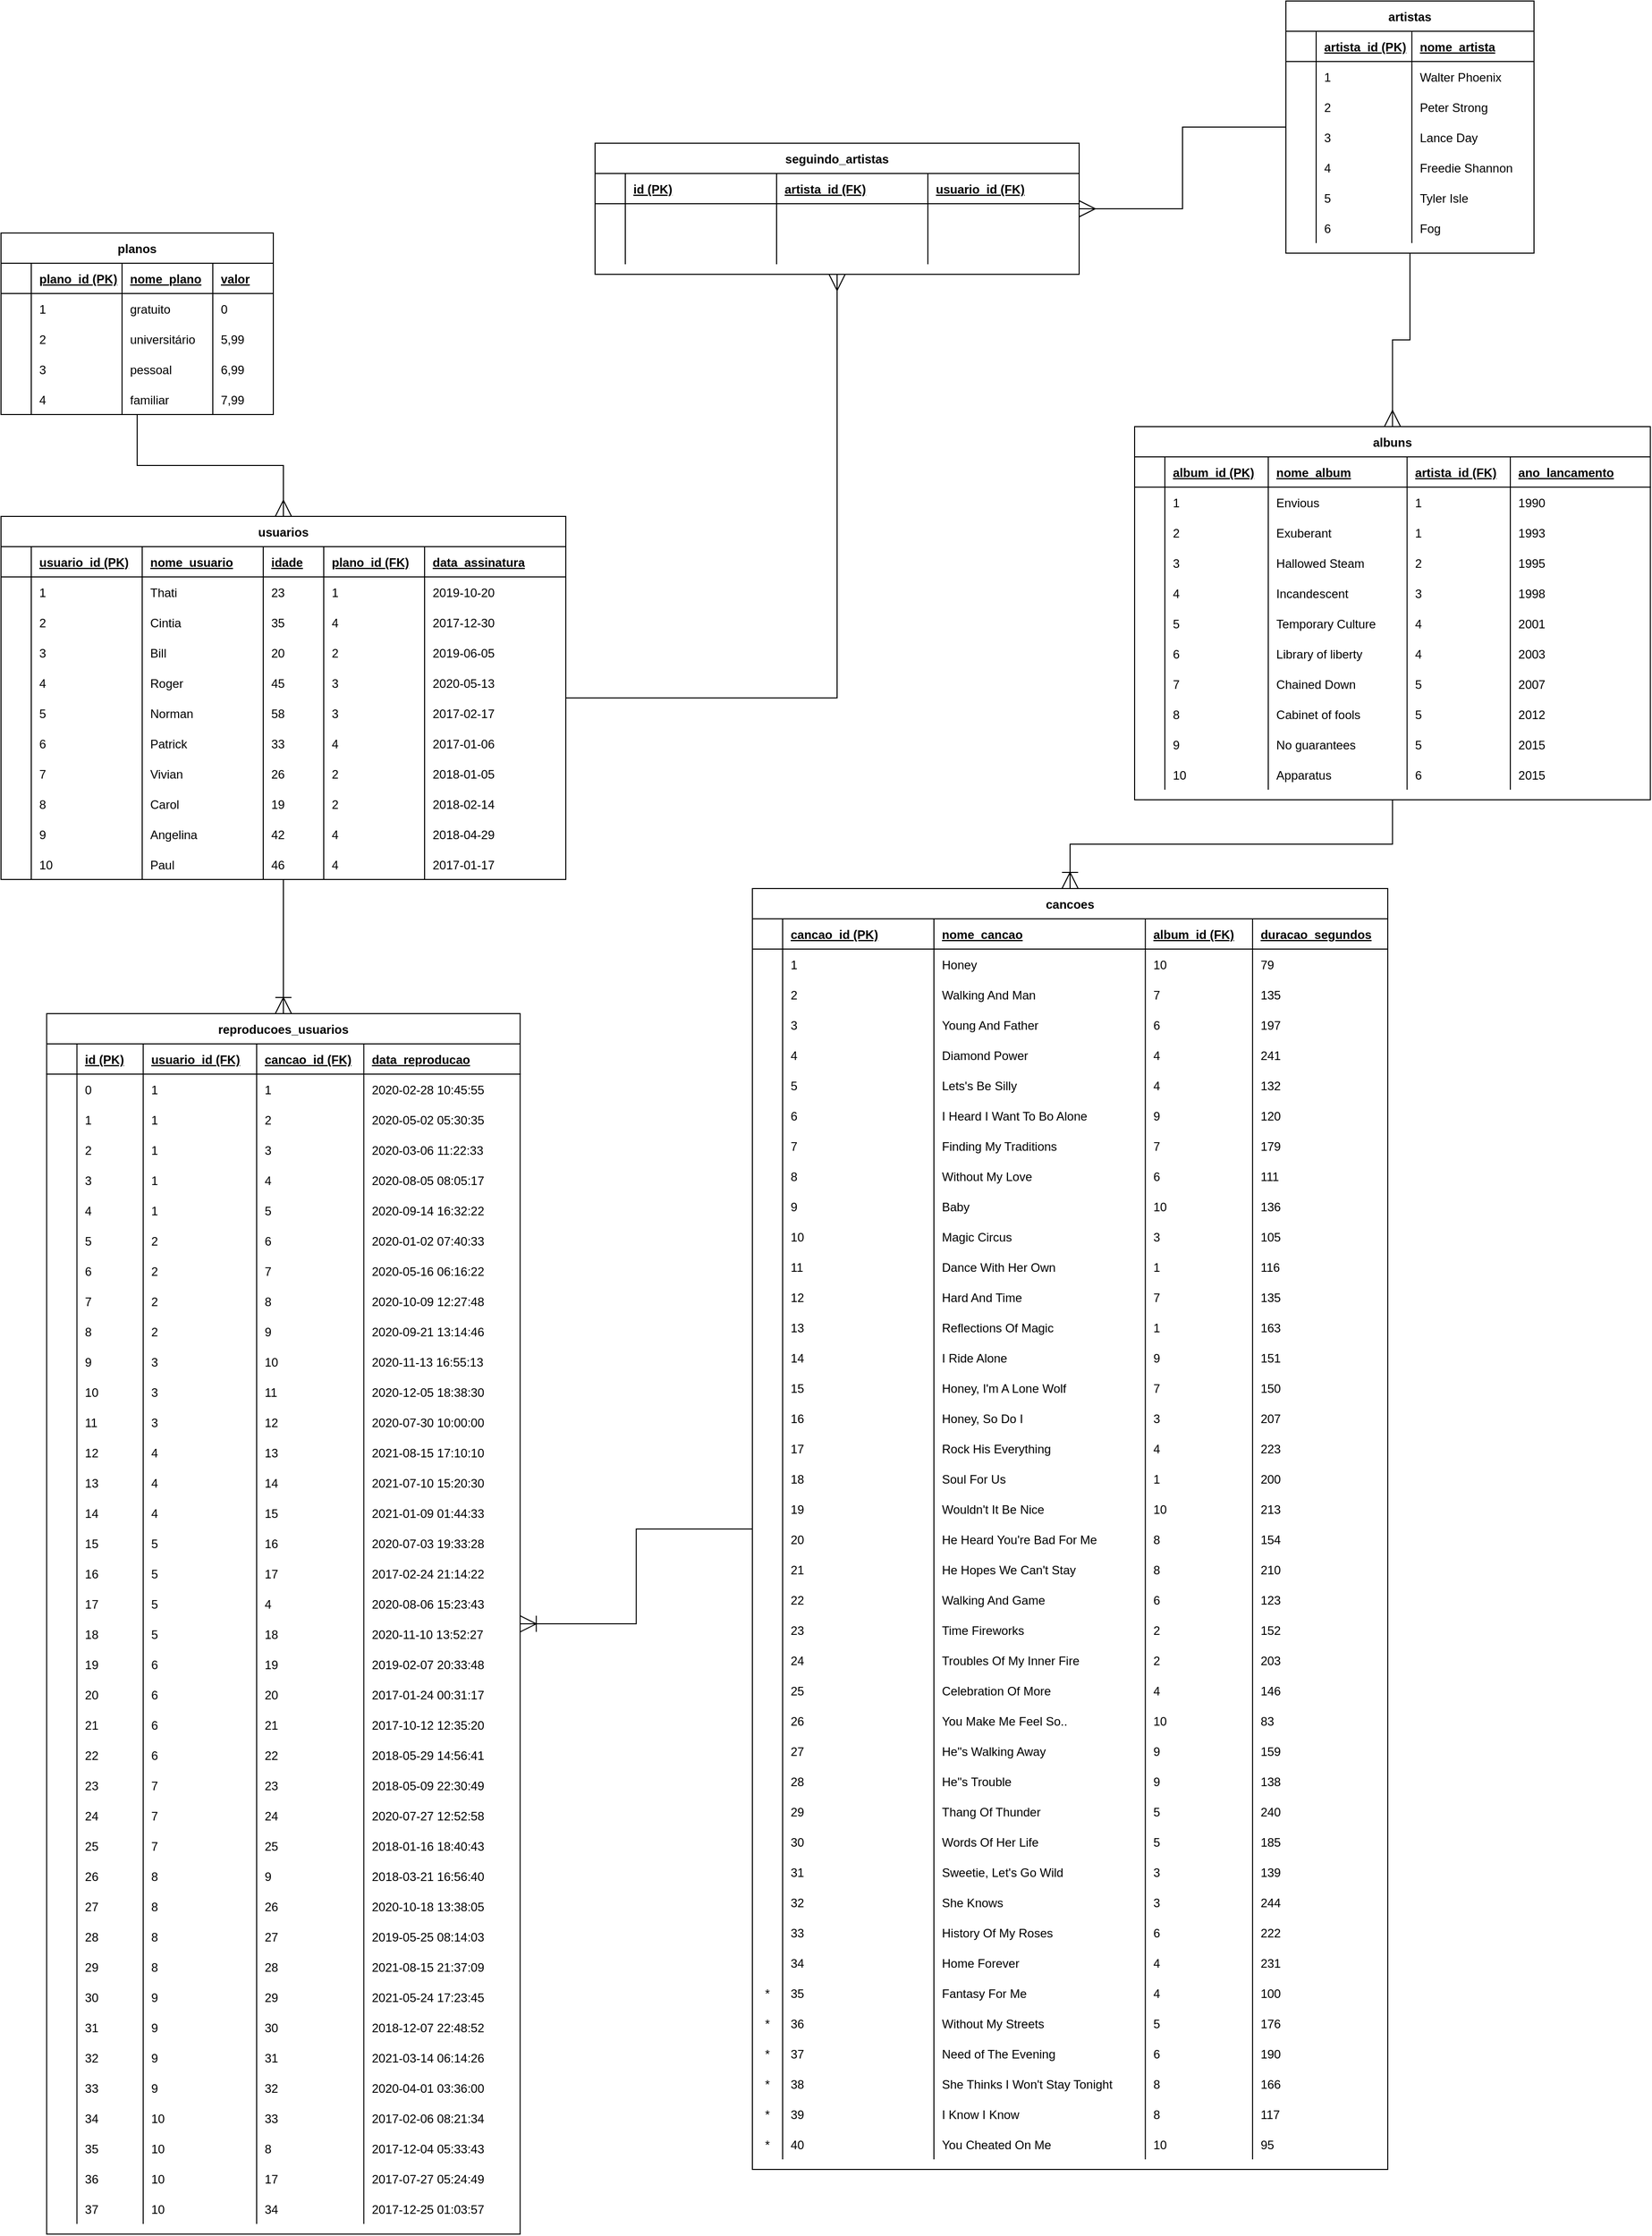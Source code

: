 <mxfile version="18.1.3" type="device"><diagram id="giQriqNBtmEKFH19OHsM" name="Página-1"><mxGraphModel dx="1092" dy="1408" grid="0" gridSize="10" guides="1" tooltips="1" connect="1" arrows="1" fold="1" page="0" pageScale="1" pageWidth="1169" pageHeight="827" math="0" shadow="0"><root><mxCell id="0"/><mxCell id="1" parent="0"/><mxCell id="Cugf58FPmN2NEGU3R08F-1" value="planos" style="shape=table;startSize=30;container=1;collapsible=1;childLayout=tableLayout;fixedRows=1;rowLines=0;fontStyle=1;align=center;resizeLast=1;" parent="1" vertex="1"><mxGeometry x="10" y="10" width="270" height="180" as="geometry"/></mxCell><mxCell id="Cugf58FPmN2NEGU3R08F-2" value="" style="shape=tableRow;horizontal=0;startSize=0;swimlaneHead=0;swimlaneBody=0;fillColor=none;collapsible=0;dropTarget=0;points=[[0,0.5],[1,0.5]];portConstraint=eastwest;top=0;left=0;right=0;bottom=1;" parent="Cugf58FPmN2NEGU3R08F-1" vertex="1"><mxGeometry y="30" width="270" height="30" as="geometry"/></mxCell><mxCell id="Cugf58FPmN2NEGU3R08F-3" value="" style="shape=partialRectangle;connectable=0;fillColor=none;top=0;left=0;bottom=0;right=0;fontStyle=1;overflow=hidden;" parent="Cugf58FPmN2NEGU3R08F-2" vertex="1"><mxGeometry width="30" height="30" as="geometry"><mxRectangle width="30" height="30" as="alternateBounds"/></mxGeometry></mxCell><mxCell id="Cugf58FPmN2NEGU3R08F-4" value="plano_id (PK)" style="shape=partialRectangle;connectable=0;fillColor=none;top=0;left=0;bottom=0;right=0;align=left;spacingLeft=6;fontStyle=5;overflow=hidden;" parent="Cugf58FPmN2NEGU3R08F-2" vertex="1"><mxGeometry x="30" width="90" height="30" as="geometry"><mxRectangle width="90" height="30" as="alternateBounds"/></mxGeometry></mxCell><mxCell id="F7CtdR5sqMZzHF0pN-G--1" value="nome_plano" style="shape=partialRectangle;connectable=0;fillColor=none;top=0;left=0;bottom=0;right=0;align=left;spacingLeft=6;fontStyle=5;overflow=hidden;" vertex="1" parent="Cugf58FPmN2NEGU3R08F-2"><mxGeometry x="120" width="90" height="30" as="geometry"><mxRectangle width="90" height="30" as="alternateBounds"/></mxGeometry></mxCell><mxCell id="F7CtdR5sqMZzHF0pN-G--4" value="valor" style="shape=partialRectangle;connectable=0;fillColor=none;top=0;left=0;bottom=0;right=0;align=left;spacingLeft=6;fontStyle=5;overflow=hidden;" vertex="1" parent="Cugf58FPmN2NEGU3R08F-2"><mxGeometry x="210" width="60" height="30" as="geometry"><mxRectangle width="60" height="30" as="alternateBounds"/></mxGeometry></mxCell><mxCell id="Cugf58FPmN2NEGU3R08F-5" value="" style="shape=tableRow;horizontal=0;startSize=0;swimlaneHead=0;swimlaneBody=0;fillColor=none;collapsible=0;dropTarget=0;points=[[0,0.5],[1,0.5]];portConstraint=eastwest;top=0;left=0;right=0;bottom=0;" parent="Cugf58FPmN2NEGU3R08F-1" vertex="1"><mxGeometry y="60" width="270" height="30" as="geometry"/></mxCell><mxCell id="Cugf58FPmN2NEGU3R08F-6" value="" style="shape=partialRectangle;connectable=0;fillColor=none;top=0;left=0;bottom=0;right=0;editable=1;overflow=hidden;" parent="Cugf58FPmN2NEGU3R08F-5" vertex="1"><mxGeometry width="30" height="30" as="geometry"><mxRectangle width="30" height="30" as="alternateBounds"/></mxGeometry></mxCell><mxCell id="Cugf58FPmN2NEGU3R08F-7" value="1" style="shape=partialRectangle;connectable=0;fillColor=none;top=0;left=0;bottom=0;right=0;align=left;spacingLeft=6;overflow=hidden;" parent="Cugf58FPmN2NEGU3R08F-5" vertex="1"><mxGeometry x="30" width="90" height="30" as="geometry"><mxRectangle width="90" height="30" as="alternateBounds"/></mxGeometry></mxCell><mxCell id="F7CtdR5sqMZzHF0pN-G--2" value="gratuito" style="shape=partialRectangle;connectable=0;fillColor=none;top=0;left=0;bottom=0;right=0;align=left;spacingLeft=6;overflow=hidden;" vertex="1" parent="Cugf58FPmN2NEGU3R08F-5"><mxGeometry x="120" width="90" height="30" as="geometry"><mxRectangle width="90" height="30" as="alternateBounds"/></mxGeometry></mxCell><mxCell id="F7CtdR5sqMZzHF0pN-G--5" value="0" style="shape=partialRectangle;connectable=0;fillColor=none;top=0;left=0;bottom=0;right=0;align=left;spacingLeft=6;overflow=hidden;" vertex="1" parent="Cugf58FPmN2NEGU3R08F-5"><mxGeometry x="210" width="60" height="30" as="geometry"><mxRectangle width="60" height="30" as="alternateBounds"/></mxGeometry></mxCell><mxCell id="F7CtdR5sqMZzHF0pN-G--7" value="" style="shape=tableRow;horizontal=0;startSize=0;swimlaneHead=0;swimlaneBody=0;fillColor=none;collapsible=0;dropTarget=0;points=[[0,0.5],[1,0.5]];portConstraint=eastwest;top=0;left=0;right=0;bottom=0;" vertex="1" parent="Cugf58FPmN2NEGU3R08F-1"><mxGeometry y="90" width="270" height="30" as="geometry"/></mxCell><mxCell id="F7CtdR5sqMZzHF0pN-G--8" value="" style="shape=partialRectangle;connectable=0;fillColor=none;top=0;left=0;bottom=0;right=0;editable=1;overflow=hidden;" vertex="1" parent="F7CtdR5sqMZzHF0pN-G--7"><mxGeometry width="30" height="30" as="geometry"><mxRectangle width="30" height="30" as="alternateBounds"/></mxGeometry></mxCell><mxCell id="F7CtdR5sqMZzHF0pN-G--9" value="2" style="shape=partialRectangle;connectable=0;fillColor=none;top=0;left=0;bottom=0;right=0;align=left;spacingLeft=6;overflow=hidden;" vertex="1" parent="F7CtdR5sqMZzHF0pN-G--7"><mxGeometry x="30" width="90" height="30" as="geometry"><mxRectangle width="90" height="30" as="alternateBounds"/></mxGeometry></mxCell><mxCell id="F7CtdR5sqMZzHF0pN-G--10" value="universitário" style="shape=partialRectangle;connectable=0;fillColor=none;top=0;left=0;bottom=0;right=0;align=left;spacingLeft=6;overflow=hidden;" vertex="1" parent="F7CtdR5sqMZzHF0pN-G--7"><mxGeometry x="120" width="90" height="30" as="geometry"><mxRectangle width="90" height="30" as="alternateBounds"/></mxGeometry></mxCell><mxCell id="F7CtdR5sqMZzHF0pN-G--11" value="5,99" style="shape=partialRectangle;connectable=0;fillColor=none;top=0;left=0;bottom=0;right=0;align=left;spacingLeft=6;overflow=hidden;" vertex="1" parent="F7CtdR5sqMZzHF0pN-G--7"><mxGeometry x="210" width="60" height="30" as="geometry"><mxRectangle width="60" height="30" as="alternateBounds"/></mxGeometry></mxCell><mxCell id="Cugf58FPmN2NEGU3R08F-11" value="" style="shape=tableRow;horizontal=0;startSize=0;swimlaneHead=0;swimlaneBody=0;fillColor=none;collapsible=0;dropTarget=0;points=[[0,0.5],[1,0.5]];portConstraint=eastwest;top=0;left=0;right=0;bottom=0;" parent="Cugf58FPmN2NEGU3R08F-1" vertex="1"><mxGeometry y="120" width="270" height="30" as="geometry"/></mxCell><mxCell id="Cugf58FPmN2NEGU3R08F-12" value="" style="shape=partialRectangle;connectable=0;fillColor=none;top=0;left=0;bottom=0;right=0;editable=1;overflow=hidden;" parent="Cugf58FPmN2NEGU3R08F-11" vertex="1"><mxGeometry width="30" height="30" as="geometry"><mxRectangle width="30" height="30" as="alternateBounds"/></mxGeometry></mxCell><mxCell id="Cugf58FPmN2NEGU3R08F-13" value="3" style="shape=partialRectangle;connectable=0;fillColor=none;top=0;left=0;bottom=0;right=0;align=left;spacingLeft=6;overflow=hidden;" parent="Cugf58FPmN2NEGU3R08F-11" vertex="1"><mxGeometry x="30" width="90" height="30" as="geometry"><mxRectangle width="90" height="30" as="alternateBounds"/></mxGeometry></mxCell><mxCell id="F7CtdR5sqMZzHF0pN-G--3" value="pessoal " style="shape=partialRectangle;connectable=0;fillColor=none;top=0;left=0;bottom=0;right=0;align=left;spacingLeft=6;overflow=hidden;" vertex="1" parent="Cugf58FPmN2NEGU3R08F-11"><mxGeometry x="120" width="90" height="30" as="geometry"><mxRectangle width="90" height="30" as="alternateBounds"/></mxGeometry></mxCell><mxCell id="F7CtdR5sqMZzHF0pN-G--6" value="6,99" style="shape=partialRectangle;connectable=0;fillColor=none;top=0;left=0;bottom=0;right=0;align=left;spacingLeft=6;overflow=hidden;" vertex="1" parent="Cugf58FPmN2NEGU3R08F-11"><mxGeometry x="210" width="60" height="30" as="geometry"><mxRectangle width="60" height="30" as="alternateBounds"/></mxGeometry></mxCell><mxCell id="F7CtdR5sqMZzHF0pN-G--12" value="" style="shape=tableRow;horizontal=0;startSize=0;swimlaneHead=0;swimlaneBody=0;fillColor=none;collapsible=0;dropTarget=0;points=[[0,0.5],[1,0.5]];portConstraint=eastwest;top=0;left=0;right=0;bottom=0;" vertex="1" parent="Cugf58FPmN2NEGU3R08F-1"><mxGeometry y="150" width="270" height="30" as="geometry"/></mxCell><mxCell id="F7CtdR5sqMZzHF0pN-G--13" value="" style="shape=partialRectangle;connectable=0;fillColor=none;top=0;left=0;bottom=0;right=0;editable=1;overflow=hidden;" vertex="1" parent="F7CtdR5sqMZzHF0pN-G--12"><mxGeometry width="30" height="30" as="geometry"><mxRectangle width="30" height="30" as="alternateBounds"/></mxGeometry></mxCell><mxCell id="F7CtdR5sqMZzHF0pN-G--14" value="4" style="shape=partialRectangle;connectable=0;fillColor=none;top=0;left=0;bottom=0;right=0;align=left;spacingLeft=6;overflow=hidden;" vertex="1" parent="F7CtdR5sqMZzHF0pN-G--12"><mxGeometry x="30" width="90" height="30" as="geometry"><mxRectangle width="90" height="30" as="alternateBounds"/></mxGeometry></mxCell><mxCell id="F7CtdR5sqMZzHF0pN-G--15" value="familiar" style="shape=partialRectangle;connectable=0;fillColor=none;top=0;left=0;bottom=0;right=0;align=left;spacingLeft=6;overflow=hidden;" vertex="1" parent="F7CtdR5sqMZzHF0pN-G--12"><mxGeometry x="120" width="90" height="30" as="geometry"><mxRectangle width="90" height="30" as="alternateBounds"/></mxGeometry></mxCell><mxCell id="F7CtdR5sqMZzHF0pN-G--16" value="7,99" style="shape=partialRectangle;connectable=0;fillColor=none;top=0;left=0;bottom=0;right=0;align=left;spacingLeft=6;overflow=hidden;" vertex="1" parent="F7CtdR5sqMZzHF0pN-G--12"><mxGeometry x="210" width="60" height="30" as="geometry"><mxRectangle width="60" height="30" as="alternateBounds"/></mxGeometry></mxCell><mxCell id="Cugf58FPmN2NEGU3R08F-17" value="usuarios" style="shape=table;startSize=30;container=1;collapsible=1;childLayout=tableLayout;fixedRows=1;rowLines=0;fontStyle=1;align=center;resizeLast=1;" parent="1" vertex="1"><mxGeometry x="10" y="291" width="560" height="360" as="geometry"/></mxCell><mxCell id="Cugf58FPmN2NEGU3R08F-18" value="" style="shape=tableRow;horizontal=0;startSize=0;swimlaneHead=0;swimlaneBody=0;fillColor=none;collapsible=0;dropTarget=0;points=[[0,0.5],[1,0.5]];portConstraint=eastwest;top=0;left=0;right=0;bottom=1;" parent="Cugf58FPmN2NEGU3R08F-17" vertex="1"><mxGeometry y="30" width="560" height="30" as="geometry"/></mxCell><mxCell id="Cugf58FPmN2NEGU3R08F-19" value="" style="shape=partialRectangle;connectable=0;fillColor=none;top=0;left=0;bottom=0;right=0;fontStyle=1;overflow=hidden;" parent="Cugf58FPmN2NEGU3R08F-18" vertex="1"><mxGeometry width="30" height="30" as="geometry"><mxRectangle width="30" height="30" as="alternateBounds"/></mxGeometry></mxCell><mxCell id="Cugf58FPmN2NEGU3R08F-20" value="usuario_id (PK)" style="shape=partialRectangle;connectable=0;fillColor=none;top=0;left=0;bottom=0;right=0;align=left;spacingLeft=6;fontStyle=5;overflow=hidden;" parent="Cugf58FPmN2NEGU3R08F-18" vertex="1"><mxGeometry x="30" width="110" height="30" as="geometry"><mxRectangle width="110" height="30" as="alternateBounds"/></mxGeometry></mxCell><mxCell id="F7CtdR5sqMZzHF0pN-G--22" value="nome_usuario" style="shape=partialRectangle;connectable=0;fillColor=none;top=0;left=0;bottom=0;right=0;align=left;spacingLeft=6;fontStyle=5;overflow=hidden;" vertex="1" parent="Cugf58FPmN2NEGU3R08F-18"><mxGeometry x="140" width="120" height="30" as="geometry"><mxRectangle width="120" height="30" as="alternateBounds"/></mxGeometry></mxCell><mxCell id="F7CtdR5sqMZzHF0pN-G--27" value="idade" style="shape=partialRectangle;connectable=0;fillColor=none;top=0;left=0;bottom=0;right=0;align=left;spacingLeft=6;fontStyle=5;overflow=hidden;" vertex="1" parent="Cugf58FPmN2NEGU3R08F-18"><mxGeometry x="260" width="60" height="30" as="geometry"><mxRectangle width="60" height="30" as="alternateBounds"/></mxGeometry></mxCell><mxCell id="F7CtdR5sqMZzHF0pN-G--32" value="plano_id (FK)" style="shape=partialRectangle;connectable=0;fillColor=none;top=0;left=0;bottom=0;right=0;align=left;spacingLeft=6;fontStyle=5;overflow=hidden;" vertex="1" parent="Cugf58FPmN2NEGU3R08F-18"><mxGeometry x="320" width="100" height="30" as="geometry"><mxRectangle width="100" height="30" as="alternateBounds"/></mxGeometry></mxCell><mxCell id="F7CtdR5sqMZzHF0pN-G--37" value="data_assinatura" style="shape=partialRectangle;connectable=0;fillColor=none;top=0;left=0;bottom=0;right=0;align=left;spacingLeft=6;fontStyle=5;overflow=hidden;" vertex="1" parent="Cugf58FPmN2NEGU3R08F-18"><mxGeometry x="420" width="140" height="30" as="geometry"><mxRectangle width="140" height="30" as="alternateBounds"/></mxGeometry></mxCell><mxCell id="Cugf58FPmN2NEGU3R08F-21" value="" style="shape=tableRow;horizontal=0;startSize=0;swimlaneHead=0;swimlaneBody=0;fillColor=none;collapsible=0;dropTarget=0;points=[[0,0.5],[1,0.5]];portConstraint=eastwest;top=0;left=0;right=0;bottom=0;" parent="Cugf58FPmN2NEGU3R08F-17" vertex="1"><mxGeometry y="60" width="560" height="30" as="geometry"/></mxCell><mxCell id="Cugf58FPmN2NEGU3R08F-22" value="" style="shape=partialRectangle;connectable=0;fillColor=none;top=0;left=0;bottom=0;right=0;editable=1;overflow=hidden;" parent="Cugf58FPmN2NEGU3R08F-21" vertex="1"><mxGeometry width="30" height="30" as="geometry"><mxRectangle width="30" height="30" as="alternateBounds"/></mxGeometry></mxCell><mxCell id="Cugf58FPmN2NEGU3R08F-23" value="1" style="shape=partialRectangle;connectable=0;fillColor=none;top=0;left=0;bottom=0;right=0;align=left;spacingLeft=6;overflow=hidden;" parent="Cugf58FPmN2NEGU3R08F-21" vertex="1"><mxGeometry x="30" width="110" height="30" as="geometry"><mxRectangle width="110" height="30" as="alternateBounds"/></mxGeometry></mxCell><mxCell id="F7CtdR5sqMZzHF0pN-G--23" value="Thati" style="shape=partialRectangle;connectable=0;fillColor=none;top=0;left=0;bottom=0;right=0;align=left;spacingLeft=6;overflow=hidden;" vertex="1" parent="Cugf58FPmN2NEGU3R08F-21"><mxGeometry x="140" width="120" height="30" as="geometry"><mxRectangle width="120" height="30" as="alternateBounds"/></mxGeometry></mxCell><mxCell id="F7CtdR5sqMZzHF0pN-G--28" value="23" style="shape=partialRectangle;connectable=0;fillColor=none;top=0;left=0;bottom=0;right=0;align=left;spacingLeft=6;overflow=hidden;" vertex="1" parent="Cugf58FPmN2NEGU3R08F-21"><mxGeometry x="260" width="60" height="30" as="geometry"><mxRectangle width="60" height="30" as="alternateBounds"/></mxGeometry></mxCell><mxCell id="F7CtdR5sqMZzHF0pN-G--33" value="1" style="shape=partialRectangle;connectable=0;fillColor=none;top=0;left=0;bottom=0;right=0;align=left;spacingLeft=6;overflow=hidden;" vertex="1" parent="Cugf58FPmN2NEGU3R08F-21"><mxGeometry x="320" width="100" height="30" as="geometry"><mxRectangle width="100" height="30" as="alternateBounds"/></mxGeometry></mxCell><mxCell id="F7CtdR5sqMZzHF0pN-G--38" value="2019-10-20" style="shape=partialRectangle;connectable=0;fillColor=none;top=0;left=0;bottom=0;right=0;align=left;spacingLeft=6;overflow=hidden;" vertex="1" parent="Cugf58FPmN2NEGU3R08F-21"><mxGeometry x="420" width="140" height="30" as="geometry"><mxRectangle width="140" height="30" as="alternateBounds"/></mxGeometry></mxCell><mxCell id="Cugf58FPmN2NEGU3R08F-24" value="" style="shape=tableRow;horizontal=0;startSize=0;swimlaneHead=0;swimlaneBody=0;fillColor=none;collapsible=0;dropTarget=0;points=[[0,0.5],[1,0.5]];portConstraint=eastwest;top=0;left=0;right=0;bottom=0;" parent="Cugf58FPmN2NEGU3R08F-17" vertex="1"><mxGeometry y="90" width="560" height="30" as="geometry"/></mxCell><mxCell id="Cugf58FPmN2NEGU3R08F-25" value="" style="shape=partialRectangle;connectable=0;fillColor=none;top=0;left=0;bottom=0;right=0;editable=1;overflow=hidden;" parent="Cugf58FPmN2NEGU3R08F-24" vertex="1"><mxGeometry width="30" height="30" as="geometry"><mxRectangle width="30" height="30" as="alternateBounds"/></mxGeometry></mxCell><mxCell id="Cugf58FPmN2NEGU3R08F-26" value="2" style="shape=partialRectangle;connectable=0;fillColor=none;top=0;left=0;bottom=0;right=0;align=left;spacingLeft=6;overflow=hidden;" parent="Cugf58FPmN2NEGU3R08F-24" vertex="1"><mxGeometry x="30" width="110" height="30" as="geometry"><mxRectangle width="110" height="30" as="alternateBounds"/></mxGeometry></mxCell><mxCell id="F7CtdR5sqMZzHF0pN-G--24" value="Cintia" style="shape=partialRectangle;connectable=0;fillColor=none;top=0;left=0;bottom=0;right=0;align=left;spacingLeft=6;overflow=hidden;" vertex="1" parent="Cugf58FPmN2NEGU3R08F-24"><mxGeometry x="140" width="120" height="30" as="geometry"><mxRectangle width="120" height="30" as="alternateBounds"/></mxGeometry></mxCell><mxCell id="F7CtdR5sqMZzHF0pN-G--29" value="35" style="shape=partialRectangle;connectable=0;fillColor=none;top=0;left=0;bottom=0;right=0;align=left;spacingLeft=6;overflow=hidden;" vertex="1" parent="Cugf58FPmN2NEGU3R08F-24"><mxGeometry x="260" width="60" height="30" as="geometry"><mxRectangle width="60" height="30" as="alternateBounds"/></mxGeometry></mxCell><mxCell id="F7CtdR5sqMZzHF0pN-G--34" value="4" style="shape=partialRectangle;connectable=0;fillColor=none;top=0;left=0;bottom=0;right=0;align=left;spacingLeft=6;overflow=hidden;" vertex="1" parent="Cugf58FPmN2NEGU3R08F-24"><mxGeometry x="320" width="100" height="30" as="geometry"><mxRectangle width="100" height="30" as="alternateBounds"/></mxGeometry></mxCell><mxCell id="F7CtdR5sqMZzHF0pN-G--39" value="2017-12-30" style="shape=partialRectangle;connectable=0;fillColor=none;top=0;left=0;bottom=0;right=0;align=left;spacingLeft=6;overflow=hidden;" vertex="1" parent="Cugf58FPmN2NEGU3R08F-24"><mxGeometry x="420" width="140" height="30" as="geometry"><mxRectangle width="140" height="30" as="alternateBounds"/></mxGeometry></mxCell><mxCell id="Cugf58FPmN2NEGU3R08F-27" value="" style="shape=tableRow;horizontal=0;startSize=0;swimlaneHead=0;swimlaneBody=0;fillColor=none;collapsible=0;dropTarget=0;points=[[0,0.5],[1,0.5]];portConstraint=eastwest;top=0;left=0;right=0;bottom=0;" parent="Cugf58FPmN2NEGU3R08F-17" vertex="1"><mxGeometry y="120" width="560" height="30" as="geometry"/></mxCell><mxCell id="Cugf58FPmN2NEGU3R08F-28" value="" style="shape=partialRectangle;connectable=0;fillColor=none;top=0;left=0;bottom=0;right=0;editable=1;overflow=hidden;" parent="Cugf58FPmN2NEGU3R08F-27" vertex="1"><mxGeometry width="30" height="30" as="geometry"><mxRectangle width="30" height="30" as="alternateBounds"/></mxGeometry></mxCell><mxCell id="Cugf58FPmN2NEGU3R08F-29" value="3" style="shape=partialRectangle;connectable=0;fillColor=none;top=0;left=0;bottom=0;right=0;align=left;spacingLeft=6;overflow=hidden;" parent="Cugf58FPmN2NEGU3R08F-27" vertex="1"><mxGeometry x="30" width="110" height="30" as="geometry"><mxRectangle width="110" height="30" as="alternateBounds"/></mxGeometry></mxCell><mxCell id="F7CtdR5sqMZzHF0pN-G--25" value="Bill" style="shape=partialRectangle;connectable=0;fillColor=none;top=0;left=0;bottom=0;right=0;align=left;spacingLeft=6;overflow=hidden;" vertex="1" parent="Cugf58FPmN2NEGU3R08F-27"><mxGeometry x="140" width="120" height="30" as="geometry"><mxRectangle width="120" height="30" as="alternateBounds"/></mxGeometry></mxCell><mxCell id="F7CtdR5sqMZzHF0pN-G--30" value="20" style="shape=partialRectangle;connectable=0;fillColor=none;top=0;left=0;bottom=0;right=0;align=left;spacingLeft=6;overflow=hidden;" vertex="1" parent="Cugf58FPmN2NEGU3R08F-27"><mxGeometry x="260" width="60" height="30" as="geometry"><mxRectangle width="60" height="30" as="alternateBounds"/></mxGeometry></mxCell><mxCell id="F7CtdR5sqMZzHF0pN-G--35" value="2" style="shape=partialRectangle;connectable=0;fillColor=none;top=0;left=0;bottom=0;right=0;align=left;spacingLeft=6;overflow=hidden;" vertex="1" parent="Cugf58FPmN2NEGU3R08F-27"><mxGeometry x="320" width="100" height="30" as="geometry"><mxRectangle width="100" height="30" as="alternateBounds"/></mxGeometry></mxCell><mxCell id="F7CtdR5sqMZzHF0pN-G--40" value="2019-06-05" style="shape=partialRectangle;connectable=0;fillColor=none;top=0;left=0;bottom=0;right=0;align=left;spacingLeft=6;overflow=hidden;" vertex="1" parent="Cugf58FPmN2NEGU3R08F-27"><mxGeometry x="420" width="140" height="30" as="geometry"><mxRectangle width="140" height="30" as="alternateBounds"/></mxGeometry></mxCell><mxCell id="Cugf58FPmN2NEGU3R08F-73" value="" style="shape=tableRow;horizontal=0;startSize=0;swimlaneHead=0;swimlaneBody=0;fillColor=none;collapsible=0;dropTarget=0;points=[[0,0.5],[1,0.5]];portConstraint=eastwest;top=0;left=0;right=0;bottom=0;" parent="Cugf58FPmN2NEGU3R08F-17" vertex="1"><mxGeometry y="150" width="560" height="30" as="geometry"/></mxCell><mxCell id="Cugf58FPmN2NEGU3R08F-74" value="" style="shape=partialRectangle;connectable=0;fillColor=none;top=0;left=0;bottom=0;right=0;editable=1;overflow=hidden;" parent="Cugf58FPmN2NEGU3R08F-73" vertex="1"><mxGeometry width="30" height="30" as="geometry"><mxRectangle width="30" height="30" as="alternateBounds"/></mxGeometry></mxCell><mxCell id="Cugf58FPmN2NEGU3R08F-75" value="4" style="shape=partialRectangle;connectable=0;fillColor=none;top=0;left=0;bottom=0;right=0;align=left;spacingLeft=6;overflow=hidden;" parent="Cugf58FPmN2NEGU3R08F-73" vertex="1"><mxGeometry x="30" width="110" height="30" as="geometry"><mxRectangle width="110" height="30" as="alternateBounds"/></mxGeometry></mxCell><mxCell id="F7CtdR5sqMZzHF0pN-G--26" value="Roger" style="shape=partialRectangle;connectable=0;fillColor=none;top=0;left=0;bottom=0;right=0;align=left;spacingLeft=6;overflow=hidden;" vertex="1" parent="Cugf58FPmN2NEGU3R08F-73"><mxGeometry x="140" width="120" height="30" as="geometry"><mxRectangle width="120" height="30" as="alternateBounds"/></mxGeometry></mxCell><mxCell id="F7CtdR5sqMZzHF0pN-G--31" value="45" style="shape=partialRectangle;connectable=0;fillColor=none;top=0;left=0;bottom=0;right=0;align=left;spacingLeft=6;overflow=hidden;" vertex="1" parent="Cugf58FPmN2NEGU3R08F-73"><mxGeometry x="260" width="60" height="30" as="geometry"><mxRectangle width="60" height="30" as="alternateBounds"/></mxGeometry></mxCell><mxCell id="F7CtdR5sqMZzHF0pN-G--36" value="3" style="shape=partialRectangle;connectable=0;fillColor=none;top=0;left=0;bottom=0;right=0;align=left;spacingLeft=6;overflow=hidden;" vertex="1" parent="Cugf58FPmN2NEGU3R08F-73"><mxGeometry x="320" width="100" height="30" as="geometry"><mxRectangle width="100" height="30" as="alternateBounds"/></mxGeometry></mxCell><mxCell id="F7CtdR5sqMZzHF0pN-G--41" value="2020-05-13" style="shape=partialRectangle;connectable=0;fillColor=none;top=0;left=0;bottom=0;right=0;align=left;spacingLeft=6;overflow=hidden;" vertex="1" parent="Cugf58FPmN2NEGU3R08F-73"><mxGeometry x="420" width="140" height="30" as="geometry"><mxRectangle width="140" height="30" as="alternateBounds"/></mxGeometry></mxCell><mxCell id="F7CtdR5sqMZzHF0pN-G--49" value="" style="shape=tableRow;horizontal=0;startSize=0;swimlaneHead=0;swimlaneBody=0;fillColor=none;collapsible=0;dropTarget=0;points=[[0,0.5],[1,0.5]];portConstraint=eastwest;top=0;left=0;right=0;bottom=0;" vertex="1" parent="Cugf58FPmN2NEGU3R08F-17"><mxGeometry y="180" width="560" height="30" as="geometry"/></mxCell><mxCell id="F7CtdR5sqMZzHF0pN-G--50" value="" style="shape=partialRectangle;connectable=0;fillColor=none;top=0;left=0;bottom=0;right=0;editable=1;overflow=hidden;" vertex="1" parent="F7CtdR5sqMZzHF0pN-G--49"><mxGeometry width="30" height="30" as="geometry"><mxRectangle width="30" height="30" as="alternateBounds"/></mxGeometry></mxCell><mxCell id="F7CtdR5sqMZzHF0pN-G--51" value="5" style="shape=partialRectangle;connectable=0;fillColor=none;top=0;left=0;bottom=0;right=0;align=left;spacingLeft=6;overflow=hidden;" vertex="1" parent="F7CtdR5sqMZzHF0pN-G--49"><mxGeometry x="30" width="110" height="30" as="geometry"><mxRectangle width="110" height="30" as="alternateBounds"/></mxGeometry></mxCell><mxCell id="F7CtdR5sqMZzHF0pN-G--52" value="Norman" style="shape=partialRectangle;connectable=0;fillColor=none;top=0;left=0;bottom=0;right=0;align=left;spacingLeft=6;overflow=hidden;" vertex="1" parent="F7CtdR5sqMZzHF0pN-G--49"><mxGeometry x="140" width="120" height="30" as="geometry"><mxRectangle width="120" height="30" as="alternateBounds"/></mxGeometry></mxCell><mxCell id="F7CtdR5sqMZzHF0pN-G--53" value="58" style="shape=partialRectangle;connectable=0;fillColor=none;top=0;left=0;bottom=0;right=0;align=left;spacingLeft=6;overflow=hidden;" vertex="1" parent="F7CtdR5sqMZzHF0pN-G--49"><mxGeometry x="260" width="60" height="30" as="geometry"><mxRectangle width="60" height="30" as="alternateBounds"/></mxGeometry></mxCell><mxCell id="F7CtdR5sqMZzHF0pN-G--54" value="3" style="shape=partialRectangle;connectable=0;fillColor=none;top=0;left=0;bottom=0;right=0;align=left;spacingLeft=6;overflow=hidden;" vertex="1" parent="F7CtdR5sqMZzHF0pN-G--49"><mxGeometry x="320" width="100" height="30" as="geometry"><mxRectangle width="100" height="30" as="alternateBounds"/></mxGeometry></mxCell><mxCell id="F7CtdR5sqMZzHF0pN-G--55" value="2017-02-17" style="shape=partialRectangle;connectable=0;fillColor=none;top=0;left=0;bottom=0;right=0;align=left;spacingLeft=6;overflow=hidden;" vertex="1" parent="F7CtdR5sqMZzHF0pN-G--49"><mxGeometry x="420" width="140" height="30" as="geometry"><mxRectangle width="140" height="30" as="alternateBounds"/></mxGeometry></mxCell><mxCell id="F7CtdR5sqMZzHF0pN-G--56" value="" style="shape=tableRow;horizontal=0;startSize=0;swimlaneHead=0;swimlaneBody=0;fillColor=none;collapsible=0;dropTarget=0;points=[[0,0.5],[1,0.5]];portConstraint=eastwest;top=0;left=0;right=0;bottom=0;" vertex="1" parent="Cugf58FPmN2NEGU3R08F-17"><mxGeometry y="210" width="560" height="30" as="geometry"/></mxCell><mxCell id="F7CtdR5sqMZzHF0pN-G--57" value="" style="shape=partialRectangle;connectable=0;fillColor=none;top=0;left=0;bottom=0;right=0;editable=1;overflow=hidden;" vertex="1" parent="F7CtdR5sqMZzHF0pN-G--56"><mxGeometry width="30" height="30" as="geometry"><mxRectangle width="30" height="30" as="alternateBounds"/></mxGeometry></mxCell><mxCell id="F7CtdR5sqMZzHF0pN-G--58" value="6" style="shape=partialRectangle;connectable=0;fillColor=none;top=0;left=0;bottom=0;right=0;align=left;spacingLeft=6;overflow=hidden;" vertex="1" parent="F7CtdR5sqMZzHF0pN-G--56"><mxGeometry x="30" width="110" height="30" as="geometry"><mxRectangle width="110" height="30" as="alternateBounds"/></mxGeometry></mxCell><mxCell id="F7CtdR5sqMZzHF0pN-G--59" value="Patrick" style="shape=partialRectangle;connectable=0;fillColor=none;top=0;left=0;bottom=0;right=0;align=left;spacingLeft=6;overflow=hidden;" vertex="1" parent="F7CtdR5sqMZzHF0pN-G--56"><mxGeometry x="140" width="120" height="30" as="geometry"><mxRectangle width="120" height="30" as="alternateBounds"/></mxGeometry></mxCell><mxCell id="F7CtdR5sqMZzHF0pN-G--60" value="33" style="shape=partialRectangle;connectable=0;fillColor=none;top=0;left=0;bottom=0;right=0;align=left;spacingLeft=6;overflow=hidden;" vertex="1" parent="F7CtdR5sqMZzHF0pN-G--56"><mxGeometry x="260" width="60" height="30" as="geometry"><mxRectangle width="60" height="30" as="alternateBounds"/></mxGeometry></mxCell><mxCell id="F7CtdR5sqMZzHF0pN-G--61" value="4" style="shape=partialRectangle;connectable=0;fillColor=none;top=0;left=0;bottom=0;right=0;align=left;spacingLeft=6;overflow=hidden;" vertex="1" parent="F7CtdR5sqMZzHF0pN-G--56"><mxGeometry x="320" width="100" height="30" as="geometry"><mxRectangle width="100" height="30" as="alternateBounds"/></mxGeometry></mxCell><mxCell id="F7CtdR5sqMZzHF0pN-G--62" value="2017-01-06" style="shape=partialRectangle;connectable=0;fillColor=none;top=0;left=0;bottom=0;right=0;align=left;spacingLeft=6;overflow=hidden;" vertex="1" parent="F7CtdR5sqMZzHF0pN-G--56"><mxGeometry x="420" width="140" height="30" as="geometry"><mxRectangle width="140" height="30" as="alternateBounds"/></mxGeometry></mxCell><mxCell id="F7CtdR5sqMZzHF0pN-G--63" value="" style="shape=tableRow;horizontal=0;startSize=0;swimlaneHead=0;swimlaneBody=0;fillColor=none;collapsible=0;dropTarget=0;points=[[0,0.5],[1,0.5]];portConstraint=eastwest;top=0;left=0;right=0;bottom=0;" vertex="1" parent="Cugf58FPmN2NEGU3R08F-17"><mxGeometry y="240" width="560" height="30" as="geometry"/></mxCell><mxCell id="F7CtdR5sqMZzHF0pN-G--64" value="" style="shape=partialRectangle;connectable=0;fillColor=none;top=0;left=0;bottom=0;right=0;editable=1;overflow=hidden;" vertex="1" parent="F7CtdR5sqMZzHF0pN-G--63"><mxGeometry width="30" height="30" as="geometry"><mxRectangle width="30" height="30" as="alternateBounds"/></mxGeometry></mxCell><mxCell id="F7CtdR5sqMZzHF0pN-G--65" value="7" style="shape=partialRectangle;connectable=0;fillColor=none;top=0;left=0;bottom=0;right=0;align=left;spacingLeft=6;overflow=hidden;" vertex="1" parent="F7CtdR5sqMZzHF0pN-G--63"><mxGeometry x="30" width="110" height="30" as="geometry"><mxRectangle width="110" height="30" as="alternateBounds"/></mxGeometry></mxCell><mxCell id="F7CtdR5sqMZzHF0pN-G--66" value="Vivian" style="shape=partialRectangle;connectable=0;fillColor=none;top=0;left=0;bottom=0;right=0;align=left;spacingLeft=6;overflow=hidden;" vertex="1" parent="F7CtdR5sqMZzHF0pN-G--63"><mxGeometry x="140" width="120" height="30" as="geometry"><mxRectangle width="120" height="30" as="alternateBounds"/></mxGeometry></mxCell><mxCell id="F7CtdR5sqMZzHF0pN-G--67" value="26" style="shape=partialRectangle;connectable=0;fillColor=none;top=0;left=0;bottom=0;right=0;align=left;spacingLeft=6;overflow=hidden;" vertex="1" parent="F7CtdR5sqMZzHF0pN-G--63"><mxGeometry x="260" width="60" height="30" as="geometry"><mxRectangle width="60" height="30" as="alternateBounds"/></mxGeometry></mxCell><mxCell id="F7CtdR5sqMZzHF0pN-G--68" value="2" style="shape=partialRectangle;connectable=0;fillColor=none;top=0;left=0;bottom=0;right=0;align=left;spacingLeft=6;overflow=hidden;" vertex="1" parent="F7CtdR5sqMZzHF0pN-G--63"><mxGeometry x="320" width="100" height="30" as="geometry"><mxRectangle width="100" height="30" as="alternateBounds"/></mxGeometry></mxCell><mxCell id="F7CtdR5sqMZzHF0pN-G--69" value="2018-01-05" style="shape=partialRectangle;connectable=0;fillColor=none;top=0;left=0;bottom=0;right=0;align=left;spacingLeft=6;overflow=hidden;" vertex="1" parent="F7CtdR5sqMZzHF0pN-G--63"><mxGeometry x="420" width="140" height="30" as="geometry"><mxRectangle width="140" height="30" as="alternateBounds"/></mxGeometry></mxCell><mxCell id="F7CtdR5sqMZzHF0pN-G--70" value="" style="shape=tableRow;horizontal=0;startSize=0;swimlaneHead=0;swimlaneBody=0;fillColor=none;collapsible=0;dropTarget=0;points=[[0,0.5],[1,0.5]];portConstraint=eastwest;top=0;left=0;right=0;bottom=0;" vertex="1" parent="Cugf58FPmN2NEGU3R08F-17"><mxGeometry y="270" width="560" height="30" as="geometry"/></mxCell><mxCell id="F7CtdR5sqMZzHF0pN-G--71" value="" style="shape=partialRectangle;connectable=0;fillColor=none;top=0;left=0;bottom=0;right=0;editable=1;overflow=hidden;" vertex="1" parent="F7CtdR5sqMZzHF0pN-G--70"><mxGeometry width="30" height="30" as="geometry"><mxRectangle width="30" height="30" as="alternateBounds"/></mxGeometry></mxCell><mxCell id="F7CtdR5sqMZzHF0pN-G--72" value="8" style="shape=partialRectangle;connectable=0;fillColor=none;top=0;left=0;bottom=0;right=0;align=left;spacingLeft=6;overflow=hidden;" vertex="1" parent="F7CtdR5sqMZzHF0pN-G--70"><mxGeometry x="30" width="110" height="30" as="geometry"><mxRectangle width="110" height="30" as="alternateBounds"/></mxGeometry></mxCell><mxCell id="F7CtdR5sqMZzHF0pN-G--73" value="Carol" style="shape=partialRectangle;connectable=0;fillColor=none;top=0;left=0;bottom=0;right=0;align=left;spacingLeft=6;overflow=hidden;" vertex="1" parent="F7CtdR5sqMZzHF0pN-G--70"><mxGeometry x="140" width="120" height="30" as="geometry"><mxRectangle width="120" height="30" as="alternateBounds"/></mxGeometry></mxCell><mxCell id="F7CtdR5sqMZzHF0pN-G--74" value="19" style="shape=partialRectangle;connectable=0;fillColor=none;top=0;left=0;bottom=0;right=0;align=left;spacingLeft=6;overflow=hidden;" vertex="1" parent="F7CtdR5sqMZzHF0pN-G--70"><mxGeometry x="260" width="60" height="30" as="geometry"><mxRectangle width="60" height="30" as="alternateBounds"/></mxGeometry></mxCell><mxCell id="F7CtdR5sqMZzHF0pN-G--75" value="2" style="shape=partialRectangle;connectable=0;fillColor=none;top=0;left=0;bottom=0;right=0;align=left;spacingLeft=6;overflow=hidden;" vertex="1" parent="F7CtdR5sqMZzHF0pN-G--70"><mxGeometry x="320" width="100" height="30" as="geometry"><mxRectangle width="100" height="30" as="alternateBounds"/></mxGeometry></mxCell><mxCell id="F7CtdR5sqMZzHF0pN-G--76" value="2018-02-14" style="shape=partialRectangle;connectable=0;fillColor=none;top=0;left=0;bottom=0;right=0;align=left;spacingLeft=6;overflow=hidden;" vertex="1" parent="F7CtdR5sqMZzHF0pN-G--70"><mxGeometry x="420" width="140" height="30" as="geometry"><mxRectangle width="140" height="30" as="alternateBounds"/></mxGeometry></mxCell><mxCell id="F7CtdR5sqMZzHF0pN-G--77" value="" style="shape=tableRow;horizontal=0;startSize=0;swimlaneHead=0;swimlaneBody=0;fillColor=none;collapsible=0;dropTarget=0;points=[[0,0.5],[1,0.5]];portConstraint=eastwest;top=0;left=0;right=0;bottom=0;" vertex="1" parent="Cugf58FPmN2NEGU3R08F-17"><mxGeometry y="300" width="560" height="30" as="geometry"/></mxCell><mxCell id="F7CtdR5sqMZzHF0pN-G--78" value="" style="shape=partialRectangle;connectable=0;fillColor=none;top=0;left=0;bottom=0;right=0;editable=1;overflow=hidden;" vertex="1" parent="F7CtdR5sqMZzHF0pN-G--77"><mxGeometry width="30" height="30" as="geometry"><mxRectangle width="30" height="30" as="alternateBounds"/></mxGeometry></mxCell><mxCell id="F7CtdR5sqMZzHF0pN-G--79" value="9" style="shape=partialRectangle;connectable=0;fillColor=none;top=0;left=0;bottom=0;right=0;align=left;spacingLeft=6;overflow=hidden;" vertex="1" parent="F7CtdR5sqMZzHF0pN-G--77"><mxGeometry x="30" width="110" height="30" as="geometry"><mxRectangle width="110" height="30" as="alternateBounds"/></mxGeometry></mxCell><mxCell id="F7CtdR5sqMZzHF0pN-G--80" value="Angelina" style="shape=partialRectangle;connectable=0;fillColor=none;top=0;left=0;bottom=0;right=0;align=left;spacingLeft=6;overflow=hidden;" vertex="1" parent="F7CtdR5sqMZzHF0pN-G--77"><mxGeometry x="140" width="120" height="30" as="geometry"><mxRectangle width="120" height="30" as="alternateBounds"/></mxGeometry></mxCell><mxCell id="F7CtdR5sqMZzHF0pN-G--81" value="42" style="shape=partialRectangle;connectable=0;fillColor=none;top=0;left=0;bottom=0;right=0;align=left;spacingLeft=6;overflow=hidden;" vertex="1" parent="F7CtdR5sqMZzHF0pN-G--77"><mxGeometry x="260" width="60" height="30" as="geometry"><mxRectangle width="60" height="30" as="alternateBounds"/></mxGeometry></mxCell><mxCell id="F7CtdR5sqMZzHF0pN-G--82" value="4" style="shape=partialRectangle;connectable=0;fillColor=none;top=0;left=0;bottom=0;right=0;align=left;spacingLeft=6;overflow=hidden;" vertex="1" parent="F7CtdR5sqMZzHF0pN-G--77"><mxGeometry x="320" width="100" height="30" as="geometry"><mxRectangle width="100" height="30" as="alternateBounds"/></mxGeometry></mxCell><mxCell id="F7CtdR5sqMZzHF0pN-G--83" value="2018-04-29" style="shape=partialRectangle;connectable=0;fillColor=none;top=0;left=0;bottom=0;right=0;align=left;spacingLeft=6;overflow=hidden;" vertex="1" parent="F7CtdR5sqMZzHF0pN-G--77"><mxGeometry x="420" width="140" height="30" as="geometry"><mxRectangle width="140" height="30" as="alternateBounds"/></mxGeometry></mxCell><mxCell id="F7CtdR5sqMZzHF0pN-G--84" value="" style="shape=tableRow;horizontal=0;startSize=0;swimlaneHead=0;swimlaneBody=0;fillColor=none;collapsible=0;dropTarget=0;points=[[0,0.5],[1,0.5]];portConstraint=eastwest;top=0;left=0;right=0;bottom=0;" vertex="1" parent="Cugf58FPmN2NEGU3R08F-17"><mxGeometry y="330" width="560" height="30" as="geometry"/></mxCell><mxCell id="F7CtdR5sqMZzHF0pN-G--85" value="" style="shape=partialRectangle;connectable=0;fillColor=none;top=0;left=0;bottom=0;right=0;editable=1;overflow=hidden;" vertex="1" parent="F7CtdR5sqMZzHF0pN-G--84"><mxGeometry width="30" height="30" as="geometry"><mxRectangle width="30" height="30" as="alternateBounds"/></mxGeometry></mxCell><mxCell id="F7CtdR5sqMZzHF0pN-G--86" value="10" style="shape=partialRectangle;connectable=0;fillColor=none;top=0;left=0;bottom=0;right=0;align=left;spacingLeft=6;overflow=hidden;" vertex="1" parent="F7CtdR5sqMZzHF0pN-G--84"><mxGeometry x="30" width="110" height="30" as="geometry"><mxRectangle width="110" height="30" as="alternateBounds"/></mxGeometry></mxCell><mxCell id="F7CtdR5sqMZzHF0pN-G--87" value="Paul" style="shape=partialRectangle;connectable=0;fillColor=none;top=0;left=0;bottom=0;right=0;align=left;spacingLeft=6;overflow=hidden;" vertex="1" parent="F7CtdR5sqMZzHF0pN-G--84"><mxGeometry x="140" width="120" height="30" as="geometry"><mxRectangle width="120" height="30" as="alternateBounds"/></mxGeometry></mxCell><mxCell id="F7CtdR5sqMZzHF0pN-G--88" value="46" style="shape=partialRectangle;connectable=0;fillColor=none;top=0;left=0;bottom=0;right=0;align=left;spacingLeft=6;overflow=hidden;" vertex="1" parent="F7CtdR5sqMZzHF0pN-G--84"><mxGeometry x="260" width="60" height="30" as="geometry"><mxRectangle width="60" height="30" as="alternateBounds"/></mxGeometry></mxCell><mxCell id="F7CtdR5sqMZzHF0pN-G--89" value="4" style="shape=partialRectangle;connectable=0;fillColor=none;top=0;left=0;bottom=0;right=0;align=left;spacingLeft=6;overflow=hidden;" vertex="1" parent="F7CtdR5sqMZzHF0pN-G--84"><mxGeometry x="320" width="100" height="30" as="geometry"><mxRectangle width="100" height="30" as="alternateBounds"/></mxGeometry></mxCell><mxCell id="F7CtdR5sqMZzHF0pN-G--90" value="2017-01-17" style="shape=partialRectangle;connectable=0;fillColor=none;top=0;left=0;bottom=0;right=0;align=left;spacingLeft=6;overflow=hidden;" vertex="1" parent="F7CtdR5sqMZzHF0pN-G--84"><mxGeometry x="420" width="140" height="30" as="geometry"><mxRectangle width="140" height="30" as="alternateBounds"/></mxGeometry></mxCell><mxCell id="Cugf58FPmN2NEGU3R08F-30" value="albuns" style="shape=table;startSize=30;container=1;collapsible=1;childLayout=tableLayout;fixedRows=1;rowLines=0;fontStyle=1;align=center;resizeLast=1;" parent="1" vertex="1"><mxGeometry x="1134" y="202" width="511.353" height="370" as="geometry"/></mxCell><mxCell id="Cugf58FPmN2NEGU3R08F-31" value="" style="shape=tableRow;horizontal=0;startSize=0;swimlaneHead=0;swimlaneBody=0;fillColor=none;collapsible=0;dropTarget=0;points=[[0,0.5],[1,0.5]];portConstraint=eastwest;top=0;left=0;right=0;bottom=1;" parent="Cugf58FPmN2NEGU3R08F-30" vertex="1"><mxGeometry y="30" width="511.353" height="30" as="geometry"/></mxCell><mxCell id="Cugf58FPmN2NEGU3R08F-32" value="" style="shape=partialRectangle;connectable=0;fillColor=none;top=0;left=0;bottom=0;right=0;fontStyle=1;overflow=hidden;" parent="Cugf58FPmN2NEGU3R08F-31" vertex="1"><mxGeometry width="30" height="30" as="geometry"><mxRectangle width="30" height="30" as="alternateBounds"/></mxGeometry></mxCell><mxCell id="Cugf58FPmN2NEGU3R08F-33" value="album_id (PK)" style="shape=partialRectangle;connectable=0;fillColor=none;top=0;left=0;bottom=0;right=0;align=left;spacingLeft=6;fontStyle=5;overflow=hidden;" parent="Cugf58FPmN2NEGU3R08F-31" vertex="1"><mxGeometry x="30" width="102.529" height="30" as="geometry"><mxRectangle width="102.529" height="30" as="alternateBounds"/></mxGeometry></mxCell><mxCell id="F7CtdR5sqMZzHF0pN-G--574" value="nome_album" style="shape=partialRectangle;connectable=0;fillColor=none;top=0;left=0;bottom=0;right=0;align=left;spacingLeft=6;fontStyle=5;overflow=hidden;" vertex="1" parent="Cugf58FPmN2NEGU3R08F-31"><mxGeometry x="132.529" width="137.647" height="30" as="geometry"><mxRectangle width="137.647" height="30" as="alternateBounds"/></mxGeometry></mxCell><mxCell id="F7CtdR5sqMZzHF0pN-G--578" value="artista_id (FK)" style="shape=partialRectangle;connectable=0;fillColor=none;top=0;left=0;bottom=0;right=0;align=left;spacingLeft=6;fontStyle=5;overflow=hidden;" vertex="1" parent="Cugf58FPmN2NEGU3R08F-31"><mxGeometry x="270.176" width="102.353" height="30" as="geometry"><mxRectangle width="102.353" height="30" as="alternateBounds"/></mxGeometry></mxCell><mxCell id="F7CtdR5sqMZzHF0pN-G--582" value="ano_lancamento" style="shape=partialRectangle;connectable=0;fillColor=none;top=0;left=0;bottom=0;right=0;align=left;spacingLeft=6;fontStyle=5;overflow=hidden;" vertex="1" parent="Cugf58FPmN2NEGU3R08F-31"><mxGeometry x="372.529" width="138.824" height="30" as="geometry"><mxRectangle width="138.824" height="30" as="alternateBounds"/></mxGeometry></mxCell><mxCell id="Cugf58FPmN2NEGU3R08F-34" value="" style="shape=tableRow;horizontal=0;startSize=0;swimlaneHead=0;swimlaneBody=0;fillColor=none;collapsible=0;dropTarget=0;points=[[0,0.5],[1,0.5]];portConstraint=eastwest;top=0;left=0;right=0;bottom=0;" parent="Cugf58FPmN2NEGU3R08F-30" vertex="1"><mxGeometry y="60" width="511.353" height="30" as="geometry"/></mxCell><mxCell id="Cugf58FPmN2NEGU3R08F-35" value="" style="shape=partialRectangle;connectable=0;fillColor=none;top=0;left=0;bottom=0;right=0;editable=1;overflow=hidden;" parent="Cugf58FPmN2NEGU3R08F-34" vertex="1"><mxGeometry width="30" height="30" as="geometry"><mxRectangle width="30" height="30" as="alternateBounds"/></mxGeometry></mxCell><mxCell id="Cugf58FPmN2NEGU3R08F-36" value="1" style="shape=partialRectangle;connectable=0;fillColor=none;top=0;left=0;bottom=0;right=0;align=left;spacingLeft=6;overflow=hidden;" parent="Cugf58FPmN2NEGU3R08F-34" vertex="1"><mxGeometry x="30" width="102.529" height="30" as="geometry"><mxRectangle width="102.529" height="30" as="alternateBounds"/></mxGeometry></mxCell><mxCell id="F7CtdR5sqMZzHF0pN-G--575" value="Envious" style="shape=partialRectangle;connectable=0;fillColor=none;top=0;left=0;bottom=0;right=0;align=left;spacingLeft=6;overflow=hidden;" vertex="1" parent="Cugf58FPmN2NEGU3R08F-34"><mxGeometry x="132.529" width="137.647" height="30" as="geometry"><mxRectangle width="137.647" height="30" as="alternateBounds"/></mxGeometry></mxCell><mxCell id="F7CtdR5sqMZzHF0pN-G--579" value="1" style="shape=partialRectangle;connectable=0;fillColor=none;top=0;left=0;bottom=0;right=0;align=left;spacingLeft=6;overflow=hidden;" vertex="1" parent="Cugf58FPmN2NEGU3R08F-34"><mxGeometry x="270.176" width="102.353" height="30" as="geometry"><mxRectangle width="102.353" height="30" as="alternateBounds"/></mxGeometry></mxCell><mxCell id="F7CtdR5sqMZzHF0pN-G--583" value="1990" style="shape=partialRectangle;connectable=0;fillColor=none;top=0;left=0;bottom=0;right=0;align=left;spacingLeft=6;overflow=hidden;" vertex="1" parent="Cugf58FPmN2NEGU3R08F-34"><mxGeometry x="372.529" width="138.824" height="30" as="geometry"><mxRectangle width="138.824" height="30" as="alternateBounds"/></mxGeometry></mxCell><mxCell id="Cugf58FPmN2NEGU3R08F-37" value="" style="shape=tableRow;horizontal=0;startSize=0;swimlaneHead=0;swimlaneBody=0;fillColor=none;collapsible=0;dropTarget=0;points=[[0,0.5],[1,0.5]];portConstraint=eastwest;top=0;left=0;right=0;bottom=0;" parent="Cugf58FPmN2NEGU3R08F-30" vertex="1"><mxGeometry y="90" width="511.353" height="30" as="geometry"/></mxCell><mxCell id="Cugf58FPmN2NEGU3R08F-38" value="" style="shape=partialRectangle;connectable=0;fillColor=none;top=0;left=0;bottom=0;right=0;editable=1;overflow=hidden;" parent="Cugf58FPmN2NEGU3R08F-37" vertex="1"><mxGeometry width="30" height="30" as="geometry"><mxRectangle width="30" height="30" as="alternateBounds"/></mxGeometry></mxCell><mxCell id="Cugf58FPmN2NEGU3R08F-39" value="2" style="shape=partialRectangle;connectable=0;fillColor=none;top=0;left=0;bottom=0;right=0;align=left;spacingLeft=6;overflow=hidden;" parent="Cugf58FPmN2NEGU3R08F-37" vertex="1"><mxGeometry x="30" width="102.529" height="30" as="geometry"><mxRectangle width="102.529" height="30" as="alternateBounds"/></mxGeometry></mxCell><mxCell id="F7CtdR5sqMZzHF0pN-G--576" value="Exuberant" style="shape=partialRectangle;connectable=0;fillColor=none;top=0;left=0;bottom=0;right=0;align=left;spacingLeft=6;overflow=hidden;" vertex="1" parent="Cugf58FPmN2NEGU3R08F-37"><mxGeometry x="132.529" width="137.647" height="30" as="geometry"><mxRectangle width="137.647" height="30" as="alternateBounds"/></mxGeometry></mxCell><mxCell id="F7CtdR5sqMZzHF0pN-G--580" value="1" style="shape=partialRectangle;connectable=0;fillColor=none;top=0;left=0;bottom=0;right=0;align=left;spacingLeft=6;overflow=hidden;" vertex="1" parent="Cugf58FPmN2NEGU3R08F-37"><mxGeometry x="270.176" width="102.353" height="30" as="geometry"><mxRectangle width="102.353" height="30" as="alternateBounds"/></mxGeometry></mxCell><mxCell id="F7CtdR5sqMZzHF0pN-G--584" value="1993" style="shape=partialRectangle;connectable=0;fillColor=none;top=0;left=0;bottom=0;right=0;align=left;spacingLeft=6;overflow=hidden;" vertex="1" parent="Cugf58FPmN2NEGU3R08F-37"><mxGeometry x="372.529" width="138.824" height="30" as="geometry"><mxRectangle width="138.824" height="30" as="alternateBounds"/></mxGeometry></mxCell><mxCell id="Cugf58FPmN2NEGU3R08F-40" value="" style="shape=tableRow;horizontal=0;startSize=0;swimlaneHead=0;swimlaneBody=0;fillColor=none;collapsible=0;dropTarget=0;points=[[0,0.5],[1,0.5]];portConstraint=eastwest;top=0;left=0;right=0;bottom=0;" parent="Cugf58FPmN2NEGU3R08F-30" vertex="1"><mxGeometry y="120" width="511.353" height="30" as="geometry"/></mxCell><mxCell id="Cugf58FPmN2NEGU3R08F-41" value="" style="shape=partialRectangle;connectable=0;fillColor=none;top=0;left=0;bottom=0;right=0;editable=1;overflow=hidden;" parent="Cugf58FPmN2NEGU3R08F-40" vertex="1"><mxGeometry width="30" height="30" as="geometry"><mxRectangle width="30" height="30" as="alternateBounds"/></mxGeometry></mxCell><mxCell id="Cugf58FPmN2NEGU3R08F-42" value="3" style="shape=partialRectangle;connectable=0;fillColor=none;top=0;left=0;bottom=0;right=0;align=left;spacingLeft=6;overflow=hidden;" parent="Cugf58FPmN2NEGU3R08F-40" vertex="1"><mxGeometry x="30" width="102.529" height="30" as="geometry"><mxRectangle width="102.529" height="30" as="alternateBounds"/></mxGeometry></mxCell><mxCell id="F7CtdR5sqMZzHF0pN-G--577" value="Hallowed Steam" style="shape=partialRectangle;connectable=0;fillColor=none;top=0;left=0;bottom=0;right=0;align=left;spacingLeft=6;overflow=hidden;" vertex="1" parent="Cugf58FPmN2NEGU3R08F-40"><mxGeometry x="132.529" width="137.647" height="30" as="geometry"><mxRectangle width="137.647" height="30" as="alternateBounds"/></mxGeometry></mxCell><mxCell id="F7CtdR5sqMZzHF0pN-G--581" value="2" style="shape=partialRectangle;connectable=0;fillColor=none;top=0;left=0;bottom=0;right=0;align=left;spacingLeft=6;overflow=hidden;" vertex="1" parent="Cugf58FPmN2NEGU3R08F-40"><mxGeometry x="270.176" width="102.353" height="30" as="geometry"><mxRectangle width="102.353" height="30" as="alternateBounds"/></mxGeometry></mxCell><mxCell id="F7CtdR5sqMZzHF0pN-G--585" value="1995" style="shape=partialRectangle;connectable=0;fillColor=none;top=0;left=0;bottom=0;right=0;align=left;spacingLeft=6;overflow=hidden;" vertex="1" parent="Cugf58FPmN2NEGU3R08F-40"><mxGeometry x="372.529" width="138.824" height="30" as="geometry"><mxRectangle width="138.824" height="30" as="alternateBounds"/></mxGeometry></mxCell><mxCell id="F7CtdR5sqMZzHF0pN-G--594" value="" style="shape=tableRow;horizontal=0;startSize=0;swimlaneHead=0;swimlaneBody=0;fillColor=none;collapsible=0;dropTarget=0;points=[[0,0.5],[1,0.5]];portConstraint=eastwest;top=0;left=0;right=0;bottom=0;" vertex="1" parent="Cugf58FPmN2NEGU3R08F-30"><mxGeometry y="150" width="511.353" height="30" as="geometry"/></mxCell><mxCell id="F7CtdR5sqMZzHF0pN-G--595" value="" style="shape=partialRectangle;connectable=0;fillColor=none;top=0;left=0;bottom=0;right=0;editable=1;overflow=hidden;" vertex="1" parent="F7CtdR5sqMZzHF0pN-G--594"><mxGeometry width="30" height="30" as="geometry"><mxRectangle width="30" height="30" as="alternateBounds"/></mxGeometry></mxCell><mxCell id="F7CtdR5sqMZzHF0pN-G--596" value="4" style="shape=partialRectangle;connectable=0;fillColor=none;top=0;left=0;bottom=0;right=0;align=left;spacingLeft=6;overflow=hidden;" vertex="1" parent="F7CtdR5sqMZzHF0pN-G--594"><mxGeometry x="30" width="102.529" height="30" as="geometry"><mxRectangle width="102.529" height="30" as="alternateBounds"/></mxGeometry></mxCell><mxCell id="F7CtdR5sqMZzHF0pN-G--597" value="Incandescent" style="shape=partialRectangle;connectable=0;fillColor=none;top=0;left=0;bottom=0;right=0;align=left;spacingLeft=6;overflow=hidden;" vertex="1" parent="F7CtdR5sqMZzHF0pN-G--594"><mxGeometry x="132.529" width="137.647" height="30" as="geometry"><mxRectangle width="137.647" height="30" as="alternateBounds"/></mxGeometry></mxCell><mxCell id="F7CtdR5sqMZzHF0pN-G--598" value="3" style="shape=partialRectangle;connectable=0;fillColor=none;top=0;left=0;bottom=0;right=0;align=left;spacingLeft=6;overflow=hidden;" vertex="1" parent="F7CtdR5sqMZzHF0pN-G--594"><mxGeometry x="270.176" width="102.353" height="30" as="geometry"><mxRectangle width="102.353" height="30" as="alternateBounds"/></mxGeometry></mxCell><mxCell id="F7CtdR5sqMZzHF0pN-G--599" value="1998" style="shape=partialRectangle;connectable=0;fillColor=none;top=0;left=0;bottom=0;right=0;align=left;spacingLeft=6;overflow=hidden;" vertex="1" parent="F7CtdR5sqMZzHF0pN-G--594"><mxGeometry x="372.529" width="138.824" height="30" as="geometry"><mxRectangle width="138.824" height="30" as="alternateBounds"/></mxGeometry></mxCell><mxCell id="F7CtdR5sqMZzHF0pN-G--600" value="" style="shape=tableRow;horizontal=0;startSize=0;swimlaneHead=0;swimlaneBody=0;fillColor=none;collapsible=0;dropTarget=0;points=[[0,0.5],[1,0.5]];portConstraint=eastwest;top=0;left=0;right=0;bottom=0;" vertex="1" parent="Cugf58FPmN2NEGU3R08F-30"><mxGeometry y="180" width="511.353" height="30" as="geometry"/></mxCell><mxCell id="F7CtdR5sqMZzHF0pN-G--601" value="" style="shape=partialRectangle;connectable=0;fillColor=none;top=0;left=0;bottom=0;right=0;editable=1;overflow=hidden;" vertex="1" parent="F7CtdR5sqMZzHF0pN-G--600"><mxGeometry width="30" height="30" as="geometry"><mxRectangle width="30" height="30" as="alternateBounds"/></mxGeometry></mxCell><mxCell id="F7CtdR5sqMZzHF0pN-G--602" value="5" style="shape=partialRectangle;connectable=0;fillColor=none;top=0;left=0;bottom=0;right=0;align=left;spacingLeft=6;overflow=hidden;" vertex="1" parent="F7CtdR5sqMZzHF0pN-G--600"><mxGeometry x="30" width="102.529" height="30" as="geometry"><mxRectangle width="102.529" height="30" as="alternateBounds"/></mxGeometry></mxCell><mxCell id="F7CtdR5sqMZzHF0pN-G--603" value="Temporary Culture" style="shape=partialRectangle;connectable=0;fillColor=none;top=0;left=0;bottom=0;right=0;align=left;spacingLeft=6;overflow=hidden;" vertex="1" parent="F7CtdR5sqMZzHF0pN-G--600"><mxGeometry x="132.529" width="137.647" height="30" as="geometry"><mxRectangle width="137.647" height="30" as="alternateBounds"/></mxGeometry></mxCell><mxCell id="F7CtdR5sqMZzHF0pN-G--604" value="4" style="shape=partialRectangle;connectable=0;fillColor=none;top=0;left=0;bottom=0;right=0;align=left;spacingLeft=6;overflow=hidden;" vertex="1" parent="F7CtdR5sqMZzHF0pN-G--600"><mxGeometry x="270.176" width="102.353" height="30" as="geometry"><mxRectangle width="102.353" height="30" as="alternateBounds"/></mxGeometry></mxCell><mxCell id="F7CtdR5sqMZzHF0pN-G--605" value="2001" style="shape=partialRectangle;connectable=0;fillColor=none;top=0;left=0;bottom=0;right=0;align=left;spacingLeft=6;overflow=hidden;" vertex="1" parent="F7CtdR5sqMZzHF0pN-G--600"><mxGeometry x="372.529" width="138.824" height="30" as="geometry"><mxRectangle width="138.824" height="30" as="alternateBounds"/></mxGeometry></mxCell><mxCell id="F7CtdR5sqMZzHF0pN-G--606" value="" style="shape=tableRow;horizontal=0;startSize=0;swimlaneHead=0;swimlaneBody=0;fillColor=none;collapsible=0;dropTarget=0;points=[[0,0.5],[1,0.5]];portConstraint=eastwest;top=0;left=0;right=0;bottom=0;" vertex="1" parent="Cugf58FPmN2NEGU3R08F-30"><mxGeometry y="210" width="511.353" height="30" as="geometry"/></mxCell><mxCell id="F7CtdR5sqMZzHF0pN-G--607" value="" style="shape=partialRectangle;connectable=0;fillColor=none;top=0;left=0;bottom=0;right=0;editable=1;overflow=hidden;" vertex="1" parent="F7CtdR5sqMZzHF0pN-G--606"><mxGeometry width="30" height="30" as="geometry"><mxRectangle width="30" height="30" as="alternateBounds"/></mxGeometry></mxCell><mxCell id="F7CtdR5sqMZzHF0pN-G--608" value="6" style="shape=partialRectangle;connectable=0;fillColor=none;top=0;left=0;bottom=0;right=0;align=left;spacingLeft=6;overflow=hidden;" vertex="1" parent="F7CtdR5sqMZzHF0pN-G--606"><mxGeometry x="30" width="102.529" height="30" as="geometry"><mxRectangle width="102.529" height="30" as="alternateBounds"/></mxGeometry></mxCell><mxCell id="F7CtdR5sqMZzHF0pN-G--609" value="Library of liberty" style="shape=partialRectangle;connectable=0;fillColor=none;top=0;left=0;bottom=0;right=0;align=left;spacingLeft=6;overflow=hidden;" vertex="1" parent="F7CtdR5sqMZzHF0pN-G--606"><mxGeometry x="132.529" width="137.647" height="30" as="geometry"><mxRectangle width="137.647" height="30" as="alternateBounds"/></mxGeometry></mxCell><mxCell id="F7CtdR5sqMZzHF0pN-G--610" value="4" style="shape=partialRectangle;connectable=0;fillColor=none;top=0;left=0;bottom=0;right=0;align=left;spacingLeft=6;overflow=hidden;" vertex="1" parent="F7CtdR5sqMZzHF0pN-G--606"><mxGeometry x="270.176" width="102.353" height="30" as="geometry"><mxRectangle width="102.353" height="30" as="alternateBounds"/></mxGeometry></mxCell><mxCell id="F7CtdR5sqMZzHF0pN-G--611" value="2003" style="shape=partialRectangle;connectable=0;fillColor=none;top=0;left=0;bottom=0;right=0;align=left;spacingLeft=6;overflow=hidden;" vertex="1" parent="F7CtdR5sqMZzHF0pN-G--606"><mxGeometry x="372.529" width="138.824" height="30" as="geometry"><mxRectangle width="138.824" height="30" as="alternateBounds"/></mxGeometry></mxCell><mxCell id="F7CtdR5sqMZzHF0pN-G--612" value="" style="shape=tableRow;horizontal=0;startSize=0;swimlaneHead=0;swimlaneBody=0;fillColor=none;collapsible=0;dropTarget=0;points=[[0,0.5],[1,0.5]];portConstraint=eastwest;top=0;left=0;right=0;bottom=0;" vertex="1" parent="Cugf58FPmN2NEGU3R08F-30"><mxGeometry y="240" width="511.353" height="30" as="geometry"/></mxCell><mxCell id="F7CtdR5sqMZzHF0pN-G--613" value="" style="shape=partialRectangle;connectable=0;fillColor=none;top=0;left=0;bottom=0;right=0;editable=1;overflow=hidden;" vertex="1" parent="F7CtdR5sqMZzHF0pN-G--612"><mxGeometry width="30" height="30" as="geometry"><mxRectangle width="30" height="30" as="alternateBounds"/></mxGeometry></mxCell><mxCell id="F7CtdR5sqMZzHF0pN-G--614" value="7" style="shape=partialRectangle;connectable=0;fillColor=none;top=0;left=0;bottom=0;right=0;align=left;spacingLeft=6;overflow=hidden;" vertex="1" parent="F7CtdR5sqMZzHF0pN-G--612"><mxGeometry x="30" width="102.529" height="30" as="geometry"><mxRectangle width="102.529" height="30" as="alternateBounds"/></mxGeometry></mxCell><mxCell id="F7CtdR5sqMZzHF0pN-G--615" value="Chained Down" style="shape=partialRectangle;connectable=0;fillColor=none;top=0;left=0;bottom=0;right=0;align=left;spacingLeft=6;overflow=hidden;" vertex="1" parent="F7CtdR5sqMZzHF0pN-G--612"><mxGeometry x="132.529" width="137.647" height="30" as="geometry"><mxRectangle width="137.647" height="30" as="alternateBounds"/></mxGeometry></mxCell><mxCell id="F7CtdR5sqMZzHF0pN-G--616" value="5" style="shape=partialRectangle;connectable=0;fillColor=none;top=0;left=0;bottom=0;right=0;align=left;spacingLeft=6;overflow=hidden;" vertex="1" parent="F7CtdR5sqMZzHF0pN-G--612"><mxGeometry x="270.176" width="102.353" height="30" as="geometry"><mxRectangle width="102.353" height="30" as="alternateBounds"/></mxGeometry></mxCell><mxCell id="F7CtdR5sqMZzHF0pN-G--617" value="2007" style="shape=partialRectangle;connectable=0;fillColor=none;top=0;left=0;bottom=0;right=0;align=left;spacingLeft=6;overflow=hidden;" vertex="1" parent="F7CtdR5sqMZzHF0pN-G--612"><mxGeometry x="372.529" width="138.824" height="30" as="geometry"><mxRectangle width="138.824" height="30" as="alternateBounds"/></mxGeometry></mxCell><mxCell id="F7CtdR5sqMZzHF0pN-G--618" value="" style="shape=tableRow;horizontal=0;startSize=0;swimlaneHead=0;swimlaneBody=0;fillColor=none;collapsible=0;dropTarget=0;points=[[0,0.5],[1,0.5]];portConstraint=eastwest;top=0;left=0;right=0;bottom=0;" vertex="1" parent="Cugf58FPmN2NEGU3R08F-30"><mxGeometry y="270" width="511.353" height="30" as="geometry"/></mxCell><mxCell id="F7CtdR5sqMZzHF0pN-G--619" value="" style="shape=partialRectangle;connectable=0;fillColor=none;top=0;left=0;bottom=0;right=0;editable=1;overflow=hidden;" vertex="1" parent="F7CtdR5sqMZzHF0pN-G--618"><mxGeometry width="30" height="30" as="geometry"><mxRectangle width="30" height="30" as="alternateBounds"/></mxGeometry></mxCell><mxCell id="F7CtdR5sqMZzHF0pN-G--620" value="8" style="shape=partialRectangle;connectable=0;fillColor=none;top=0;left=0;bottom=0;right=0;align=left;spacingLeft=6;overflow=hidden;" vertex="1" parent="F7CtdR5sqMZzHF0pN-G--618"><mxGeometry x="30" width="102.529" height="30" as="geometry"><mxRectangle width="102.529" height="30" as="alternateBounds"/></mxGeometry></mxCell><mxCell id="F7CtdR5sqMZzHF0pN-G--621" value="Cabinet of fools" style="shape=partialRectangle;connectable=0;fillColor=none;top=0;left=0;bottom=0;right=0;align=left;spacingLeft=6;overflow=hidden;" vertex="1" parent="F7CtdR5sqMZzHF0pN-G--618"><mxGeometry x="132.529" width="137.647" height="30" as="geometry"><mxRectangle width="137.647" height="30" as="alternateBounds"/></mxGeometry></mxCell><mxCell id="F7CtdR5sqMZzHF0pN-G--622" value="5" style="shape=partialRectangle;connectable=0;fillColor=none;top=0;left=0;bottom=0;right=0;align=left;spacingLeft=6;overflow=hidden;" vertex="1" parent="F7CtdR5sqMZzHF0pN-G--618"><mxGeometry x="270.176" width="102.353" height="30" as="geometry"><mxRectangle width="102.353" height="30" as="alternateBounds"/></mxGeometry></mxCell><mxCell id="F7CtdR5sqMZzHF0pN-G--623" value="2012" style="shape=partialRectangle;connectable=0;fillColor=none;top=0;left=0;bottom=0;right=0;align=left;spacingLeft=6;overflow=hidden;" vertex="1" parent="F7CtdR5sqMZzHF0pN-G--618"><mxGeometry x="372.529" width="138.824" height="30" as="geometry"><mxRectangle width="138.824" height="30" as="alternateBounds"/></mxGeometry></mxCell><mxCell id="F7CtdR5sqMZzHF0pN-G--624" value="" style="shape=tableRow;horizontal=0;startSize=0;swimlaneHead=0;swimlaneBody=0;fillColor=none;collapsible=0;dropTarget=0;points=[[0,0.5],[1,0.5]];portConstraint=eastwest;top=0;left=0;right=0;bottom=0;" vertex="1" parent="Cugf58FPmN2NEGU3R08F-30"><mxGeometry y="300" width="511.353" height="30" as="geometry"/></mxCell><mxCell id="F7CtdR5sqMZzHF0pN-G--625" value="" style="shape=partialRectangle;connectable=0;fillColor=none;top=0;left=0;bottom=0;right=0;editable=1;overflow=hidden;" vertex="1" parent="F7CtdR5sqMZzHF0pN-G--624"><mxGeometry width="30" height="30" as="geometry"><mxRectangle width="30" height="30" as="alternateBounds"/></mxGeometry></mxCell><mxCell id="F7CtdR5sqMZzHF0pN-G--626" value="9" style="shape=partialRectangle;connectable=0;fillColor=none;top=0;left=0;bottom=0;right=0;align=left;spacingLeft=6;overflow=hidden;" vertex="1" parent="F7CtdR5sqMZzHF0pN-G--624"><mxGeometry x="30" width="102.529" height="30" as="geometry"><mxRectangle width="102.529" height="30" as="alternateBounds"/></mxGeometry></mxCell><mxCell id="F7CtdR5sqMZzHF0pN-G--627" value="No guarantees" style="shape=partialRectangle;connectable=0;fillColor=none;top=0;left=0;bottom=0;right=0;align=left;spacingLeft=6;overflow=hidden;" vertex="1" parent="F7CtdR5sqMZzHF0pN-G--624"><mxGeometry x="132.529" width="137.647" height="30" as="geometry"><mxRectangle width="137.647" height="30" as="alternateBounds"/></mxGeometry></mxCell><mxCell id="F7CtdR5sqMZzHF0pN-G--628" value="5" style="shape=partialRectangle;connectable=0;fillColor=none;top=0;left=0;bottom=0;right=0;align=left;spacingLeft=6;overflow=hidden;" vertex="1" parent="F7CtdR5sqMZzHF0pN-G--624"><mxGeometry x="270.176" width="102.353" height="30" as="geometry"><mxRectangle width="102.353" height="30" as="alternateBounds"/></mxGeometry></mxCell><mxCell id="F7CtdR5sqMZzHF0pN-G--629" value="2015" style="shape=partialRectangle;connectable=0;fillColor=none;top=0;left=0;bottom=0;right=0;align=left;spacingLeft=6;overflow=hidden;" vertex="1" parent="F7CtdR5sqMZzHF0pN-G--624"><mxGeometry x="372.529" width="138.824" height="30" as="geometry"><mxRectangle width="138.824" height="30" as="alternateBounds"/></mxGeometry></mxCell><mxCell id="F7CtdR5sqMZzHF0pN-G--630" value="" style="shape=tableRow;horizontal=0;startSize=0;swimlaneHead=0;swimlaneBody=0;fillColor=none;collapsible=0;dropTarget=0;points=[[0,0.5],[1,0.5]];portConstraint=eastwest;top=0;left=0;right=0;bottom=0;" vertex="1" parent="Cugf58FPmN2NEGU3R08F-30"><mxGeometry y="330" width="511.353" height="30" as="geometry"/></mxCell><mxCell id="F7CtdR5sqMZzHF0pN-G--631" value="" style="shape=partialRectangle;connectable=0;fillColor=none;top=0;left=0;bottom=0;right=0;editable=1;overflow=hidden;" vertex="1" parent="F7CtdR5sqMZzHF0pN-G--630"><mxGeometry width="30" height="30" as="geometry"><mxRectangle width="30" height="30" as="alternateBounds"/></mxGeometry></mxCell><mxCell id="F7CtdR5sqMZzHF0pN-G--632" value="10" style="shape=partialRectangle;connectable=0;fillColor=none;top=0;left=0;bottom=0;right=0;align=left;spacingLeft=6;overflow=hidden;" vertex="1" parent="F7CtdR5sqMZzHF0pN-G--630"><mxGeometry x="30" width="102.529" height="30" as="geometry"><mxRectangle width="102.529" height="30" as="alternateBounds"/></mxGeometry></mxCell><mxCell id="F7CtdR5sqMZzHF0pN-G--633" value="Apparatus" style="shape=partialRectangle;connectable=0;fillColor=none;top=0;left=0;bottom=0;right=0;align=left;spacingLeft=6;overflow=hidden;" vertex="1" parent="F7CtdR5sqMZzHF0pN-G--630"><mxGeometry x="132.529" width="137.647" height="30" as="geometry"><mxRectangle width="137.647" height="30" as="alternateBounds"/></mxGeometry></mxCell><mxCell id="F7CtdR5sqMZzHF0pN-G--634" value="6" style="shape=partialRectangle;connectable=0;fillColor=none;top=0;left=0;bottom=0;right=0;align=left;spacingLeft=6;overflow=hidden;" vertex="1" parent="F7CtdR5sqMZzHF0pN-G--630"><mxGeometry x="270.176" width="102.353" height="30" as="geometry"><mxRectangle width="102.353" height="30" as="alternateBounds"/></mxGeometry></mxCell><mxCell id="F7CtdR5sqMZzHF0pN-G--635" value="2015" style="shape=partialRectangle;connectable=0;fillColor=none;top=0;left=0;bottom=0;right=0;align=left;spacingLeft=6;overflow=hidden;" vertex="1" parent="F7CtdR5sqMZzHF0pN-G--630"><mxGeometry x="372.529" width="138.824" height="30" as="geometry"><mxRectangle width="138.824" height="30" as="alternateBounds"/></mxGeometry></mxCell><mxCell id="Cugf58FPmN2NEGU3R08F-72" value="" style="fontSize=12;html=1;endArrow=ERmany;rounded=0;exitX=0.5;exitY=1;exitDx=0;exitDy=0;entryX=0.5;entryY=0;entryDx=0;entryDy=0;endSize=14;startSize=14;edgeStyle=orthogonalEdgeStyle;" parent="1" source="Cugf58FPmN2NEGU3R08F-1" target="Cugf58FPmN2NEGU3R08F-17" edge="1"><mxGeometry width="100" height="100" relative="1" as="geometry"><mxPoint x="410" y="299" as="sourcePoint"/><mxPoint x="510" y="199" as="targetPoint"/></mxGeometry></mxCell><mxCell id="Cugf58FPmN2NEGU3R08F-76" value="reproducoes_usuarios" style="shape=table;startSize=30;container=1;collapsible=1;childLayout=tableLayout;fixedRows=1;rowLines=0;fontStyle=1;align=center;resizeLast=1;" parent="1" vertex="1"><mxGeometry x="55.28" y="784" width="469.438" height="1210.105" as="geometry"/></mxCell><mxCell id="Cugf58FPmN2NEGU3R08F-77" value="" style="shape=tableRow;horizontal=0;startSize=0;swimlaneHead=0;swimlaneBody=0;fillColor=none;collapsible=0;dropTarget=0;points=[[0,0.5],[1,0.5]];portConstraint=eastwest;top=0;left=0;right=0;bottom=1;" parent="Cugf58FPmN2NEGU3R08F-76" vertex="1"><mxGeometry y="30" width="469.438" height="30" as="geometry"/></mxCell><mxCell id="Cugf58FPmN2NEGU3R08F-78" value="" style="shape=partialRectangle;connectable=0;fillColor=none;top=0;left=0;bottom=0;right=0;fontStyle=1;overflow=hidden;" parent="Cugf58FPmN2NEGU3R08F-77" vertex="1"><mxGeometry width="30" height="30" as="geometry"><mxRectangle width="30" height="30" as="alternateBounds"/></mxGeometry></mxCell><mxCell id="Cugf58FPmN2NEGU3R08F-79" value="id (PK)" style="shape=partialRectangle;connectable=0;fillColor=none;top=0;left=0;bottom=0;right=0;align=left;spacingLeft=6;fontStyle=5;overflow=hidden;" parent="Cugf58FPmN2NEGU3R08F-77" vertex="1"><mxGeometry x="30" width="65.688" height="30" as="geometry"><mxRectangle width="65.688" height="30" as="alternateBounds"/></mxGeometry></mxCell><mxCell id="F7CtdR5sqMZzHF0pN-G--91" value="usuario_id (FK)" style="shape=partialRectangle;connectable=0;fillColor=none;top=0;left=0;bottom=0;right=0;align=left;spacingLeft=6;fontStyle=5;overflow=hidden;" vertex="1" parent="Cugf58FPmN2NEGU3R08F-77"><mxGeometry x="95.688" width="112.5" height="30" as="geometry"><mxRectangle width="112.5" height="30" as="alternateBounds"/></mxGeometry></mxCell><mxCell id="F7CtdR5sqMZzHF0pN-G--95" value="cancao_id (FK)" style="shape=partialRectangle;connectable=0;fillColor=none;top=0;left=0;bottom=0;right=0;align=left;spacingLeft=6;fontStyle=5;overflow=hidden;" vertex="1" parent="Cugf58FPmN2NEGU3R08F-77"><mxGeometry x="208.188" width="106.25" height="30" as="geometry"><mxRectangle width="106.25" height="30" as="alternateBounds"/></mxGeometry></mxCell><mxCell id="F7CtdR5sqMZzHF0pN-G--99" value="data_reproducao" style="shape=partialRectangle;connectable=0;fillColor=none;top=0;left=0;bottom=0;right=0;align=left;spacingLeft=6;fontStyle=5;overflow=hidden;" vertex="1" parent="Cugf58FPmN2NEGU3R08F-77"><mxGeometry x="314.438" width="155" height="30" as="geometry"><mxRectangle width="155" height="30" as="alternateBounds"/></mxGeometry></mxCell><mxCell id="Cugf58FPmN2NEGU3R08F-80" value="" style="shape=tableRow;horizontal=0;startSize=0;swimlaneHead=0;swimlaneBody=0;fillColor=none;collapsible=0;dropTarget=0;points=[[0,0.5],[1,0.5]];portConstraint=eastwest;top=0;left=0;right=0;bottom=0;" parent="Cugf58FPmN2NEGU3R08F-76" vertex="1"><mxGeometry y="60" width="469.438" height="30" as="geometry"/></mxCell><mxCell id="Cugf58FPmN2NEGU3R08F-81" value="" style="shape=partialRectangle;connectable=0;fillColor=none;top=0;left=0;bottom=0;right=0;editable=1;overflow=hidden;" parent="Cugf58FPmN2NEGU3R08F-80" vertex="1"><mxGeometry width="30" height="30" as="geometry"><mxRectangle width="30" height="30" as="alternateBounds"/></mxGeometry></mxCell><mxCell id="Cugf58FPmN2NEGU3R08F-82" value="0" style="shape=partialRectangle;connectable=0;fillColor=none;top=0;left=0;bottom=0;right=0;align=left;spacingLeft=6;overflow=hidden;" parent="Cugf58FPmN2NEGU3R08F-80" vertex="1"><mxGeometry x="30" width="65.688" height="30" as="geometry"><mxRectangle width="65.688" height="30" as="alternateBounds"/></mxGeometry></mxCell><mxCell id="F7CtdR5sqMZzHF0pN-G--92" value="1" style="shape=partialRectangle;connectable=0;fillColor=none;top=0;left=0;bottom=0;right=0;align=left;spacingLeft=6;overflow=hidden;" vertex="1" parent="Cugf58FPmN2NEGU3R08F-80"><mxGeometry x="95.688" width="112.5" height="30" as="geometry"><mxRectangle width="112.5" height="30" as="alternateBounds"/></mxGeometry></mxCell><mxCell id="F7CtdR5sqMZzHF0pN-G--96" value="1" style="shape=partialRectangle;connectable=0;fillColor=none;top=0;left=0;bottom=0;right=0;align=left;spacingLeft=6;overflow=hidden;" vertex="1" parent="Cugf58FPmN2NEGU3R08F-80"><mxGeometry x="208.188" width="106.25" height="30" as="geometry"><mxRectangle width="106.25" height="30" as="alternateBounds"/></mxGeometry></mxCell><mxCell id="F7CtdR5sqMZzHF0pN-G--100" value="2020-02-28 10:45:55" style="shape=partialRectangle;connectable=0;fillColor=none;top=0;left=0;bottom=0;right=0;align=left;spacingLeft=6;overflow=hidden;" vertex="1" parent="Cugf58FPmN2NEGU3R08F-80"><mxGeometry x="314.438" width="155" height="30" as="geometry"><mxRectangle width="155" height="30" as="alternateBounds"/></mxGeometry></mxCell><mxCell id="Cugf58FPmN2NEGU3R08F-83" value="" style="shape=tableRow;horizontal=0;startSize=0;swimlaneHead=0;swimlaneBody=0;fillColor=none;collapsible=0;dropTarget=0;points=[[0,0.5],[1,0.5]];portConstraint=eastwest;top=0;left=0;right=0;bottom=0;" parent="Cugf58FPmN2NEGU3R08F-76" vertex="1"><mxGeometry y="90" width="469.438" height="30" as="geometry"/></mxCell><mxCell id="Cugf58FPmN2NEGU3R08F-84" value="" style="shape=partialRectangle;connectable=0;fillColor=none;top=0;left=0;bottom=0;right=0;editable=1;overflow=hidden;" parent="Cugf58FPmN2NEGU3R08F-83" vertex="1"><mxGeometry width="30" height="30" as="geometry"><mxRectangle width="30" height="30" as="alternateBounds"/></mxGeometry></mxCell><mxCell id="Cugf58FPmN2NEGU3R08F-85" value="1" style="shape=partialRectangle;connectable=0;fillColor=none;top=0;left=0;bottom=0;right=0;align=left;spacingLeft=6;overflow=hidden;" parent="Cugf58FPmN2NEGU3R08F-83" vertex="1"><mxGeometry x="30" width="65.688" height="30" as="geometry"><mxRectangle width="65.688" height="30" as="alternateBounds"/></mxGeometry></mxCell><mxCell id="F7CtdR5sqMZzHF0pN-G--93" value="1" style="shape=partialRectangle;connectable=0;fillColor=none;top=0;left=0;bottom=0;right=0;align=left;spacingLeft=6;overflow=hidden;" vertex="1" parent="Cugf58FPmN2NEGU3R08F-83"><mxGeometry x="95.688" width="112.5" height="30" as="geometry"><mxRectangle width="112.5" height="30" as="alternateBounds"/></mxGeometry></mxCell><mxCell id="F7CtdR5sqMZzHF0pN-G--97" value="2" style="shape=partialRectangle;connectable=0;fillColor=none;top=0;left=0;bottom=0;right=0;align=left;spacingLeft=6;overflow=hidden;" vertex="1" parent="Cugf58FPmN2NEGU3R08F-83"><mxGeometry x="208.188" width="106.25" height="30" as="geometry"><mxRectangle width="106.25" height="30" as="alternateBounds"/></mxGeometry></mxCell><mxCell id="F7CtdR5sqMZzHF0pN-G--101" value="2020-05-02 05:30:35" style="shape=partialRectangle;connectable=0;fillColor=none;top=0;left=0;bottom=0;right=0;align=left;spacingLeft=6;overflow=hidden;" vertex="1" parent="Cugf58FPmN2NEGU3R08F-83"><mxGeometry x="314.438" width="155" height="30" as="geometry"><mxRectangle width="155" height="30" as="alternateBounds"/></mxGeometry></mxCell><mxCell id="Cugf58FPmN2NEGU3R08F-89" value="" style="shape=tableRow;horizontal=0;startSize=0;swimlaneHead=0;swimlaneBody=0;fillColor=none;collapsible=0;dropTarget=0;points=[[0,0.5],[1,0.5]];portConstraint=eastwest;top=0;left=0;right=0;bottom=0;" parent="Cugf58FPmN2NEGU3R08F-76" vertex="1"><mxGeometry y="120" width="469.438" height="30" as="geometry"/></mxCell><mxCell id="Cugf58FPmN2NEGU3R08F-90" value="" style="shape=partialRectangle;connectable=0;fillColor=none;top=0;left=0;bottom=0;right=0;editable=1;overflow=hidden;" parent="Cugf58FPmN2NEGU3R08F-89" vertex="1"><mxGeometry width="30" height="30" as="geometry"><mxRectangle width="30" height="30" as="alternateBounds"/></mxGeometry></mxCell><mxCell id="Cugf58FPmN2NEGU3R08F-91" value="2" style="shape=partialRectangle;connectable=0;fillColor=none;top=0;left=0;bottom=0;right=0;align=left;spacingLeft=6;overflow=hidden;" parent="Cugf58FPmN2NEGU3R08F-89" vertex="1"><mxGeometry x="30" width="65.688" height="30" as="geometry"><mxRectangle width="65.688" height="30" as="alternateBounds"/></mxGeometry></mxCell><mxCell id="F7CtdR5sqMZzHF0pN-G--94" value="1" style="shape=partialRectangle;connectable=0;fillColor=none;top=0;left=0;bottom=0;right=0;align=left;spacingLeft=6;overflow=hidden;" vertex="1" parent="Cugf58FPmN2NEGU3R08F-89"><mxGeometry x="95.688" width="112.5" height="30" as="geometry"><mxRectangle width="112.5" height="30" as="alternateBounds"/></mxGeometry></mxCell><mxCell id="F7CtdR5sqMZzHF0pN-G--98" value="3" style="shape=partialRectangle;connectable=0;fillColor=none;top=0;left=0;bottom=0;right=0;align=left;spacingLeft=6;overflow=hidden;" vertex="1" parent="Cugf58FPmN2NEGU3R08F-89"><mxGeometry x="208.188" width="106.25" height="30" as="geometry"><mxRectangle width="106.25" height="30" as="alternateBounds"/></mxGeometry></mxCell><mxCell id="F7CtdR5sqMZzHF0pN-G--102" value="2020-03-06 11:22:33" style="shape=partialRectangle;connectable=0;fillColor=none;top=0;left=0;bottom=0;right=0;align=left;spacingLeft=6;overflow=hidden;" vertex="1" parent="Cugf58FPmN2NEGU3R08F-89"><mxGeometry x="314.438" width="155" height="30" as="geometry"><mxRectangle width="155" height="30" as="alternateBounds"/></mxGeometry></mxCell><mxCell id="F7CtdR5sqMZzHF0pN-G--103" value="" style="shape=tableRow;horizontal=0;startSize=0;swimlaneHead=0;swimlaneBody=0;fillColor=none;collapsible=0;dropTarget=0;points=[[0,0.5],[1,0.5]];portConstraint=eastwest;top=0;left=0;right=0;bottom=0;" vertex="1" parent="Cugf58FPmN2NEGU3R08F-76"><mxGeometry y="150" width="469.438" height="30" as="geometry"/></mxCell><mxCell id="F7CtdR5sqMZzHF0pN-G--104" value="" style="shape=partialRectangle;connectable=0;fillColor=none;top=0;left=0;bottom=0;right=0;editable=1;overflow=hidden;" vertex="1" parent="F7CtdR5sqMZzHF0pN-G--103"><mxGeometry width="30" height="30" as="geometry"><mxRectangle width="30" height="30" as="alternateBounds"/></mxGeometry></mxCell><mxCell id="F7CtdR5sqMZzHF0pN-G--105" value="3" style="shape=partialRectangle;connectable=0;fillColor=none;top=0;left=0;bottom=0;right=0;align=left;spacingLeft=6;overflow=hidden;" vertex="1" parent="F7CtdR5sqMZzHF0pN-G--103"><mxGeometry x="30" width="65.688" height="30" as="geometry"><mxRectangle width="65.688" height="30" as="alternateBounds"/></mxGeometry></mxCell><mxCell id="F7CtdR5sqMZzHF0pN-G--106" value="1" style="shape=partialRectangle;connectable=0;fillColor=none;top=0;left=0;bottom=0;right=0;align=left;spacingLeft=6;overflow=hidden;" vertex="1" parent="F7CtdR5sqMZzHF0pN-G--103"><mxGeometry x="95.688" width="112.5" height="30" as="geometry"><mxRectangle width="112.5" height="30" as="alternateBounds"/></mxGeometry></mxCell><mxCell id="F7CtdR5sqMZzHF0pN-G--107" value="4" style="shape=partialRectangle;connectable=0;fillColor=none;top=0;left=0;bottom=0;right=0;align=left;spacingLeft=6;overflow=hidden;" vertex="1" parent="F7CtdR5sqMZzHF0pN-G--103"><mxGeometry x="208.188" width="106.25" height="30" as="geometry"><mxRectangle width="106.25" height="30" as="alternateBounds"/></mxGeometry></mxCell><mxCell id="F7CtdR5sqMZzHF0pN-G--108" value="2020-08-05 08:05:17" style="shape=partialRectangle;connectable=0;fillColor=none;top=0;left=0;bottom=0;right=0;align=left;spacingLeft=6;overflow=hidden;" vertex="1" parent="F7CtdR5sqMZzHF0pN-G--103"><mxGeometry x="314.438" width="155" height="30" as="geometry"><mxRectangle width="155" height="30" as="alternateBounds"/></mxGeometry></mxCell><mxCell id="F7CtdR5sqMZzHF0pN-G--109" value="" style="shape=tableRow;horizontal=0;startSize=0;swimlaneHead=0;swimlaneBody=0;fillColor=none;collapsible=0;dropTarget=0;points=[[0,0.5],[1,0.5]];portConstraint=eastwest;top=0;left=0;right=0;bottom=0;" vertex="1" parent="Cugf58FPmN2NEGU3R08F-76"><mxGeometry y="180" width="469.438" height="30" as="geometry"/></mxCell><mxCell id="F7CtdR5sqMZzHF0pN-G--110" value="" style="shape=partialRectangle;connectable=0;fillColor=none;top=0;left=0;bottom=0;right=0;editable=1;overflow=hidden;" vertex="1" parent="F7CtdR5sqMZzHF0pN-G--109"><mxGeometry width="30" height="30" as="geometry"><mxRectangle width="30" height="30" as="alternateBounds"/></mxGeometry></mxCell><mxCell id="F7CtdR5sqMZzHF0pN-G--111" value="4" style="shape=partialRectangle;connectable=0;fillColor=none;top=0;left=0;bottom=0;right=0;align=left;spacingLeft=6;overflow=hidden;" vertex="1" parent="F7CtdR5sqMZzHF0pN-G--109"><mxGeometry x="30" width="65.688" height="30" as="geometry"><mxRectangle width="65.688" height="30" as="alternateBounds"/></mxGeometry></mxCell><mxCell id="F7CtdR5sqMZzHF0pN-G--112" value="1" style="shape=partialRectangle;connectable=0;fillColor=none;top=0;left=0;bottom=0;right=0;align=left;spacingLeft=6;overflow=hidden;" vertex="1" parent="F7CtdR5sqMZzHF0pN-G--109"><mxGeometry x="95.688" width="112.5" height="30" as="geometry"><mxRectangle width="112.5" height="30" as="alternateBounds"/></mxGeometry></mxCell><mxCell id="F7CtdR5sqMZzHF0pN-G--113" value="5" style="shape=partialRectangle;connectable=0;fillColor=none;top=0;left=0;bottom=0;right=0;align=left;spacingLeft=6;overflow=hidden;" vertex="1" parent="F7CtdR5sqMZzHF0pN-G--109"><mxGeometry x="208.188" width="106.25" height="30" as="geometry"><mxRectangle width="106.25" height="30" as="alternateBounds"/></mxGeometry></mxCell><mxCell id="F7CtdR5sqMZzHF0pN-G--114" value="2020-09-14 16:32:22" style="shape=partialRectangle;connectable=0;fillColor=none;top=0;left=0;bottom=0;right=0;align=left;spacingLeft=6;overflow=hidden;" vertex="1" parent="F7CtdR5sqMZzHF0pN-G--109"><mxGeometry x="314.438" width="155" height="30" as="geometry"><mxRectangle width="155" height="30" as="alternateBounds"/></mxGeometry></mxCell><mxCell id="F7CtdR5sqMZzHF0pN-G--115" value="" style="shape=tableRow;horizontal=0;startSize=0;swimlaneHead=0;swimlaneBody=0;fillColor=none;collapsible=0;dropTarget=0;points=[[0,0.5],[1,0.5]];portConstraint=eastwest;top=0;left=0;right=0;bottom=0;" vertex="1" parent="Cugf58FPmN2NEGU3R08F-76"><mxGeometry y="210" width="469.438" height="30" as="geometry"/></mxCell><mxCell id="F7CtdR5sqMZzHF0pN-G--116" value="" style="shape=partialRectangle;connectable=0;fillColor=none;top=0;left=0;bottom=0;right=0;editable=1;overflow=hidden;" vertex="1" parent="F7CtdR5sqMZzHF0pN-G--115"><mxGeometry width="30" height="30" as="geometry"><mxRectangle width="30" height="30" as="alternateBounds"/></mxGeometry></mxCell><mxCell id="F7CtdR5sqMZzHF0pN-G--117" value="5" style="shape=partialRectangle;connectable=0;fillColor=none;top=0;left=0;bottom=0;right=0;align=left;spacingLeft=6;overflow=hidden;" vertex="1" parent="F7CtdR5sqMZzHF0pN-G--115"><mxGeometry x="30" width="65.688" height="30" as="geometry"><mxRectangle width="65.688" height="30" as="alternateBounds"/></mxGeometry></mxCell><mxCell id="F7CtdR5sqMZzHF0pN-G--118" value="2" style="shape=partialRectangle;connectable=0;fillColor=none;top=0;left=0;bottom=0;right=0;align=left;spacingLeft=6;overflow=hidden;" vertex="1" parent="F7CtdR5sqMZzHF0pN-G--115"><mxGeometry x="95.688" width="112.5" height="30" as="geometry"><mxRectangle width="112.5" height="30" as="alternateBounds"/></mxGeometry></mxCell><mxCell id="F7CtdR5sqMZzHF0pN-G--119" value="6" style="shape=partialRectangle;connectable=0;fillColor=none;top=0;left=0;bottom=0;right=0;align=left;spacingLeft=6;overflow=hidden;" vertex="1" parent="F7CtdR5sqMZzHF0pN-G--115"><mxGeometry x="208.188" width="106.25" height="30" as="geometry"><mxRectangle width="106.25" height="30" as="alternateBounds"/></mxGeometry></mxCell><mxCell id="F7CtdR5sqMZzHF0pN-G--120" value="2020-01-02 07:40:33" style="shape=partialRectangle;connectable=0;fillColor=none;top=0;left=0;bottom=0;right=0;align=left;spacingLeft=6;overflow=hidden;" vertex="1" parent="F7CtdR5sqMZzHF0pN-G--115"><mxGeometry x="314.438" width="155" height="30" as="geometry"><mxRectangle width="155" height="30" as="alternateBounds"/></mxGeometry></mxCell><mxCell id="F7CtdR5sqMZzHF0pN-G--121" value="" style="shape=tableRow;horizontal=0;startSize=0;swimlaneHead=0;swimlaneBody=0;fillColor=none;collapsible=0;dropTarget=0;points=[[0,0.5],[1,0.5]];portConstraint=eastwest;top=0;left=0;right=0;bottom=0;" vertex="1" parent="Cugf58FPmN2NEGU3R08F-76"><mxGeometry y="240" width="469.438" height="30" as="geometry"/></mxCell><mxCell id="F7CtdR5sqMZzHF0pN-G--122" value="" style="shape=partialRectangle;connectable=0;fillColor=none;top=0;left=0;bottom=0;right=0;editable=1;overflow=hidden;" vertex="1" parent="F7CtdR5sqMZzHF0pN-G--121"><mxGeometry width="30" height="30" as="geometry"><mxRectangle width="30" height="30" as="alternateBounds"/></mxGeometry></mxCell><mxCell id="F7CtdR5sqMZzHF0pN-G--123" value="6" style="shape=partialRectangle;connectable=0;fillColor=none;top=0;left=0;bottom=0;right=0;align=left;spacingLeft=6;overflow=hidden;" vertex="1" parent="F7CtdR5sqMZzHF0pN-G--121"><mxGeometry x="30" width="65.688" height="30" as="geometry"><mxRectangle width="65.688" height="30" as="alternateBounds"/></mxGeometry></mxCell><mxCell id="F7CtdR5sqMZzHF0pN-G--124" value="2" style="shape=partialRectangle;connectable=0;fillColor=none;top=0;left=0;bottom=0;right=0;align=left;spacingLeft=6;overflow=hidden;" vertex="1" parent="F7CtdR5sqMZzHF0pN-G--121"><mxGeometry x="95.688" width="112.5" height="30" as="geometry"><mxRectangle width="112.5" height="30" as="alternateBounds"/></mxGeometry></mxCell><mxCell id="F7CtdR5sqMZzHF0pN-G--125" value="7" style="shape=partialRectangle;connectable=0;fillColor=none;top=0;left=0;bottom=0;right=0;align=left;spacingLeft=6;overflow=hidden;" vertex="1" parent="F7CtdR5sqMZzHF0pN-G--121"><mxGeometry x="208.188" width="106.25" height="30" as="geometry"><mxRectangle width="106.25" height="30" as="alternateBounds"/></mxGeometry></mxCell><mxCell id="F7CtdR5sqMZzHF0pN-G--126" value="2020-05-16 06:16:22" style="shape=partialRectangle;connectable=0;fillColor=none;top=0;left=0;bottom=0;right=0;align=left;spacingLeft=6;overflow=hidden;" vertex="1" parent="F7CtdR5sqMZzHF0pN-G--121"><mxGeometry x="314.438" width="155" height="30" as="geometry"><mxRectangle width="155" height="30" as="alternateBounds"/></mxGeometry></mxCell><mxCell id="F7CtdR5sqMZzHF0pN-G--127" value="" style="shape=tableRow;horizontal=0;startSize=0;swimlaneHead=0;swimlaneBody=0;fillColor=none;collapsible=0;dropTarget=0;points=[[0,0.5],[1,0.5]];portConstraint=eastwest;top=0;left=0;right=0;bottom=0;" vertex="1" parent="Cugf58FPmN2NEGU3R08F-76"><mxGeometry y="270" width="469.438" height="30" as="geometry"/></mxCell><mxCell id="F7CtdR5sqMZzHF0pN-G--128" value="" style="shape=partialRectangle;connectable=0;fillColor=none;top=0;left=0;bottom=0;right=0;editable=1;overflow=hidden;" vertex="1" parent="F7CtdR5sqMZzHF0pN-G--127"><mxGeometry width="30" height="30" as="geometry"><mxRectangle width="30" height="30" as="alternateBounds"/></mxGeometry></mxCell><mxCell id="F7CtdR5sqMZzHF0pN-G--129" value="7" style="shape=partialRectangle;connectable=0;fillColor=none;top=0;left=0;bottom=0;right=0;align=left;spacingLeft=6;overflow=hidden;" vertex="1" parent="F7CtdR5sqMZzHF0pN-G--127"><mxGeometry x="30" width="65.688" height="30" as="geometry"><mxRectangle width="65.688" height="30" as="alternateBounds"/></mxGeometry></mxCell><mxCell id="F7CtdR5sqMZzHF0pN-G--130" value="2" style="shape=partialRectangle;connectable=0;fillColor=none;top=0;left=0;bottom=0;right=0;align=left;spacingLeft=6;overflow=hidden;" vertex="1" parent="F7CtdR5sqMZzHF0pN-G--127"><mxGeometry x="95.688" width="112.5" height="30" as="geometry"><mxRectangle width="112.5" height="30" as="alternateBounds"/></mxGeometry></mxCell><mxCell id="F7CtdR5sqMZzHF0pN-G--131" value="8" style="shape=partialRectangle;connectable=0;fillColor=none;top=0;left=0;bottom=0;right=0;align=left;spacingLeft=6;overflow=hidden;" vertex="1" parent="F7CtdR5sqMZzHF0pN-G--127"><mxGeometry x="208.188" width="106.25" height="30" as="geometry"><mxRectangle width="106.25" height="30" as="alternateBounds"/></mxGeometry></mxCell><mxCell id="F7CtdR5sqMZzHF0pN-G--132" value="2020-10-09 12:27:48" style="shape=partialRectangle;connectable=0;fillColor=none;top=0;left=0;bottom=0;right=0;align=left;spacingLeft=6;overflow=hidden;" vertex="1" parent="F7CtdR5sqMZzHF0pN-G--127"><mxGeometry x="314.438" width="155" height="30" as="geometry"><mxRectangle width="155" height="30" as="alternateBounds"/></mxGeometry></mxCell><mxCell id="F7CtdR5sqMZzHF0pN-G--133" value="" style="shape=tableRow;horizontal=0;startSize=0;swimlaneHead=0;swimlaneBody=0;fillColor=none;collapsible=0;dropTarget=0;points=[[0,0.5],[1,0.5]];portConstraint=eastwest;top=0;left=0;right=0;bottom=0;" vertex="1" parent="Cugf58FPmN2NEGU3R08F-76"><mxGeometry y="300" width="469.438" height="30" as="geometry"/></mxCell><mxCell id="F7CtdR5sqMZzHF0pN-G--134" value="" style="shape=partialRectangle;connectable=0;fillColor=none;top=0;left=0;bottom=0;right=0;editable=1;overflow=hidden;" vertex="1" parent="F7CtdR5sqMZzHF0pN-G--133"><mxGeometry width="30" height="30" as="geometry"><mxRectangle width="30" height="30" as="alternateBounds"/></mxGeometry></mxCell><mxCell id="F7CtdR5sqMZzHF0pN-G--135" value="8" style="shape=partialRectangle;connectable=0;fillColor=none;top=0;left=0;bottom=0;right=0;align=left;spacingLeft=6;overflow=hidden;" vertex="1" parent="F7CtdR5sqMZzHF0pN-G--133"><mxGeometry x="30" width="65.688" height="30" as="geometry"><mxRectangle width="65.688" height="30" as="alternateBounds"/></mxGeometry></mxCell><mxCell id="F7CtdR5sqMZzHF0pN-G--136" value="2" style="shape=partialRectangle;connectable=0;fillColor=none;top=0;left=0;bottom=0;right=0;align=left;spacingLeft=6;overflow=hidden;" vertex="1" parent="F7CtdR5sqMZzHF0pN-G--133"><mxGeometry x="95.688" width="112.5" height="30" as="geometry"><mxRectangle width="112.5" height="30" as="alternateBounds"/></mxGeometry></mxCell><mxCell id="F7CtdR5sqMZzHF0pN-G--137" value="9" style="shape=partialRectangle;connectable=0;fillColor=none;top=0;left=0;bottom=0;right=0;align=left;spacingLeft=6;overflow=hidden;" vertex="1" parent="F7CtdR5sqMZzHF0pN-G--133"><mxGeometry x="208.188" width="106.25" height="30" as="geometry"><mxRectangle width="106.25" height="30" as="alternateBounds"/></mxGeometry></mxCell><mxCell id="F7CtdR5sqMZzHF0pN-G--138" value="2020-09-21 13:14:46" style="shape=partialRectangle;connectable=0;fillColor=none;top=0;left=0;bottom=0;right=0;align=left;spacingLeft=6;overflow=hidden;" vertex="1" parent="F7CtdR5sqMZzHF0pN-G--133"><mxGeometry x="314.438" width="155" height="30" as="geometry"><mxRectangle width="155" height="30" as="alternateBounds"/></mxGeometry></mxCell><mxCell id="F7CtdR5sqMZzHF0pN-G--139" value="" style="shape=tableRow;horizontal=0;startSize=0;swimlaneHead=0;swimlaneBody=0;fillColor=none;collapsible=0;dropTarget=0;points=[[0,0.5],[1,0.5]];portConstraint=eastwest;top=0;left=0;right=0;bottom=0;" vertex="1" parent="Cugf58FPmN2NEGU3R08F-76"><mxGeometry y="330" width="469.438" height="30" as="geometry"/></mxCell><mxCell id="F7CtdR5sqMZzHF0pN-G--140" value="" style="shape=partialRectangle;connectable=0;fillColor=none;top=0;left=0;bottom=0;right=0;editable=1;overflow=hidden;" vertex="1" parent="F7CtdR5sqMZzHF0pN-G--139"><mxGeometry width="30" height="30" as="geometry"><mxRectangle width="30" height="30" as="alternateBounds"/></mxGeometry></mxCell><mxCell id="F7CtdR5sqMZzHF0pN-G--141" value="9" style="shape=partialRectangle;connectable=0;fillColor=none;top=0;left=0;bottom=0;right=0;align=left;spacingLeft=6;overflow=hidden;" vertex="1" parent="F7CtdR5sqMZzHF0pN-G--139"><mxGeometry x="30" width="65.688" height="30" as="geometry"><mxRectangle width="65.688" height="30" as="alternateBounds"/></mxGeometry></mxCell><mxCell id="F7CtdR5sqMZzHF0pN-G--142" value="3" style="shape=partialRectangle;connectable=0;fillColor=none;top=0;left=0;bottom=0;right=0;align=left;spacingLeft=6;overflow=hidden;" vertex="1" parent="F7CtdR5sqMZzHF0pN-G--139"><mxGeometry x="95.688" width="112.5" height="30" as="geometry"><mxRectangle width="112.5" height="30" as="alternateBounds"/></mxGeometry></mxCell><mxCell id="F7CtdR5sqMZzHF0pN-G--143" value="10" style="shape=partialRectangle;connectable=0;fillColor=none;top=0;left=0;bottom=0;right=0;align=left;spacingLeft=6;overflow=hidden;" vertex="1" parent="F7CtdR5sqMZzHF0pN-G--139"><mxGeometry x="208.188" width="106.25" height="30" as="geometry"><mxRectangle width="106.25" height="30" as="alternateBounds"/></mxGeometry></mxCell><mxCell id="F7CtdR5sqMZzHF0pN-G--144" value="2020-11-13 16:55:13" style="shape=partialRectangle;connectable=0;fillColor=none;top=0;left=0;bottom=0;right=0;align=left;spacingLeft=6;overflow=hidden;" vertex="1" parent="F7CtdR5sqMZzHF0pN-G--139"><mxGeometry x="314.438" width="155" height="30" as="geometry"><mxRectangle width="155" height="30" as="alternateBounds"/></mxGeometry></mxCell><mxCell id="F7CtdR5sqMZzHF0pN-G--225" value="" style="shape=tableRow;horizontal=0;startSize=0;swimlaneHead=0;swimlaneBody=0;fillColor=none;collapsible=0;dropTarget=0;points=[[0,0.5],[1,0.5]];portConstraint=eastwest;top=0;left=0;right=0;bottom=0;" vertex="1" parent="Cugf58FPmN2NEGU3R08F-76"><mxGeometry y="360" width="469.438" height="30" as="geometry"/></mxCell><mxCell id="F7CtdR5sqMZzHF0pN-G--226" value="" style="shape=partialRectangle;connectable=0;fillColor=none;top=0;left=0;bottom=0;right=0;editable=1;overflow=hidden;" vertex="1" parent="F7CtdR5sqMZzHF0pN-G--225"><mxGeometry width="30" height="30" as="geometry"><mxRectangle width="30" height="30" as="alternateBounds"/></mxGeometry></mxCell><mxCell id="F7CtdR5sqMZzHF0pN-G--227" value="10" style="shape=partialRectangle;connectable=0;fillColor=none;top=0;left=0;bottom=0;right=0;align=left;spacingLeft=6;overflow=hidden;" vertex="1" parent="F7CtdR5sqMZzHF0pN-G--225"><mxGeometry x="30" width="65.688" height="30" as="geometry"><mxRectangle width="65.688" height="30" as="alternateBounds"/></mxGeometry></mxCell><mxCell id="F7CtdR5sqMZzHF0pN-G--228" value="3" style="shape=partialRectangle;connectable=0;fillColor=none;top=0;left=0;bottom=0;right=0;align=left;spacingLeft=6;overflow=hidden;" vertex="1" parent="F7CtdR5sqMZzHF0pN-G--225"><mxGeometry x="95.688" width="112.5" height="30" as="geometry"><mxRectangle width="112.5" height="30" as="alternateBounds"/></mxGeometry></mxCell><mxCell id="F7CtdR5sqMZzHF0pN-G--229" value="11" style="shape=partialRectangle;connectable=0;fillColor=none;top=0;left=0;bottom=0;right=0;align=left;spacingLeft=6;overflow=hidden;" vertex="1" parent="F7CtdR5sqMZzHF0pN-G--225"><mxGeometry x="208.188" width="106.25" height="30" as="geometry"><mxRectangle width="106.25" height="30" as="alternateBounds"/></mxGeometry></mxCell><mxCell id="F7CtdR5sqMZzHF0pN-G--230" value="2020-12-05 18:38:30" style="shape=partialRectangle;connectable=0;fillColor=none;top=0;left=0;bottom=0;right=0;align=left;spacingLeft=6;overflow=hidden;" vertex="1" parent="F7CtdR5sqMZzHF0pN-G--225"><mxGeometry x="314.438" width="155" height="30" as="geometry"><mxRectangle width="155" height="30" as="alternateBounds"/></mxGeometry></mxCell><mxCell id="F7CtdR5sqMZzHF0pN-G--231" value="" style="shape=tableRow;horizontal=0;startSize=0;swimlaneHead=0;swimlaneBody=0;fillColor=none;collapsible=0;dropTarget=0;points=[[0,0.5],[1,0.5]];portConstraint=eastwest;top=0;left=0;right=0;bottom=0;" vertex="1" parent="Cugf58FPmN2NEGU3R08F-76"><mxGeometry y="390" width="469.438" height="30" as="geometry"/></mxCell><mxCell id="F7CtdR5sqMZzHF0pN-G--232" value="" style="shape=partialRectangle;connectable=0;fillColor=none;top=0;left=0;bottom=0;right=0;editable=1;overflow=hidden;" vertex="1" parent="F7CtdR5sqMZzHF0pN-G--231"><mxGeometry width="30" height="30" as="geometry"><mxRectangle width="30" height="30" as="alternateBounds"/></mxGeometry></mxCell><mxCell id="F7CtdR5sqMZzHF0pN-G--233" value="11" style="shape=partialRectangle;connectable=0;fillColor=none;top=0;left=0;bottom=0;right=0;align=left;spacingLeft=6;overflow=hidden;" vertex="1" parent="F7CtdR5sqMZzHF0pN-G--231"><mxGeometry x="30" width="65.688" height="30" as="geometry"><mxRectangle width="65.688" height="30" as="alternateBounds"/></mxGeometry></mxCell><mxCell id="F7CtdR5sqMZzHF0pN-G--234" value="3" style="shape=partialRectangle;connectable=0;fillColor=none;top=0;left=0;bottom=0;right=0;align=left;spacingLeft=6;overflow=hidden;" vertex="1" parent="F7CtdR5sqMZzHF0pN-G--231"><mxGeometry x="95.688" width="112.5" height="30" as="geometry"><mxRectangle width="112.5" height="30" as="alternateBounds"/></mxGeometry></mxCell><mxCell id="F7CtdR5sqMZzHF0pN-G--235" value="12" style="shape=partialRectangle;connectable=0;fillColor=none;top=0;left=0;bottom=0;right=0;align=left;spacingLeft=6;overflow=hidden;" vertex="1" parent="F7CtdR5sqMZzHF0pN-G--231"><mxGeometry x="208.188" width="106.25" height="30" as="geometry"><mxRectangle width="106.25" height="30" as="alternateBounds"/></mxGeometry></mxCell><mxCell id="F7CtdR5sqMZzHF0pN-G--236" value="2020-07-30 10:00:00" style="shape=partialRectangle;connectable=0;fillColor=none;top=0;left=0;bottom=0;right=0;align=left;spacingLeft=6;overflow=hidden;" vertex="1" parent="F7CtdR5sqMZzHF0pN-G--231"><mxGeometry x="314.438" width="155" height="30" as="geometry"><mxRectangle width="155" height="30" as="alternateBounds"/></mxGeometry></mxCell><mxCell id="F7CtdR5sqMZzHF0pN-G--237" value="" style="shape=tableRow;horizontal=0;startSize=0;swimlaneHead=0;swimlaneBody=0;fillColor=none;collapsible=0;dropTarget=0;points=[[0,0.5],[1,0.5]];portConstraint=eastwest;top=0;left=0;right=0;bottom=0;" vertex="1" parent="Cugf58FPmN2NEGU3R08F-76"><mxGeometry y="420" width="469.438" height="30" as="geometry"/></mxCell><mxCell id="F7CtdR5sqMZzHF0pN-G--238" value="" style="shape=partialRectangle;connectable=0;fillColor=none;top=0;left=0;bottom=0;right=0;editable=1;overflow=hidden;" vertex="1" parent="F7CtdR5sqMZzHF0pN-G--237"><mxGeometry width="30" height="30" as="geometry"><mxRectangle width="30" height="30" as="alternateBounds"/></mxGeometry></mxCell><mxCell id="F7CtdR5sqMZzHF0pN-G--239" value="12" style="shape=partialRectangle;connectable=0;fillColor=none;top=0;left=0;bottom=0;right=0;align=left;spacingLeft=6;overflow=hidden;" vertex="1" parent="F7CtdR5sqMZzHF0pN-G--237"><mxGeometry x="30" width="65.688" height="30" as="geometry"><mxRectangle width="65.688" height="30" as="alternateBounds"/></mxGeometry></mxCell><mxCell id="F7CtdR5sqMZzHF0pN-G--240" value="4" style="shape=partialRectangle;connectable=0;fillColor=none;top=0;left=0;bottom=0;right=0;align=left;spacingLeft=6;overflow=hidden;" vertex="1" parent="F7CtdR5sqMZzHF0pN-G--237"><mxGeometry x="95.688" width="112.5" height="30" as="geometry"><mxRectangle width="112.5" height="30" as="alternateBounds"/></mxGeometry></mxCell><mxCell id="F7CtdR5sqMZzHF0pN-G--241" value="13" style="shape=partialRectangle;connectable=0;fillColor=none;top=0;left=0;bottom=0;right=0;align=left;spacingLeft=6;overflow=hidden;" vertex="1" parent="F7CtdR5sqMZzHF0pN-G--237"><mxGeometry x="208.188" width="106.25" height="30" as="geometry"><mxRectangle width="106.25" height="30" as="alternateBounds"/></mxGeometry></mxCell><mxCell id="F7CtdR5sqMZzHF0pN-G--242" value="2021-08-15 17:10:10" style="shape=partialRectangle;connectable=0;fillColor=none;top=0;left=0;bottom=0;right=0;align=left;spacingLeft=6;overflow=hidden;" vertex="1" parent="F7CtdR5sqMZzHF0pN-G--237"><mxGeometry x="314.438" width="155" height="30" as="geometry"><mxRectangle width="155" height="30" as="alternateBounds"/></mxGeometry></mxCell><mxCell id="F7CtdR5sqMZzHF0pN-G--243" value="" style="shape=tableRow;horizontal=0;startSize=0;swimlaneHead=0;swimlaneBody=0;fillColor=none;collapsible=0;dropTarget=0;points=[[0,0.5],[1,0.5]];portConstraint=eastwest;top=0;left=0;right=0;bottom=0;" vertex="1" parent="Cugf58FPmN2NEGU3R08F-76"><mxGeometry y="450" width="469.438" height="30" as="geometry"/></mxCell><mxCell id="F7CtdR5sqMZzHF0pN-G--244" value="" style="shape=partialRectangle;connectable=0;fillColor=none;top=0;left=0;bottom=0;right=0;editable=1;overflow=hidden;" vertex="1" parent="F7CtdR5sqMZzHF0pN-G--243"><mxGeometry width="30" height="30" as="geometry"><mxRectangle width="30" height="30" as="alternateBounds"/></mxGeometry></mxCell><mxCell id="F7CtdR5sqMZzHF0pN-G--245" value="13" style="shape=partialRectangle;connectable=0;fillColor=none;top=0;left=0;bottom=0;right=0;align=left;spacingLeft=6;overflow=hidden;" vertex="1" parent="F7CtdR5sqMZzHF0pN-G--243"><mxGeometry x="30" width="65.688" height="30" as="geometry"><mxRectangle width="65.688" height="30" as="alternateBounds"/></mxGeometry></mxCell><mxCell id="F7CtdR5sqMZzHF0pN-G--246" value="4" style="shape=partialRectangle;connectable=0;fillColor=none;top=0;left=0;bottom=0;right=0;align=left;spacingLeft=6;overflow=hidden;" vertex="1" parent="F7CtdR5sqMZzHF0pN-G--243"><mxGeometry x="95.688" width="112.5" height="30" as="geometry"><mxRectangle width="112.5" height="30" as="alternateBounds"/></mxGeometry></mxCell><mxCell id="F7CtdR5sqMZzHF0pN-G--247" value="14" style="shape=partialRectangle;connectable=0;fillColor=none;top=0;left=0;bottom=0;right=0;align=left;spacingLeft=6;overflow=hidden;" vertex="1" parent="F7CtdR5sqMZzHF0pN-G--243"><mxGeometry x="208.188" width="106.25" height="30" as="geometry"><mxRectangle width="106.25" height="30" as="alternateBounds"/></mxGeometry></mxCell><mxCell id="F7CtdR5sqMZzHF0pN-G--248" value="2021-07-10 15:20:30" style="shape=partialRectangle;connectable=0;fillColor=none;top=0;left=0;bottom=0;right=0;align=left;spacingLeft=6;overflow=hidden;" vertex="1" parent="F7CtdR5sqMZzHF0pN-G--243"><mxGeometry x="314.438" width="155" height="30" as="geometry"><mxRectangle width="155" height="30" as="alternateBounds"/></mxGeometry></mxCell><mxCell id="F7CtdR5sqMZzHF0pN-G--249" value="" style="shape=tableRow;horizontal=0;startSize=0;swimlaneHead=0;swimlaneBody=0;fillColor=none;collapsible=0;dropTarget=0;points=[[0,0.5],[1,0.5]];portConstraint=eastwest;top=0;left=0;right=0;bottom=0;" vertex="1" parent="Cugf58FPmN2NEGU3R08F-76"><mxGeometry y="480" width="469.438" height="30" as="geometry"/></mxCell><mxCell id="F7CtdR5sqMZzHF0pN-G--250" value="" style="shape=partialRectangle;connectable=0;fillColor=none;top=0;left=0;bottom=0;right=0;editable=1;overflow=hidden;" vertex="1" parent="F7CtdR5sqMZzHF0pN-G--249"><mxGeometry width="30" height="30" as="geometry"><mxRectangle width="30" height="30" as="alternateBounds"/></mxGeometry></mxCell><mxCell id="F7CtdR5sqMZzHF0pN-G--251" value="14" style="shape=partialRectangle;connectable=0;fillColor=none;top=0;left=0;bottom=0;right=0;align=left;spacingLeft=6;overflow=hidden;" vertex="1" parent="F7CtdR5sqMZzHF0pN-G--249"><mxGeometry x="30" width="65.688" height="30" as="geometry"><mxRectangle width="65.688" height="30" as="alternateBounds"/></mxGeometry></mxCell><mxCell id="F7CtdR5sqMZzHF0pN-G--252" value="4" style="shape=partialRectangle;connectable=0;fillColor=none;top=0;left=0;bottom=0;right=0;align=left;spacingLeft=6;overflow=hidden;" vertex="1" parent="F7CtdR5sqMZzHF0pN-G--249"><mxGeometry x="95.688" width="112.5" height="30" as="geometry"><mxRectangle width="112.5" height="30" as="alternateBounds"/></mxGeometry></mxCell><mxCell id="F7CtdR5sqMZzHF0pN-G--253" value="15" style="shape=partialRectangle;connectable=0;fillColor=none;top=0;left=0;bottom=0;right=0;align=left;spacingLeft=6;overflow=hidden;" vertex="1" parent="F7CtdR5sqMZzHF0pN-G--249"><mxGeometry x="208.188" width="106.25" height="30" as="geometry"><mxRectangle width="106.25" height="30" as="alternateBounds"/></mxGeometry></mxCell><mxCell id="F7CtdR5sqMZzHF0pN-G--254" value="2021-01-09 01:44:33" style="shape=partialRectangle;connectable=0;fillColor=none;top=0;left=0;bottom=0;right=0;align=left;spacingLeft=6;overflow=hidden;" vertex="1" parent="F7CtdR5sqMZzHF0pN-G--249"><mxGeometry x="314.438" width="155" height="30" as="geometry"><mxRectangle width="155" height="30" as="alternateBounds"/></mxGeometry></mxCell><mxCell id="F7CtdR5sqMZzHF0pN-G--255" value="" style="shape=tableRow;horizontal=0;startSize=0;swimlaneHead=0;swimlaneBody=0;fillColor=none;collapsible=0;dropTarget=0;points=[[0,0.5],[1,0.5]];portConstraint=eastwest;top=0;left=0;right=0;bottom=0;" vertex="1" parent="Cugf58FPmN2NEGU3R08F-76"><mxGeometry y="510" width="469.438" height="30" as="geometry"/></mxCell><mxCell id="F7CtdR5sqMZzHF0pN-G--256" value="" style="shape=partialRectangle;connectable=0;fillColor=none;top=0;left=0;bottom=0;right=0;editable=1;overflow=hidden;" vertex="1" parent="F7CtdR5sqMZzHF0pN-G--255"><mxGeometry width="30" height="30" as="geometry"><mxRectangle width="30" height="30" as="alternateBounds"/></mxGeometry></mxCell><mxCell id="F7CtdR5sqMZzHF0pN-G--257" value="15" style="shape=partialRectangle;connectable=0;fillColor=none;top=0;left=0;bottom=0;right=0;align=left;spacingLeft=6;overflow=hidden;" vertex="1" parent="F7CtdR5sqMZzHF0pN-G--255"><mxGeometry x="30" width="65.688" height="30" as="geometry"><mxRectangle width="65.688" height="30" as="alternateBounds"/></mxGeometry></mxCell><mxCell id="F7CtdR5sqMZzHF0pN-G--258" value="5" style="shape=partialRectangle;connectable=0;fillColor=none;top=0;left=0;bottom=0;right=0;align=left;spacingLeft=6;overflow=hidden;" vertex="1" parent="F7CtdR5sqMZzHF0pN-G--255"><mxGeometry x="95.688" width="112.5" height="30" as="geometry"><mxRectangle width="112.5" height="30" as="alternateBounds"/></mxGeometry></mxCell><mxCell id="F7CtdR5sqMZzHF0pN-G--259" value="16" style="shape=partialRectangle;connectable=0;fillColor=none;top=0;left=0;bottom=0;right=0;align=left;spacingLeft=6;overflow=hidden;" vertex="1" parent="F7CtdR5sqMZzHF0pN-G--255"><mxGeometry x="208.188" width="106.25" height="30" as="geometry"><mxRectangle width="106.25" height="30" as="alternateBounds"/></mxGeometry></mxCell><mxCell id="F7CtdR5sqMZzHF0pN-G--260" value="2020-07-03 19:33:28" style="shape=partialRectangle;connectable=0;fillColor=none;top=0;left=0;bottom=0;right=0;align=left;spacingLeft=6;overflow=hidden;" vertex="1" parent="F7CtdR5sqMZzHF0pN-G--255"><mxGeometry x="314.438" width="155" height="30" as="geometry"><mxRectangle width="155" height="30" as="alternateBounds"/></mxGeometry></mxCell><mxCell id="F7CtdR5sqMZzHF0pN-G--261" value="" style="shape=tableRow;horizontal=0;startSize=0;swimlaneHead=0;swimlaneBody=0;fillColor=none;collapsible=0;dropTarget=0;points=[[0,0.5],[1,0.5]];portConstraint=eastwest;top=0;left=0;right=0;bottom=0;" vertex="1" parent="Cugf58FPmN2NEGU3R08F-76"><mxGeometry y="540" width="469.438" height="30" as="geometry"/></mxCell><mxCell id="F7CtdR5sqMZzHF0pN-G--262" value="" style="shape=partialRectangle;connectable=0;fillColor=none;top=0;left=0;bottom=0;right=0;editable=1;overflow=hidden;" vertex="1" parent="F7CtdR5sqMZzHF0pN-G--261"><mxGeometry width="30" height="30" as="geometry"><mxRectangle width="30" height="30" as="alternateBounds"/></mxGeometry></mxCell><mxCell id="F7CtdR5sqMZzHF0pN-G--263" value="16" style="shape=partialRectangle;connectable=0;fillColor=none;top=0;left=0;bottom=0;right=0;align=left;spacingLeft=6;overflow=hidden;" vertex="1" parent="F7CtdR5sqMZzHF0pN-G--261"><mxGeometry x="30" width="65.688" height="30" as="geometry"><mxRectangle width="65.688" height="30" as="alternateBounds"/></mxGeometry></mxCell><mxCell id="F7CtdR5sqMZzHF0pN-G--264" value="5" style="shape=partialRectangle;connectable=0;fillColor=none;top=0;left=0;bottom=0;right=0;align=left;spacingLeft=6;overflow=hidden;" vertex="1" parent="F7CtdR5sqMZzHF0pN-G--261"><mxGeometry x="95.688" width="112.5" height="30" as="geometry"><mxRectangle width="112.5" height="30" as="alternateBounds"/></mxGeometry></mxCell><mxCell id="F7CtdR5sqMZzHF0pN-G--265" value="17" style="shape=partialRectangle;connectable=0;fillColor=none;top=0;left=0;bottom=0;right=0;align=left;spacingLeft=6;overflow=hidden;" vertex="1" parent="F7CtdR5sqMZzHF0pN-G--261"><mxGeometry x="208.188" width="106.25" height="30" as="geometry"><mxRectangle width="106.25" height="30" as="alternateBounds"/></mxGeometry></mxCell><mxCell id="F7CtdR5sqMZzHF0pN-G--266" value="2017-02-24 21:14:22" style="shape=partialRectangle;connectable=0;fillColor=none;top=0;left=0;bottom=0;right=0;align=left;spacingLeft=6;overflow=hidden;" vertex="1" parent="F7CtdR5sqMZzHF0pN-G--261"><mxGeometry x="314.438" width="155" height="30" as="geometry"><mxRectangle width="155" height="30" as="alternateBounds"/></mxGeometry></mxCell><mxCell id="F7CtdR5sqMZzHF0pN-G--267" value="" style="shape=tableRow;horizontal=0;startSize=0;swimlaneHead=0;swimlaneBody=0;fillColor=none;collapsible=0;dropTarget=0;points=[[0,0.5],[1,0.5]];portConstraint=eastwest;top=0;left=0;right=0;bottom=0;" vertex="1" parent="Cugf58FPmN2NEGU3R08F-76"><mxGeometry y="570" width="469.438" height="30" as="geometry"/></mxCell><mxCell id="F7CtdR5sqMZzHF0pN-G--268" value="" style="shape=partialRectangle;connectable=0;fillColor=none;top=0;left=0;bottom=0;right=0;editable=1;overflow=hidden;" vertex="1" parent="F7CtdR5sqMZzHF0pN-G--267"><mxGeometry width="30" height="30" as="geometry"><mxRectangle width="30" height="30" as="alternateBounds"/></mxGeometry></mxCell><mxCell id="F7CtdR5sqMZzHF0pN-G--269" value="17" style="shape=partialRectangle;connectable=0;fillColor=none;top=0;left=0;bottom=0;right=0;align=left;spacingLeft=6;overflow=hidden;" vertex="1" parent="F7CtdR5sqMZzHF0pN-G--267"><mxGeometry x="30" width="65.688" height="30" as="geometry"><mxRectangle width="65.688" height="30" as="alternateBounds"/></mxGeometry></mxCell><mxCell id="F7CtdR5sqMZzHF0pN-G--270" value="5" style="shape=partialRectangle;connectable=0;fillColor=none;top=0;left=0;bottom=0;right=0;align=left;spacingLeft=6;overflow=hidden;" vertex="1" parent="F7CtdR5sqMZzHF0pN-G--267"><mxGeometry x="95.688" width="112.5" height="30" as="geometry"><mxRectangle width="112.5" height="30" as="alternateBounds"/></mxGeometry></mxCell><mxCell id="F7CtdR5sqMZzHF0pN-G--271" value="4" style="shape=partialRectangle;connectable=0;fillColor=none;top=0;left=0;bottom=0;right=0;align=left;spacingLeft=6;overflow=hidden;" vertex="1" parent="F7CtdR5sqMZzHF0pN-G--267"><mxGeometry x="208.188" width="106.25" height="30" as="geometry"><mxRectangle width="106.25" height="30" as="alternateBounds"/></mxGeometry></mxCell><mxCell id="F7CtdR5sqMZzHF0pN-G--272" value="2020-08-06 15:23:43" style="shape=partialRectangle;connectable=0;fillColor=none;top=0;left=0;bottom=0;right=0;align=left;spacingLeft=6;overflow=hidden;" vertex="1" parent="F7CtdR5sqMZzHF0pN-G--267"><mxGeometry x="314.438" width="155" height="30" as="geometry"><mxRectangle width="155" height="30" as="alternateBounds"/></mxGeometry></mxCell><mxCell id="F7CtdR5sqMZzHF0pN-G--273" value="" style="shape=tableRow;horizontal=0;startSize=0;swimlaneHead=0;swimlaneBody=0;fillColor=none;collapsible=0;dropTarget=0;points=[[0,0.5],[1,0.5]];portConstraint=eastwest;top=0;left=0;right=0;bottom=0;" vertex="1" parent="Cugf58FPmN2NEGU3R08F-76"><mxGeometry y="600" width="469.438" height="30" as="geometry"/></mxCell><mxCell id="F7CtdR5sqMZzHF0pN-G--274" value="" style="shape=partialRectangle;connectable=0;fillColor=none;top=0;left=0;bottom=0;right=0;editable=1;overflow=hidden;" vertex="1" parent="F7CtdR5sqMZzHF0pN-G--273"><mxGeometry width="30" height="30" as="geometry"><mxRectangle width="30" height="30" as="alternateBounds"/></mxGeometry></mxCell><mxCell id="F7CtdR5sqMZzHF0pN-G--275" value="18" style="shape=partialRectangle;connectable=0;fillColor=none;top=0;left=0;bottom=0;right=0;align=left;spacingLeft=6;overflow=hidden;" vertex="1" parent="F7CtdR5sqMZzHF0pN-G--273"><mxGeometry x="30" width="65.688" height="30" as="geometry"><mxRectangle width="65.688" height="30" as="alternateBounds"/></mxGeometry></mxCell><mxCell id="F7CtdR5sqMZzHF0pN-G--276" value="5" style="shape=partialRectangle;connectable=0;fillColor=none;top=0;left=0;bottom=0;right=0;align=left;spacingLeft=6;overflow=hidden;" vertex="1" parent="F7CtdR5sqMZzHF0pN-G--273"><mxGeometry x="95.688" width="112.5" height="30" as="geometry"><mxRectangle width="112.5" height="30" as="alternateBounds"/></mxGeometry></mxCell><mxCell id="F7CtdR5sqMZzHF0pN-G--277" value="18" style="shape=partialRectangle;connectable=0;fillColor=none;top=0;left=0;bottom=0;right=0;align=left;spacingLeft=6;overflow=hidden;" vertex="1" parent="F7CtdR5sqMZzHF0pN-G--273"><mxGeometry x="208.188" width="106.25" height="30" as="geometry"><mxRectangle width="106.25" height="30" as="alternateBounds"/></mxGeometry></mxCell><mxCell id="F7CtdR5sqMZzHF0pN-G--278" value="2020-11-10 13:52:27" style="shape=partialRectangle;connectable=0;fillColor=none;top=0;left=0;bottom=0;right=0;align=left;spacingLeft=6;overflow=hidden;" vertex="1" parent="F7CtdR5sqMZzHF0pN-G--273"><mxGeometry x="314.438" width="155" height="30" as="geometry"><mxRectangle width="155" height="30" as="alternateBounds"/></mxGeometry></mxCell><mxCell id="F7CtdR5sqMZzHF0pN-G--279" value="" style="shape=tableRow;horizontal=0;startSize=0;swimlaneHead=0;swimlaneBody=0;fillColor=none;collapsible=0;dropTarget=0;points=[[0,0.5],[1,0.5]];portConstraint=eastwest;top=0;left=0;right=0;bottom=0;" vertex="1" parent="Cugf58FPmN2NEGU3R08F-76"><mxGeometry y="630" width="469.438" height="30" as="geometry"/></mxCell><mxCell id="F7CtdR5sqMZzHF0pN-G--280" value="" style="shape=partialRectangle;connectable=0;fillColor=none;top=0;left=0;bottom=0;right=0;editable=1;overflow=hidden;" vertex="1" parent="F7CtdR5sqMZzHF0pN-G--279"><mxGeometry width="30" height="30" as="geometry"><mxRectangle width="30" height="30" as="alternateBounds"/></mxGeometry></mxCell><mxCell id="F7CtdR5sqMZzHF0pN-G--281" value="19" style="shape=partialRectangle;connectable=0;fillColor=none;top=0;left=0;bottom=0;right=0;align=left;spacingLeft=6;overflow=hidden;" vertex="1" parent="F7CtdR5sqMZzHF0pN-G--279"><mxGeometry x="30" width="65.688" height="30" as="geometry"><mxRectangle width="65.688" height="30" as="alternateBounds"/></mxGeometry></mxCell><mxCell id="F7CtdR5sqMZzHF0pN-G--282" value="6" style="shape=partialRectangle;connectable=0;fillColor=none;top=0;left=0;bottom=0;right=0;align=left;spacingLeft=6;overflow=hidden;" vertex="1" parent="F7CtdR5sqMZzHF0pN-G--279"><mxGeometry x="95.688" width="112.5" height="30" as="geometry"><mxRectangle width="112.5" height="30" as="alternateBounds"/></mxGeometry></mxCell><mxCell id="F7CtdR5sqMZzHF0pN-G--283" value="19" style="shape=partialRectangle;connectable=0;fillColor=none;top=0;left=0;bottom=0;right=0;align=left;spacingLeft=6;overflow=hidden;" vertex="1" parent="F7CtdR5sqMZzHF0pN-G--279"><mxGeometry x="208.188" width="106.25" height="30" as="geometry"><mxRectangle width="106.25" height="30" as="alternateBounds"/></mxGeometry></mxCell><mxCell id="F7CtdR5sqMZzHF0pN-G--284" value="2019-02-07 20:33:48" style="shape=partialRectangle;connectable=0;fillColor=none;top=0;left=0;bottom=0;right=0;align=left;spacingLeft=6;overflow=hidden;" vertex="1" parent="F7CtdR5sqMZzHF0pN-G--279"><mxGeometry x="314.438" width="155" height="30" as="geometry"><mxRectangle width="155" height="30" as="alternateBounds"/></mxGeometry></mxCell><mxCell id="F7CtdR5sqMZzHF0pN-G--285" value="" style="shape=tableRow;horizontal=0;startSize=0;swimlaneHead=0;swimlaneBody=0;fillColor=none;collapsible=0;dropTarget=0;points=[[0,0.5],[1,0.5]];portConstraint=eastwest;top=0;left=0;right=0;bottom=0;" vertex="1" parent="Cugf58FPmN2NEGU3R08F-76"><mxGeometry y="660" width="469.438" height="30" as="geometry"/></mxCell><mxCell id="F7CtdR5sqMZzHF0pN-G--286" value="" style="shape=partialRectangle;connectable=0;fillColor=none;top=0;left=0;bottom=0;right=0;editable=1;overflow=hidden;" vertex="1" parent="F7CtdR5sqMZzHF0pN-G--285"><mxGeometry width="30" height="30" as="geometry"><mxRectangle width="30" height="30" as="alternateBounds"/></mxGeometry></mxCell><mxCell id="F7CtdR5sqMZzHF0pN-G--287" value="20" style="shape=partialRectangle;connectable=0;fillColor=none;top=0;left=0;bottom=0;right=0;align=left;spacingLeft=6;overflow=hidden;" vertex="1" parent="F7CtdR5sqMZzHF0pN-G--285"><mxGeometry x="30" width="65.688" height="30" as="geometry"><mxRectangle width="65.688" height="30" as="alternateBounds"/></mxGeometry></mxCell><mxCell id="F7CtdR5sqMZzHF0pN-G--288" value="6" style="shape=partialRectangle;connectable=0;fillColor=none;top=0;left=0;bottom=0;right=0;align=left;spacingLeft=6;overflow=hidden;" vertex="1" parent="F7CtdR5sqMZzHF0pN-G--285"><mxGeometry x="95.688" width="112.5" height="30" as="geometry"><mxRectangle width="112.5" height="30" as="alternateBounds"/></mxGeometry></mxCell><mxCell id="F7CtdR5sqMZzHF0pN-G--289" value="20" style="shape=partialRectangle;connectable=0;fillColor=none;top=0;left=0;bottom=0;right=0;align=left;spacingLeft=6;overflow=hidden;" vertex="1" parent="F7CtdR5sqMZzHF0pN-G--285"><mxGeometry x="208.188" width="106.25" height="30" as="geometry"><mxRectangle width="106.25" height="30" as="alternateBounds"/></mxGeometry></mxCell><mxCell id="F7CtdR5sqMZzHF0pN-G--290" value="2017-01-24 00:31:17" style="shape=partialRectangle;connectable=0;fillColor=none;top=0;left=0;bottom=0;right=0;align=left;spacingLeft=6;overflow=hidden;" vertex="1" parent="F7CtdR5sqMZzHF0pN-G--285"><mxGeometry x="314.438" width="155" height="30" as="geometry"><mxRectangle width="155" height="30" as="alternateBounds"/></mxGeometry></mxCell><mxCell id="F7CtdR5sqMZzHF0pN-G--291" value="" style="shape=tableRow;horizontal=0;startSize=0;swimlaneHead=0;swimlaneBody=0;fillColor=none;collapsible=0;dropTarget=0;points=[[0,0.5],[1,0.5]];portConstraint=eastwest;top=0;left=0;right=0;bottom=0;" vertex="1" parent="Cugf58FPmN2NEGU3R08F-76"><mxGeometry y="690" width="469.438" height="30" as="geometry"/></mxCell><mxCell id="F7CtdR5sqMZzHF0pN-G--292" value="" style="shape=partialRectangle;connectable=0;fillColor=none;top=0;left=0;bottom=0;right=0;editable=1;overflow=hidden;" vertex="1" parent="F7CtdR5sqMZzHF0pN-G--291"><mxGeometry width="30" height="30" as="geometry"><mxRectangle width="30" height="30" as="alternateBounds"/></mxGeometry></mxCell><mxCell id="F7CtdR5sqMZzHF0pN-G--293" value="21" style="shape=partialRectangle;connectable=0;fillColor=none;top=0;left=0;bottom=0;right=0;align=left;spacingLeft=6;overflow=hidden;" vertex="1" parent="F7CtdR5sqMZzHF0pN-G--291"><mxGeometry x="30" width="65.688" height="30" as="geometry"><mxRectangle width="65.688" height="30" as="alternateBounds"/></mxGeometry></mxCell><mxCell id="F7CtdR5sqMZzHF0pN-G--294" value="6" style="shape=partialRectangle;connectable=0;fillColor=none;top=0;left=0;bottom=0;right=0;align=left;spacingLeft=6;overflow=hidden;" vertex="1" parent="F7CtdR5sqMZzHF0pN-G--291"><mxGeometry x="95.688" width="112.5" height="30" as="geometry"><mxRectangle width="112.5" height="30" as="alternateBounds"/></mxGeometry></mxCell><mxCell id="F7CtdR5sqMZzHF0pN-G--295" value="21" style="shape=partialRectangle;connectable=0;fillColor=none;top=0;left=0;bottom=0;right=0;align=left;spacingLeft=6;overflow=hidden;" vertex="1" parent="F7CtdR5sqMZzHF0pN-G--291"><mxGeometry x="208.188" width="106.25" height="30" as="geometry"><mxRectangle width="106.25" height="30" as="alternateBounds"/></mxGeometry></mxCell><mxCell id="F7CtdR5sqMZzHF0pN-G--296" value="2017-10-12 12:35:20" style="shape=partialRectangle;connectable=0;fillColor=none;top=0;left=0;bottom=0;right=0;align=left;spacingLeft=6;overflow=hidden;" vertex="1" parent="F7CtdR5sqMZzHF0pN-G--291"><mxGeometry x="314.438" width="155" height="30" as="geometry"><mxRectangle width="155" height="30" as="alternateBounds"/></mxGeometry></mxCell><mxCell id="F7CtdR5sqMZzHF0pN-G--297" value="" style="shape=tableRow;horizontal=0;startSize=0;swimlaneHead=0;swimlaneBody=0;fillColor=none;collapsible=0;dropTarget=0;points=[[0,0.5],[1,0.5]];portConstraint=eastwest;top=0;left=0;right=0;bottom=0;" vertex="1" parent="Cugf58FPmN2NEGU3R08F-76"><mxGeometry y="720" width="469.438" height="30" as="geometry"/></mxCell><mxCell id="F7CtdR5sqMZzHF0pN-G--298" value="" style="shape=partialRectangle;connectable=0;fillColor=none;top=0;left=0;bottom=0;right=0;editable=1;overflow=hidden;" vertex="1" parent="F7CtdR5sqMZzHF0pN-G--297"><mxGeometry width="30" height="30" as="geometry"><mxRectangle width="30" height="30" as="alternateBounds"/></mxGeometry></mxCell><mxCell id="F7CtdR5sqMZzHF0pN-G--299" value="22" style="shape=partialRectangle;connectable=0;fillColor=none;top=0;left=0;bottom=0;right=0;align=left;spacingLeft=6;overflow=hidden;" vertex="1" parent="F7CtdR5sqMZzHF0pN-G--297"><mxGeometry x="30" width="65.688" height="30" as="geometry"><mxRectangle width="65.688" height="30" as="alternateBounds"/></mxGeometry></mxCell><mxCell id="F7CtdR5sqMZzHF0pN-G--300" value="6" style="shape=partialRectangle;connectable=0;fillColor=none;top=0;left=0;bottom=0;right=0;align=left;spacingLeft=6;overflow=hidden;" vertex="1" parent="F7CtdR5sqMZzHF0pN-G--297"><mxGeometry x="95.688" width="112.5" height="30" as="geometry"><mxRectangle width="112.5" height="30" as="alternateBounds"/></mxGeometry></mxCell><mxCell id="F7CtdR5sqMZzHF0pN-G--301" value="22" style="shape=partialRectangle;connectable=0;fillColor=none;top=0;left=0;bottom=0;right=0;align=left;spacingLeft=6;overflow=hidden;" vertex="1" parent="F7CtdR5sqMZzHF0pN-G--297"><mxGeometry x="208.188" width="106.25" height="30" as="geometry"><mxRectangle width="106.25" height="30" as="alternateBounds"/></mxGeometry></mxCell><mxCell id="F7CtdR5sqMZzHF0pN-G--302" value="2018-05-29 14:56:41" style="shape=partialRectangle;connectable=0;fillColor=none;top=0;left=0;bottom=0;right=0;align=left;spacingLeft=6;overflow=hidden;" vertex="1" parent="F7CtdR5sqMZzHF0pN-G--297"><mxGeometry x="314.438" width="155" height="30" as="geometry"><mxRectangle width="155" height="30" as="alternateBounds"/></mxGeometry></mxCell><mxCell id="F7CtdR5sqMZzHF0pN-G--303" value="" style="shape=tableRow;horizontal=0;startSize=0;swimlaneHead=0;swimlaneBody=0;fillColor=none;collapsible=0;dropTarget=0;points=[[0,0.5],[1,0.5]];portConstraint=eastwest;top=0;left=0;right=0;bottom=0;" vertex="1" parent="Cugf58FPmN2NEGU3R08F-76"><mxGeometry y="750" width="469.438" height="30" as="geometry"/></mxCell><mxCell id="F7CtdR5sqMZzHF0pN-G--304" value="" style="shape=partialRectangle;connectable=0;fillColor=none;top=0;left=0;bottom=0;right=0;editable=1;overflow=hidden;" vertex="1" parent="F7CtdR5sqMZzHF0pN-G--303"><mxGeometry width="30" height="30" as="geometry"><mxRectangle width="30" height="30" as="alternateBounds"/></mxGeometry></mxCell><mxCell id="F7CtdR5sqMZzHF0pN-G--305" value="23" style="shape=partialRectangle;connectable=0;fillColor=none;top=0;left=0;bottom=0;right=0;align=left;spacingLeft=6;overflow=hidden;" vertex="1" parent="F7CtdR5sqMZzHF0pN-G--303"><mxGeometry x="30" width="65.688" height="30" as="geometry"><mxRectangle width="65.688" height="30" as="alternateBounds"/></mxGeometry></mxCell><mxCell id="F7CtdR5sqMZzHF0pN-G--306" value="7" style="shape=partialRectangle;connectable=0;fillColor=none;top=0;left=0;bottom=0;right=0;align=left;spacingLeft=6;overflow=hidden;" vertex="1" parent="F7CtdR5sqMZzHF0pN-G--303"><mxGeometry x="95.688" width="112.5" height="30" as="geometry"><mxRectangle width="112.5" height="30" as="alternateBounds"/></mxGeometry></mxCell><mxCell id="F7CtdR5sqMZzHF0pN-G--307" value="23" style="shape=partialRectangle;connectable=0;fillColor=none;top=0;left=0;bottom=0;right=0;align=left;spacingLeft=6;overflow=hidden;" vertex="1" parent="F7CtdR5sqMZzHF0pN-G--303"><mxGeometry x="208.188" width="106.25" height="30" as="geometry"><mxRectangle width="106.25" height="30" as="alternateBounds"/></mxGeometry></mxCell><mxCell id="F7CtdR5sqMZzHF0pN-G--308" value="2018-05-09 22:30:49" style="shape=partialRectangle;connectable=0;fillColor=none;top=0;left=0;bottom=0;right=0;align=left;spacingLeft=6;overflow=hidden;" vertex="1" parent="F7CtdR5sqMZzHF0pN-G--303"><mxGeometry x="314.438" width="155" height="30" as="geometry"><mxRectangle width="155" height="30" as="alternateBounds"/></mxGeometry></mxCell><mxCell id="F7CtdR5sqMZzHF0pN-G--363" value="" style="shape=tableRow;horizontal=0;startSize=0;swimlaneHead=0;swimlaneBody=0;fillColor=none;collapsible=0;dropTarget=0;points=[[0,0.5],[1,0.5]];portConstraint=eastwest;top=0;left=0;right=0;bottom=0;" vertex="1" parent="Cugf58FPmN2NEGU3R08F-76"><mxGeometry y="780" width="469.438" height="30" as="geometry"/></mxCell><mxCell id="F7CtdR5sqMZzHF0pN-G--364" value="" style="shape=partialRectangle;connectable=0;fillColor=none;top=0;left=0;bottom=0;right=0;editable=1;overflow=hidden;" vertex="1" parent="F7CtdR5sqMZzHF0pN-G--363"><mxGeometry width="30" height="30" as="geometry"><mxRectangle width="30" height="30" as="alternateBounds"/></mxGeometry></mxCell><mxCell id="F7CtdR5sqMZzHF0pN-G--365" value="24" style="shape=partialRectangle;connectable=0;fillColor=none;top=0;left=0;bottom=0;right=0;align=left;spacingLeft=6;overflow=hidden;" vertex="1" parent="F7CtdR5sqMZzHF0pN-G--363"><mxGeometry x="30" width="65.688" height="30" as="geometry"><mxRectangle width="65.688" height="30" as="alternateBounds"/></mxGeometry></mxCell><mxCell id="F7CtdR5sqMZzHF0pN-G--366" value="7" style="shape=partialRectangle;connectable=0;fillColor=none;top=0;left=0;bottom=0;right=0;align=left;spacingLeft=6;overflow=hidden;" vertex="1" parent="F7CtdR5sqMZzHF0pN-G--363"><mxGeometry x="95.688" width="112.5" height="30" as="geometry"><mxRectangle width="112.5" height="30" as="alternateBounds"/></mxGeometry></mxCell><mxCell id="F7CtdR5sqMZzHF0pN-G--367" value="24" style="shape=partialRectangle;connectable=0;fillColor=none;top=0;left=0;bottom=0;right=0;align=left;spacingLeft=6;overflow=hidden;" vertex="1" parent="F7CtdR5sqMZzHF0pN-G--363"><mxGeometry x="208.188" width="106.25" height="30" as="geometry"><mxRectangle width="106.25" height="30" as="alternateBounds"/></mxGeometry></mxCell><mxCell id="F7CtdR5sqMZzHF0pN-G--368" value="2020-07-27 12:52:58" style="shape=partialRectangle;connectable=0;fillColor=none;top=0;left=0;bottom=0;right=0;align=left;spacingLeft=6;overflow=hidden;" vertex="1" parent="F7CtdR5sqMZzHF0pN-G--363"><mxGeometry x="314.438" width="155" height="30" as="geometry"><mxRectangle width="155" height="30" as="alternateBounds"/></mxGeometry></mxCell><mxCell id="F7CtdR5sqMZzHF0pN-G--369" value="" style="shape=tableRow;horizontal=0;startSize=0;swimlaneHead=0;swimlaneBody=0;fillColor=none;collapsible=0;dropTarget=0;points=[[0,0.5],[1,0.5]];portConstraint=eastwest;top=0;left=0;right=0;bottom=0;" vertex="1" parent="Cugf58FPmN2NEGU3R08F-76"><mxGeometry y="810" width="469.438" height="30" as="geometry"/></mxCell><mxCell id="F7CtdR5sqMZzHF0pN-G--370" value="" style="shape=partialRectangle;connectable=0;fillColor=none;top=0;left=0;bottom=0;right=0;editable=1;overflow=hidden;" vertex="1" parent="F7CtdR5sqMZzHF0pN-G--369"><mxGeometry width="30" height="30" as="geometry"><mxRectangle width="30" height="30" as="alternateBounds"/></mxGeometry></mxCell><mxCell id="F7CtdR5sqMZzHF0pN-G--371" value="25" style="shape=partialRectangle;connectable=0;fillColor=none;top=0;left=0;bottom=0;right=0;align=left;spacingLeft=6;overflow=hidden;" vertex="1" parent="F7CtdR5sqMZzHF0pN-G--369"><mxGeometry x="30" width="65.688" height="30" as="geometry"><mxRectangle width="65.688" height="30" as="alternateBounds"/></mxGeometry></mxCell><mxCell id="F7CtdR5sqMZzHF0pN-G--372" value="7" style="shape=partialRectangle;connectable=0;fillColor=none;top=0;left=0;bottom=0;right=0;align=left;spacingLeft=6;overflow=hidden;" vertex="1" parent="F7CtdR5sqMZzHF0pN-G--369"><mxGeometry x="95.688" width="112.5" height="30" as="geometry"><mxRectangle width="112.5" height="30" as="alternateBounds"/></mxGeometry></mxCell><mxCell id="F7CtdR5sqMZzHF0pN-G--373" value="25" style="shape=partialRectangle;connectable=0;fillColor=none;top=0;left=0;bottom=0;right=0;align=left;spacingLeft=6;overflow=hidden;" vertex="1" parent="F7CtdR5sqMZzHF0pN-G--369"><mxGeometry x="208.188" width="106.25" height="30" as="geometry"><mxRectangle width="106.25" height="30" as="alternateBounds"/></mxGeometry></mxCell><mxCell id="F7CtdR5sqMZzHF0pN-G--374" value="2018-01-16 18:40:43" style="shape=partialRectangle;connectable=0;fillColor=none;top=0;left=0;bottom=0;right=0;align=left;spacingLeft=6;overflow=hidden;" vertex="1" parent="F7CtdR5sqMZzHF0pN-G--369"><mxGeometry x="314.438" width="155" height="30" as="geometry"><mxRectangle width="155" height="30" as="alternateBounds"/></mxGeometry></mxCell><mxCell id="F7CtdR5sqMZzHF0pN-G--375" value="" style="shape=tableRow;horizontal=0;startSize=0;swimlaneHead=0;swimlaneBody=0;fillColor=none;collapsible=0;dropTarget=0;points=[[0,0.5],[1,0.5]];portConstraint=eastwest;top=0;left=0;right=0;bottom=0;" vertex="1" parent="Cugf58FPmN2NEGU3R08F-76"><mxGeometry y="840" width="469.438" height="30" as="geometry"/></mxCell><mxCell id="F7CtdR5sqMZzHF0pN-G--376" value="" style="shape=partialRectangle;connectable=0;fillColor=none;top=0;left=0;bottom=0;right=0;editable=1;overflow=hidden;" vertex="1" parent="F7CtdR5sqMZzHF0pN-G--375"><mxGeometry width="30" height="30" as="geometry"><mxRectangle width="30" height="30" as="alternateBounds"/></mxGeometry></mxCell><mxCell id="F7CtdR5sqMZzHF0pN-G--377" value="26" style="shape=partialRectangle;connectable=0;fillColor=none;top=0;left=0;bottom=0;right=0;align=left;spacingLeft=6;overflow=hidden;" vertex="1" parent="F7CtdR5sqMZzHF0pN-G--375"><mxGeometry x="30" width="65.688" height="30" as="geometry"><mxRectangle width="65.688" height="30" as="alternateBounds"/></mxGeometry></mxCell><mxCell id="F7CtdR5sqMZzHF0pN-G--378" value="8" style="shape=partialRectangle;connectable=0;fillColor=none;top=0;left=0;bottom=0;right=0;align=left;spacingLeft=6;overflow=hidden;" vertex="1" parent="F7CtdR5sqMZzHF0pN-G--375"><mxGeometry x="95.688" width="112.5" height="30" as="geometry"><mxRectangle width="112.5" height="30" as="alternateBounds"/></mxGeometry></mxCell><mxCell id="F7CtdR5sqMZzHF0pN-G--379" value="9" style="shape=partialRectangle;connectable=0;fillColor=none;top=0;left=0;bottom=0;right=0;align=left;spacingLeft=6;overflow=hidden;" vertex="1" parent="F7CtdR5sqMZzHF0pN-G--375"><mxGeometry x="208.188" width="106.25" height="30" as="geometry"><mxRectangle width="106.25" height="30" as="alternateBounds"/></mxGeometry></mxCell><mxCell id="F7CtdR5sqMZzHF0pN-G--380" value="2018-03-21 16:56:40" style="shape=partialRectangle;connectable=0;fillColor=none;top=0;left=0;bottom=0;right=0;align=left;spacingLeft=6;overflow=hidden;" vertex="1" parent="F7CtdR5sqMZzHF0pN-G--375"><mxGeometry x="314.438" width="155" height="30" as="geometry"><mxRectangle width="155" height="30" as="alternateBounds"/></mxGeometry></mxCell><mxCell id="F7CtdR5sqMZzHF0pN-G--381" value="" style="shape=tableRow;horizontal=0;startSize=0;swimlaneHead=0;swimlaneBody=0;fillColor=none;collapsible=0;dropTarget=0;points=[[0,0.5],[1,0.5]];portConstraint=eastwest;top=0;left=0;right=0;bottom=0;" vertex="1" parent="Cugf58FPmN2NEGU3R08F-76"><mxGeometry y="870" width="469.438" height="30" as="geometry"/></mxCell><mxCell id="F7CtdR5sqMZzHF0pN-G--382" value="" style="shape=partialRectangle;connectable=0;fillColor=none;top=0;left=0;bottom=0;right=0;editable=1;overflow=hidden;" vertex="1" parent="F7CtdR5sqMZzHF0pN-G--381"><mxGeometry width="30" height="30" as="geometry"><mxRectangle width="30" height="30" as="alternateBounds"/></mxGeometry></mxCell><mxCell id="F7CtdR5sqMZzHF0pN-G--383" value="27" style="shape=partialRectangle;connectable=0;fillColor=none;top=0;left=0;bottom=0;right=0;align=left;spacingLeft=6;overflow=hidden;" vertex="1" parent="F7CtdR5sqMZzHF0pN-G--381"><mxGeometry x="30" width="65.688" height="30" as="geometry"><mxRectangle width="65.688" height="30" as="alternateBounds"/></mxGeometry></mxCell><mxCell id="F7CtdR5sqMZzHF0pN-G--384" value="8" style="shape=partialRectangle;connectable=0;fillColor=none;top=0;left=0;bottom=0;right=0;align=left;spacingLeft=6;overflow=hidden;" vertex="1" parent="F7CtdR5sqMZzHF0pN-G--381"><mxGeometry x="95.688" width="112.5" height="30" as="geometry"><mxRectangle width="112.5" height="30" as="alternateBounds"/></mxGeometry></mxCell><mxCell id="F7CtdR5sqMZzHF0pN-G--385" value="26" style="shape=partialRectangle;connectable=0;fillColor=none;top=0;left=0;bottom=0;right=0;align=left;spacingLeft=6;overflow=hidden;" vertex="1" parent="F7CtdR5sqMZzHF0pN-G--381"><mxGeometry x="208.188" width="106.25" height="30" as="geometry"><mxRectangle width="106.25" height="30" as="alternateBounds"/></mxGeometry></mxCell><mxCell id="F7CtdR5sqMZzHF0pN-G--386" value="2020-10-18 13:38:05" style="shape=partialRectangle;connectable=0;fillColor=none;top=0;left=0;bottom=0;right=0;align=left;spacingLeft=6;overflow=hidden;" vertex="1" parent="F7CtdR5sqMZzHF0pN-G--381"><mxGeometry x="314.438" width="155" height="30" as="geometry"><mxRectangle width="155" height="30" as="alternateBounds"/></mxGeometry></mxCell><mxCell id="F7CtdR5sqMZzHF0pN-G--387" value="" style="shape=tableRow;horizontal=0;startSize=0;swimlaneHead=0;swimlaneBody=0;fillColor=none;collapsible=0;dropTarget=0;points=[[0,0.5],[1,0.5]];portConstraint=eastwest;top=0;left=0;right=0;bottom=0;" vertex="1" parent="Cugf58FPmN2NEGU3R08F-76"><mxGeometry y="900" width="469.438" height="30" as="geometry"/></mxCell><mxCell id="F7CtdR5sqMZzHF0pN-G--388" value="" style="shape=partialRectangle;connectable=0;fillColor=none;top=0;left=0;bottom=0;right=0;editable=1;overflow=hidden;" vertex="1" parent="F7CtdR5sqMZzHF0pN-G--387"><mxGeometry width="30" height="30" as="geometry"><mxRectangle width="30" height="30" as="alternateBounds"/></mxGeometry></mxCell><mxCell id="F7CtdR5sqMZzHF0pN-G--389" value="28" style="shape=partialRectangle;connectable=0;fillColor=none;top=0;left=0;bottom=0;right=0;align=left;spacingLeft=6;overflow=hidden;" vertex="1" parent="F7CtdR5sqMZzHF0pN-G--387"><mxGeometry x="30" width="65.688" height="30" as="geometry"><mxRectangle width="65.688" height="30" as="alternateBounds"/></mxGeometry></mxCell><mxCell id="F7CtdR5sqMZzHF0pN-G--390" value="8" style="shape=partialRectangle;connectable=0;fillColor=none;top=0;left=0;bottom=0;right=0;align=left;spacingLeft=6;overflow=hidden;" vertex="1" parent="F7CtdR5sqMZzHF0pN-G--387"><mxGeometry x="95.688" width="112.5" height="30" as="geometry"><mxRectangle width="112.5" height="30" as="alternateBounds"/></mxGeometry></mxCell><mxCell id="F7CtdR5sqMZzHF0pN-G--391" value="27" style="shape=partialRectangle;connectable=0;fillColor=none;top=0;left=0;bottom=0;right=0;align=left;spacingLeft=6;overflow=hidden;" vertex="1" parent="F7CtdR5sqMZzHF0pN-G--387"><mxGeometry x="208.188" width="106.25" height="30" as="geometry"><mxRectangle width="106.25" height="30" as="alternateBounds"/></mxGeometry></mxCell><mxCell id="F7CtdR5sqMZzHF0pN-G--392" value="2019-05-25 08:14:03" style="shape=partialRectangle;connectable=0;fillColor=none;top=0;left=0;bottom=0;right=0;align=left;spacingLeft=6;overflow=hidden;" vertex="1" parent="F7CtdR5sqMZzHF0pN-G--387"><mxGeometry x="314.438" width="155" height="30" as="geometry"><mxRectangle width="155" height="30" as="alternateBounds"/></mxGeometry></mxCell><mxCell id="F7CtdR5sqMZzHF0pN-G--393" value="" style="shape=tableRow;horizontal=0;startSize=0;swimlaneHead=0;swimlaneBody=0;fillColor=none;collapsible=0;dropTarget=0;points=[[0,0.5],[1,0.5]];portConstraint=eastwest;top=0;left=0;right=0;bottom=0;" vertex="1" parent="Cugf58FPmN2NEGU3R08F-76"><mxGeometry y="930" width="469.438" height="30" as="geometry"/></mxCell><mxCell id="F7CtdR5sqMZzHF0pN-G--394" value="" style="shape=partialRectangle;connectable=0;fillColor=none;top=0;left=0;bottom=0;right=0;editable=1;overflow=hidden;" vertex="1" parent="F7CtdR5sqMZzHF0pN-G--393"><mxGeometry width="30" height="30" as="geometry"><mxRectangle width="30" height="30" as="alternateBounds"/></mxGeometry></mxCell><mxCell id="F7CtdR5sqMZzHF0pN-G--395" value="29" style="shape=partialRectangle;connectable=0;fillColor=none;top=0;left=0;bottom=0;right=0;align=left;spacingLeft=6;overflow=hidden;" vertex="1" parent="F7CtdR5sqMZzHF0pN-G--393"><mxGeometry x="30" width="65.688" height="30" as="geometry"><mxRectangle width="65.688" height="30" as="alternateBounds"/></mxGeometry></mxCell><mxCell id="F7CtdR5sqMZzHF0pN-G--396" value="8" style="shape=partialRectangle;connectable=0;fillColor=none;top=0;left=0;bottom=0;right=0;align=left;spacingLeft=6;overflow=hidden;" vertex="1" parent="F7CtdR5sqMZzHF0pN-G--393"><mxGeometry x="95.688" width="112.5" height="30" as="geometry"><mxRectangle width="112.5" height="30" as="alternateBounds"/></mxGeometry></mxCell><mxCell id="F7CtdR5sqMZzHF0pN-G--397" value="28" style="shape=partialRectangle;connectable=0;fillColor=none;top=0;left=0;bottom=0;right=0;align=left;spacingLeft=6;overflow=hidden;" vertex="1" parent="F7CtdR5sqMZzHF0pN-G--393"><mxGeometry x="208.188" width="106.25" height="30" as="geometry"><mxRectangle width="106.25" height="30" as="alternateBounds"/></mxGeometry></mxCell><mxCell id="F7CtdR5sqMZzHF0pN-G--398" value="2021-08-15 21:37:09" style="shape=partialRectangle;connectable=0;fillColor=none;top=0;left=0;bottom=0;right=0;align=left;spacingLeft=6;overflow=hidden;" vertex="1" parent="F7CtdR5sqMZzHF0pN-G--393"><mxGeometry x="314.438" width="155" height="30" as="geometry"><mxRectangle width="155" height="30" as="alternateBounds"/></mxGeometry></mxCell><mxCell id="F7CtdR5sqMZzHF0pN-G--459" value="" style="shape=tableRow;horizontal=0;startSize=0;swimlaneHead=0;swimlaneBody=0;fillColor=none;collapsible=0;dropTarget=0;points=[[0,0.5],[1,0.5]];portConstraint=eastwest;top=0;left=0;right=0;bottom=0;" vertex="1" parent="Cugf58FPmN2NEGU3R08F-76"><mxGeometry y="960" width="469.438" height="30" as="geometry"/></mxCell><mxCell id="F7CtdR5sqMZzHF0pN-G--460" value="" style="shape=partialRectangle;connectable=0;fillColor=none;top=0;left=0;bottom=0;right=0;editable=1;overflow=hidden;" vertex="1" parent="F7CtdR5sqMZzHF0pN-G--459"><mxGeometry width="30" height="30" as="geometry"><mxRectangle width="30" height="30" as="alternateBounds"/></mxGeometry></mxCell><mxCell id="F7CtdR5sqMZzHF0pN-G--461" value="30" style="shape=partialRectangle;connectable=0;fillColor=none;top=0;left=0;bottom=0;right=0;align=left;spacingLeft=6;overflow=hidden;" vertex="1" parent="F7CtdR5sqMZzHF0pN-G--459"><mxGeometry x="30" width="65.688" height="30" as="geometry"><mxRectangle width="65.688" height="30" as="alternateBounds"/></mxGeometry></mxCell><mxCell id="F7CtdR5sqMZzHF0pN-G--462" value="9" style="shape=partialRectangle;connectable=0;fillColor=none;top=0;left=0;bottom=0;right=0;align=left;spacingLeft=6;overflow=hidden;" vertex="1" parent="F7CtdR5sqMZzHF0pN-G--459"><mxGeometry x="95.688" width="112.5" height="30" as="geometry"><mxRectangle width="112.5" height="30" as="alternateBounds"/></mxGeometry></mxCell><mxCell id="F7CtdR5sqMZzHF0pN-G--463" value="29" style="shape=partialRectangle;connectable=0;fillColor=none;top=0;left=0;bottom=0;right=0;align=left;spacingLeft=6;overflow=hidden;" vertex="1" parent="F7CtdR5sqMZzHF0pN-G--459"><mxGeometry x="208.188" width="106.25" height="30" as="geometry"><mxRectangle width="106.25" height="30" as="alternateBounds"/></mxGeometry></mxCell><mxCell id="F7CtdR5sqMZzHF0pN-G--464" value="2021-05-24 17:23:45" style="shape=partialRectangle;connectable=0;fillColor=none;top=0;left=0;bottom=0;right=0;align=left;spacingLeft=6;overflow=hidden;" vertex="1" parent="F7CtdR5sqMZzHF0pN-G--459"><mxGeometry x="314.438" width="155" height="30" as="geometry"><mxRectangle width="155" height="30" as="alternateBounds"/></mxGeometry></mxCell><mxCell id="F7CtdR5sqMZzHF0pN-G--465" value="" style="shape=tableRow;horizontal=0;startSize=0;swimlaneHead=0;swimlaneBody=0;fillColor=none;collapsible=0;dropTarget=0;points=[[0,0.5],[1,0.5]];portConstraint=eastwest;top=0;left=0;right=0;bottom=0;" vertex="1" parent="Cugf58FPmN2NEGU3R08F-76"><mxGeometry y="990" width="469.438" height="30" as="geometry"/></mxCell><mxCell id="F7CtdR5sqMZzHF0pN-G--466" value="" style="shape=partialRectangle;connectable=0;fillColor=none;top=0;left=0;bottom=0;right=0;editable=1;overflow=hidden;" vertex="1" parent="F7CtdR5sqMZzHF0pN-G--465"><mxGeometry width="30" height="30" as="geometry"><mxRectangle width="30" height="30" as="alternateBounds"/></mxGeometry></mxCell><mxCell id="F7CtdR5sqMZzHF0pN-G--467" value="31" style="shape=partialRectangle;connectable=0;fillColor=none;top=0;left=0;bottom=0;right=0;align=left;spacingLeft=6;overflow=hidden;" vertex="1" parent="F7CtdR5sqMZzHF0pN-G--465"><mxGeometry x="30" width="65.688" height="30" as="geometry"><mxRectangle width="65.688" height="30" as="alternateBounds"/></mxGeometry></mxCell><mxCell id="F7CtdR5sqMZzHF0pN-G--468" value="9" style="shape=partialRectangle;connectable=0;fillColor=none;top=0;left=0;bottom=0;right=0;align=left;spacingLeft=6;overflow=hidden;" vertex="1" parent="F7CtdR5sqMZzHF0pN-G--465"><mxGeometry x="95.688" width="112.5" height="30" as="geometry"><mxRectangle width="112.5" height="30" as="alternateBounds"/></mxGeometry></mxCell><mxCell id="F7CtdR5sqMZzHF0pN-G--469" value="30" style="shape=partialRectangle;connectable=0;fillColor=none;top=0;left=0;bottom=0;right=0;align=left;spacingLeft=6;overflow=hidden;" vertex="1" parent="F7CtdR5sqMZzHF0pN-G--465"><mxGeometry x="208.188" width="106.25" height="30" as="geometry"><mxRectangle width="106.25" height="30" as="alternateBounds"/></mxGeometry></mxCell><mxCell id="F7CtdR5sqMZzHF0pN-G--470" value="2018-12-07 22:48:52" style="shape=partialRectangle;connectable=0;fillColor=none;top=0;left=0;bottom=0;right=0;align=left;spacingLeft=6;overflow=hidden;" vertex="1" parent="F7CtdR5sqMZzHF0pN-G--465"><mxGeometry x="314.438" width="155" height="30" as="geometry"><mxRectangle width="155" height="30" as="alternateBounds"/></mxGeometry></mxCell><mxCell id="F7CtdR5sqMZzHF0pN-G--471" value="" style="shape=tableRow;horizontal=0;startSize=0;swimlaneHead=0;swimlaneBody=0;fillColor=none;collapsible=0;dropTarget=0;points=[[0,0.5],[1,0.5]];portConstraint=eastwest;top=0;left=0;right=0;bottom=0;" vertex="1" parent="Cugf58FPmN2NEGU3R08F-76"><mxGeometry y="1020" width="469.438" height="30" as="geometry"/></mxCell><mxCell id="F7CtdR5sqMZzHF0pN-G--472" value="" style="shape=partialRectangle;connectable=0;fillColor=none;top=0;left=0;bottom=0;right=0;editable=1;overflow=hidden;" vertex="1" parent="F7CtdR5sqMZzHF0pN-G--471"><mxGeometry width="30" height="30" as="geometry"><mxRectangle width="30" height="30" as="alternateBounds"/></mxGeometry></mxCell><mxCell id="F7CtdR5sqMZzHF0pN-G--473" value="32" style="shape=partialRectangle;connectable=0;fillColor=none;top=0;left=0;bottom=0;right=0;align=left;spacingLeft=6;overflow=hidden;" vertex="1" parent="F7CtdR5sqMZzHF0pN-G--471"><mxGeometry x="30" width="65.688" height="30" as="geometry"><mxRectangle width="65.688" height="30" as="alternateBounds"/></mxGeometry></mxCell><mxCell id="F7CtdR5sqMZzHF0pN-G--474" value="9" style="shape=partialRectangle;connectable=0;fillColor=none;top=0;left=0;bottom=0;right=0;align=left;spacingLeft=6;overflow=hidden;" vertex="1" parent="F7CtdR5sqMZzHF0pN-G--471"><mxGeometry x="95.688" width="112.5" height="30" as="geometry"><mxRectangle width="112.5" height="30" as="alternateBounds"/></mxGeometry></mxCell><mxCell id="F7CtdR5sqMZzHF0pN-G--475" value="31" style="shape=partialRectangle;connectable=0;fillColor=none;top=0;left=0;bottom=0;right=0;align=left;spacingLeft=6;overflow=hidden;" vertex="1" parent="F7CtdR5sqMZzHF0pN-G--471"><mxGeometry x="208.188" width="106.25" height="30" as="geometry"><mxRectangle width="106.25" height="30" as="alternateBounds"/></mxGeometry></mxCell><mxCell id="F7CtdR5sqMZzHF0pN-G--476" value="2021-03-14 06:14:26" style="shape=partialRectangle;connectable=0;fillColor=none;top=0;left=0;bottom=0;right=0;align=left;spacingLeft=6;overflow=hidden;" vertex="1" parent="F7CtdR5sqMZzHF0pN-G--471"><mxGeometry x="314.438" width="155" height="30" as="geometry"><mxRectangle width="155" height="30" as="alternateBounds"/></mxGeometry></mxCell><mxCell id="F7CtdR5sqMZzHF0pN-G--477" value="" style="shape=tableRow;horizontal=0;startSize=0;swimlaneHead=0;swimlaneBody=0;fillColor=none;collapsible=0;dropTarget=0;points=[[0,0.5],[1,0.5]];portConstraint=eastwest;top=0;left=0;right=0;bottom=0;" vertex="1" parent="Cugf58FPmN2NEGU3R08F-76"><mxGeometry y="1050" width="469.438" height="30" as="geometry"/></mxCell><mxCell id="F7CtdR5sqMZzHF0pN-G--478" value="" style="shape=partialRectangle;connectable=0;fillColor=none;top=0;left=0;bottom=0;right=0;editable=1;overflow=hidden;" vertex="1" parent="F7CtdR5sqMZzHF0pN-G--477"><mxGeometry width="30" height="30" as="geometry"><mxRectangle width="30" height="30" as="alternateBounds"/></mxGeometry></mxCell><mxCell id="F7CtdR5sqMZzHF0pN-G--479" value="33" style="shape=partialRectangle;connectable=0;fillColor=none;top=0;left=0;bottom=0;right=0;align=left;spacingLeft=6;overflow=hidden;" vertex="1" parent="F7CtdR5sqMZzHF0pN-G--477"><mxGeometry x="30" width="65.688" height="30" as="geometry"><mxRectangle width="65.688" height="30" as="alternateBounds"/></mxGeometry></mxCell><mxCell id="F7CtdR5sqMZzHF0pN-G--480" value="9" style="shape=partialRectangle;connectable=0;fillColor=none;top=0;left=0;bottom=0;right=0;align=left;spacingLeft=6;overflow=hidden;" vertex="1" parent="F7CtdR5sqMZzHF0pN-G--477"><mxGeometry x="95.688" width="112.5" height="30" as="geometry"><mxRectangle width="112.5" height="30" as="alternateBounds"/></mxGeometry></mxCell><mxCell id="F7CtdR5sqMZzHF0pN-G--481" value="32" style="shape=partialRectangle;connectable=0;fillColor=none;top=0;left=0;bottom=0;right=0;align=left;spacingLeft=6;overflow=hidden;" vertex="1" parent="F7CtdR5sqMZzHF0pN-G--477"><mxGeometry x="208.188" width="106.25" height="30" as="geometry"><mxRectangle width="106.25" height="30" as="alternateBounds"/></mxGeometry></mxCell><mxCell id="F7CtdR5sqMZzHF0pN-G--482" value="2020-04-01 03:36:00" style="shape=partialRectangle;connectable=0;fillColor=none;top=0;left=0;bottom=0;right=0;align=left;spacingLeft=6;overflow=hidden;" vertex="1" parent="F7CtdR5sqMZzHF0pN-G--477"><mxGeometry x="314.438" width="155" height="30" as="geometry"><mxRectangle width="155" height="30" as="alternateBounds"/></mxGeometry></mxCell><mxCell id="F7CtdR5sqMZzHF0pN-G--483" value="" style="shape=tableRow;horizontal=0;startSize=0;swimlaneHead=0;swimlaneBody=0;fillColor=none;collapsible=0;dropTarget=0;points=[[0,0.5],[1,0.5]];portConstraint=eastwest;top=0;left=0;right=0;bottom=0;" vertex="1" parent="Cugf58FPmN2NEGU3R08F-76"><mxGeometry y="1080" width="469.438" height="30" as="geometry"/></mxCell><mxCell id="F7CtdR5sqMZzHF0pN-G--484" value="" style="shape=partialRectangle;connectable=0;fillColor=none;top=0;left=0;bottom=0;right=0;editable=1;overflow=hidden;" vertex="1" parent="F7CtdR5sqMZzHF0pN-G--483"><mxGeometry width="30" height="30" as="geometry"><mxRectangle width="30" height="30" as="alternateBounds"/></mxGeometry></mxCell><mxCell id="F7CtdR5sqMZzHF0pN-G--485" value="34" style="shape=partialRectangle;connectable=0;fillColor=none;top=0;left=0;bottom=0;right=0;align=left;spacingLeft=6;overflow=hidden;" vertex="1" parent="F7CtdR5sqMZzHF0pN-G--483"><mxGeometry x="30" width="65.688" height="30" as="geometry"><mxRectangle width="65.688" height="30" as="alternateBounds"/></mxGeometry></mxCell><mxCell id="F7CtdR5sqMZzHF0pN-G--486" value="10" style="shape=partialRectangle;connectable=0;fillColor=none;top=0;left=0;bottom=0;right=0;align=left;spacingLeft=6;overflow=hidden;" vertex="1" parent="F7CtdR5sqMZzHF0pN-G--483"><mxGeometry x="95.688" width="112.5" height="30" as="geometry"><mxRectangle width="112.5" height="30" as="alternateBounds"/></mxGeometry></mxCell><mxCell id="F7CtdR5sqMZzHF0pN-G--487" value="33" style="shape=partialRectangle;connectable=0;fillColor=none;top=0;left=0;bottom=0;right=0;align=left;spacingLeft=6;overflow=hidden;" vertex="1" parent="F7CtdR5sqMZzHF0pN-G--483"><mxGeometry x="208.188" width="106.25" height="30" as="geometry"><mxRectangle width="106.25" height="30" as="alternateBounds"/></mxGeometry></mxCell><mxCell id="F7CtdR5sqMZzHF0pN-G--488" value="2017-02-06 08:21:34" style="shape=partialRectangle;connectable=0;fillColor=none;top=0;left=0;bottom=0;right=0;align=left;spacingLeft=6;overflow=hidden;" vertex="1" parent="F7CtdR5sqMZzHF0pN-G--483"><mxGeometry x="314.438" width="155" height="30" as="geometry"><mxRectangle width="155" height="30" as="alternateBounds"/></mxGeometry></mxCell><mxCell id="F7CtdR5sqMZzHF0pN-G--489" value="" style="shape=tableRow;horizontal=0;startSize=0;swimlaneHead=0;swimlaneBody=0;fillColor=none;collapsible=0;dropTarget=0;points=[[0,0.5],[1,0.5]];portConstraint=eastwest;top=0;left=0;right=0;bottom=0;" vertex="1" parent="Cugf58FPmN2NEGU3R08F-76"><mxGeometry y="1110" width="469.438" height="30" as="geometry"/></mxCell><mxCell id="F7CtdR5sqMZzHF0pN-G--490" value="" style="shape=partialRectangle;connectable=0;fillColor=none;top=0;left=0;bottom=0;right=0;editable=1;overflow=hidden;" vertex="1" parent="F7CtdR5sqMZzHF0pN-G--489"><mxGeometry width="30" height="30" as="geometry"><mxRectangle width="30" height="30" as="alternateBounds"/></mxGeometry></mxCell><mxCell id="F7CtdR5sqMZzHF0pN-G--491" value="35" style="shape=partialRectangle;connectable=0;fillColor=none;top=0;left=0;bottom=0;right=0;align=left;spacingLeft=6;overflow=hidden;" vertex="1" parent="F7CtdR5sqMZzHF0pN-G--489"><mxGeometry x="30" width="65.688" height="30" as="geometry"><mxRectangle width="65.688" height="30" as="alternateBounds"/></mxGeometry></mxCell><mxCell id="F7CtdR5sqMZzHF0pN-G--492" value="10" style="shape=partialRectangle;connectable=0;fillColor=none;top=0;left=0;bottom=0;right=0;align=left;spacingLeft=6;overflow=hidden;" vertex="1" parent="F7CtdR5sqMZzHF0pN-G--489"><mxGeometry x="95.688" width="112.5" height="30" as="geometry"><mxRectangle width="112.5" height="30" as="alternateBounds"/></mxGeometry></mxCell><mxCell id="F7CtdR5sqMZzHF0pN-G--493" value="8" style="shape=partialRectangle;connectable=0;fillColor=none;top=0;left=0;bottom=0;right=0;align=left;spacingLeft=6;overflow=hidden;" vertex="1" parent="F7CtdR5sqMZzHF0pN-G--489"><mxGeometry x="208.188" width="106.25" height="30" as="geometry"><mxRectangle width="106.25" height="30" as="alternateBounds"/></mxGeometry></mxCell><mxCell id="F7CtdR5sqMZzHF0pN-G--494" value="2017-12-04 05:33:43" style="shape=partialRectangle;connectable=0;fillColor=none;top=0;left=0;bottom=0;right=0;align=left;spacingLeft=6;overflow=hidden;" vertex="1" parent="F7CtdR5sqMZzHF0pN-G--489"><mxGeometry x="314.438" width="155" height="30" as="geometry"><mxRectangle width="155" height="30" as="alternateBounds"/></mxGeometry></mxCell><mxCell id="F7CtdR5sqMZzHF0pN-G--495" value="" style="shape=tableRow;horizontal=0;startSize=0;swimlaneHead=0;swimlaneBody=0;fillColor=none;collapsible=0;dropTarget=0;points=[[0,0.5],[1,0.5]];portConstraint=eastwest;top=0;left=0;right=0;bottom=0;" vertex="1" parent="Cugf58FPmN2NEGU3R08F-76"><mxGeometry y="1140" width="469.438" height="30" as="geometry"/></mxCell><mxCell id="F7CtdR5sqMZzHF0pN-G--496" value="" style="shape=partialRectangle;connectable=0;fillColor=none;top=0;left=0;bottom=0;right=0;editable=1;overflow=hidden;" vertex="1" parent="F7CtdR5sqMZzHF0pN-G--495"><mxGeometry width="30" height="30" as="geometry"><mxRectangle width="30" height="30" as="alternateBounds"/></mxGeometry></mxCell><mxCell id="F7CtdR5sqMZzHF0pN-G--497" value="36" style="shape=partialRectangle;connectable=0;fillColor=none;top=0;left=0;bottom=0;right=0;align=left;spacingLeft=6;overflow=hidden;" vertex="1" parent="F7CtdR5sqMZzHF0pN-G--495"><mxGeometry x="30" width="65.688" height="30" as="geometry"><mxRectangle width="65.688" height="30" as="alternateBounds"/></mxGeometry></mxCell><mxCell id="F7CtdR5sqMZzHF0pN-G--498" value="10" style="shape=partialRectangle;connectable=0;fillColor=none;top=0;left=0;bottom=0;right=0;align=left;spacingLeft=6;overflow=hidden;" vertex="1" parent="F7CtdR5sqMZzHF0pN-G--495"><mxGeometry x="95.688" width="112.5" height="30" as="geometry"><mxRectangle width="112.5" height="30" as="alternateBounds"/></mxGeometry></mxCell><mxCell id="F7CtdR5sqMZzHF0pN-G--499" value="17" style="shape=partialRectangle;connectable=0;fillColor=none;top=0;left=0;bottom=0;right=0;align=left;spacingLeft=6;overflow=hidden;" vertex="1" parent="F7CtdR5sqMZzHF0pN-G--495"><mxGeometry x="208.188" width="106.25" height="30" as="geometry"><mxRectangle width="106.25" height="30" as="alternateBounds"/></mxGeometry></mxCell><mxCell id="F7CtdR5sqMZzHF0pN-G--500" value="2017-07-27 05:24:49" style="shape=partialRectangle;connectable=0;fillColor=none;top=0;left=0;bottom=0;right=0;align=left;spacingLeft=6;overflow=hidden;" vertex="1" parent="F7CtdR5sqMZzHF0pN-G--495"><mxGeometry x="314.438" width="155" height="30" as="geometry"><mxRectangle width="155" height="30" as="alternateBounds"/></mxGeometry></mxCell><mxCell id="F7CtdR5sqMZzHF0pN-G--501" value="" style="shape=tableRow;horizontal=0;startSize=0;swimlaneHead=0;swimlaneBody=0;fillColor=none;collapsible=0;dropTarget=0;points=[[0,0.5],[1,0.5]];portConstraint=eastwest;top=0;left=0;right=0;bottom=0;" vertex="1" parent="Cugf58FPmN2NEGU3R08F-76"><mxGeometry y="1170" width="469.438" height="30" as="geometry"/></mxCell><mxCell id="F7CtdR5sqMZzHF0pN-G--502" value="" style="shape=partialRectangle;connectable=0;fillColor=none;top=0;left=0;bottom=0;right=0;editable=1;overflow=hidden;" vertex="1" parent="F7CtdR5sqMZzHF0pN-G--501"><mxGeometry width="30" height="30" as="geometry"><mxRectangle width="30" height="30" as="alternateBounds"/></mxGeometry></mxCell><mxCell id="F7CtdR5sqMZzHF0pN-G--503" value="37" style="shape=partialRectangle;connectable=0;fillColor=none;top=0;left=0;bottom=0;right=0;align=left;spacingLeft=6;overflow=hidden;" vertex="1" parent="F7CtdR5sqMZzHF0pN-G--501"><mxGeometry x="30" width="65.688" height="30" as="geometry"><mxRectangle width="65.688" height="30" as="alternateBounds"/></mxGeometry></mxCell><mxCell id="F7CtdR5sqMZzHF0pN-G--504" value="10" style="shape=partialRectangle;connectable=0;fillColor=none;top=0;left=0;bottom=0;right=0;align=left;spacingLeft=6;overflow=hidden;" vertex="1" parent="F7CtdR5sqMZzHF0pN-G--501"><mxGeometry x="95.688" width="112.5" height="30" as="geometry"><mxRectangle width="112.5" height="30" as="alternateBounds"/></mxGeometry></mxCell><mxCell id="F7CtdR5sqMZzHF0pN-G--505" value="34" style="shape=partialRectangle;connectable=0;fillColor=none;top=0;left=0;bottom=0;right=0;align=left;spacingLeft=6;overflow=hidden;" vertex="1" parent="F7CtdR5sqMZzHF0pN-G--501"><mxGeometry x="208.188" width="106.25" height="30" as="geometry"><mxRectangle width="106.25" height="30" as="alternateBounds"/></mxGeometry></mxCell><mxCell id="F7CtdR5sqMZzHF0pN-G--506" value="2017-12-25 01:03:57" style="shape=partialRectangle;connectable=0;fillColor=none;top=0;left=0;bottom=0;right=0;align=left;spacingLeft=6;overflow=hidden;" vertex="1" parent="F7CtdR5sqMZzHF0pN-G--501"><mxGeometry x="314.438" width="155" height="30" as="geometry"><mxRectangle width="155" height="30" as="alternateBounds"/></mxGeometry></mxCell><mxCell id="Cugf58FPmN2NEGU3R08F-93" value="cancoes" style="shape=table;startSize=30;container=1;collapsible=1;childLayout=tableLayout;fixedRows=1;rowLines=0;fontStyle=1;align=center;resizeLast=1;" parent="1" vertex="1"><mxGeometry x="755" y="660" width="630" height="1270" as="geometry"><mxRectangle x="806" y="779" width="75" height="30" as="alternateBounds"/></mxGeometry></mxCell><mxCell id="Cugf58FPmN2NEGU3R08F-94" value="" style="shape=tableRow;horizontal=0;startSize=0;swimlaneHead=0;swimlaneBody=0;fillColor=none;collapsible=0;dropTarget=0;points=[[0,0.5],[1,0.5]];portConstraint=eastwest;top=0;left=0;right=0;bottom=1;" parent="Cugf58FPmN2NEGU3R08F-93" vertex="1"><mxGeometry y="30" width="630" height="30" as="geometry"/></mxCell><mxCell id="Cugf58FPmN2NEGU3R08F-95" value="" style="shape=partialRectangle;connectable=0;fillColor=none;top=0;left=0;bottom=0;right=0;fontStyle=1;overflow=hidden;" parent="Cugf58FPmN2NEGU3R08F-94" vertex="1"><mxGeometry width="30" height="30" as="geometry"><mxRectangle width="30" height="30" as="alternateBounds"/></mxGeometry></mxCell><mxCell id="Cugf58FPmN2NEGU3R08F-96" value="cancao_id (PK)" style="shape=partialRectangle;connectable=0;fillColor=none;top=0;left=0;bottom=0;right=0;align=left;spacingLeft=6;fontStyle=5;overflow=hidden;" parent="Cugf58FPmN2NEGU3R08F-94" vertex="1"><mxGeometry x="30" width="150" height="30" as="geometry"><mxRectangle width="150" height="30" as="alternateBounds"/></mxGeometry></mxCell><mxCell id="F7CtdR5sqMZzHF0pN-G--147" value="nome_cancao" style="shape=partialRectangle;connectable=0;fillColor=none;top=0;left=0;bottom=0;right=0;align=left;spacingLeft=6;fontStyle=5;overflow=hidden;" vertex="1" parent="Cugf58FPmN2NEGU3R08F-94"><mxGeometry x="180" width="209.632" height="30" as="geometry"><mxRectangle width="209.632" height="30" as="alternateBounds"/></mxGeometry></mxCell><mxCell id="F7CtdR5sqMZzHF0pN-G--151" value="album_id (FK)" style="shape=partialRectangle;connectable=0;fillColor=none;top=0;left=0;bottom=0;right=0;align=left;spacingLeft=6;fontStyle=5;overflow=hidden;" vertex="1" parent="Cugf58FPmN2NEGU3R08F-94"><mxGeometry x="389.632" width="106.316" height="30" as="geometry"><mxRectangle width="106.316" height="30" as="alternateBounds"/></mxGeometry></mxCell><mxCell id="F7CtdR5sqMZzHF0pN-G--155" value="duracao_segundos" style="shape=partialRectangle;connectable=0;fillColor=none;top=0;left=0;bottom=0;right=0;align=left;spacingLeft=6;fontStyle=5;overflow=hidden;" vertex="1" parent="Cugf58FPmN2NEGU3R08F-94"><mxGeometry x="495.947" width="134.053" height="30" as="geometry"><mxRectangle width="134.053" height="30" as="alternateBounds"/></mxGeometry></mxCell><mxCell id="Cugf58FPmN2NEGU3R08F-97" value="" style="shape=tableRow;horizontal=0;startSize=0;swimlaneHead=0;swimlaneBody=0;fillColor=none;collapsible=0;dropTarget=0;points=[[0,0.5],[1,0.5]];portConstraint=eastwest;top=0;left=0;right=0;bottom=0;" parent="Cugf58FPmN2NEGU3R08F-93" vertex="1"><mxGeometry y="60" width="630" height="30" as="geometry"/></mxCell><mxCell id="Cugf58FPmN2NEGU3R08F-98" value="" style="shape=partialRectangle;connectable=0;fillColor=none;top=0;left=0;bottom=0;right=0;editable=1;overflow=hidden;" parent="Cugf58FPmN2NEGU3R08F-97" vertex="1"><mxGeometry width="30" height="30" as="geometry"><mxRectangle width="30" height="30" as="alternateBounds"/></mxGeometry></mxCell><mxCell id="Cugf58FPmN2NEGU3R08F-99" value="1" style="shape=partialRectangle;connectable=0;fillColor=none;top=0;left=0;bottom=0;right=0;align=left;spacingLeft=6;overflow=hidden;" parent="Cugf58FPmN2NEGU3R08F-97" vertex="1"><mxGeometry x="30" width="150" height="30" as="geometry"><mxRectangle width="150" height="30" as="alternateBounds"/></mxGeometry></mxCell><mxCell id="F7CtdR5sqMZzHF0pN-G--148" value="Honey" style="shape=partialRectangle;connectable=0;fillColor=none;top=0;left=0;bottom=0;right=0;align=left;spacingLeft=6;overflow=hidden;" vertex="1" parent="Cugf58FPmN2NEGU3R08F-97"><mxGeometry x="180" width="209.632" height="30" as="geometry"><mxRectangle width="209.632" height="30" as="alternateBounds"/></mxGeometry></mxCell><mxCell id="F7CtdR5sqMZzHF0pN-G--152" value="10" style="shape=partialRectangle;connectable=0;fillColor=none;top=0;left=0;bottom=0;right=0;align=left;spacingLeft=6;overflow=hidden;" vertex="1" parent="Cugf58FPmN2NEGU3R08F-97"><mxGeometry x="389.632" width="106.316" height="30" as="geometry"><mxRectangle width="106.316" height="30" as="alternateBounds"/></mxGeometry></mxCell><mxCell id="F7CtdR5sqMZzHF0pN-G--156" value="79" style="shape=partialRectangle;connectable=0;fillColor=none;top=0;left=0;bottom=0;right=0;align=left;spacingLeft=6;overflow=hidden;" vertex="1" parent="Cugf58FPmN2NEGU3R08F-97"><mxGeometry x="495.947" width="134.053" height="30" as="geometry"><mxRectangle width="134.053" height="30" as="alternateBounds"/></mxGeometry></mxCell><mxCell id="Cugf58FPmN2NEGU3R08F-100" value="" style="shape=tableRow;horizontal=0;startSize=0;swimlaneHead=0;swimlaneBody=0;fillColor=none;collapsible=0;dropTarget=0;points=[[0,0.5],[1,0.5]];portConstraint=eastwest;top=0;left=0;right=0;bottom=0;" parent="Cugf58FPmN2NEGU3R08F-93" vertex="1"><mxGeometry y="90" width="630" height="30" as="geometry"/></mxCell><mxCell id="Cugf58FPmN2NEGU3R08F-101" value="" style="shape=partialRectangle;connectable=0;fillColor=none;top=0;left=0;bottom=0;right=0;editable=1;overflow=hidden;" parent="Cugf58FPmN2NEGU3R08F-100" vertex="1"><mxGeometry width="30" height="30" as="geometry"><mxRectangle width="30" height="30" as="alternateBounds"/></mxGeometry></mxCell><mxCell id="Cugf58FPmN2NEGU3R08F-102" value="2" style="shape=partialRectangle;connectable=0;fillColor=none;top=0;left=0;bottom=0;right=0;align=left;spacingLeft=6;overflow=hidden;" parent="Cugf58FPmN2NEGU3R08F-100" vertex="1"><mxGeometry x="30" width="150" height="30" as="geometry"><mxRectangle width="150" height="30" as="alternateBounds"/></mxGeometry></mxCell><mxCell id="F7CtdR5sqMZzHF0pN-G--149" value="Walking And Man" style="shape=partialRectangle;connectable=0;fillColor=none;top=0;left=0;bottom=0;right=0;align=left;spacingLeft=6;overflow=hidden;" vertex="1" parent="Cugf58FPmN2NEGU3R08F-100"><mxGeometry x="180" width="209.632" height="30" as="geometry"><mxRectangle width="209.632" height="30" as="alternateBounds"/></mxGeometry></mxCell><mxCell id="F7CtdR5sqMZzHF0pN-G--153" value="7" style="shape=partialRectangle;connectable=0;fillColor=none;top=0;left=0;bottom=0;right=0;align=left;spacingLeft=6;overflow=hidden;" vertex="1" parent="Cugf58FPmN2NEGU3R08F-100"><mxGeometry x="389.632" width="106.316" height="30" as="geometry"><mxRectangle width="106.316" height="30" as="alternateBounds"/></mxGeometry></mxCell><mxCell id="F7CtdR5sqMZzHF0pN-G--157" value="135" style="shape=partialRectangle;connectable=0;fillColor=none;top=0;left=0;bottom=0;right=0;align=left;spacingLeft=6;overflow=hidden;" vertex="1" parent="Cugf58FPmN2NEGU3R08F-100"><mxGeometry x="495.947" width="134.053" height="30" as="geometry"><mxRectangle width="134.053" height="30" as="alternateBounds"/></mxGeometry></mxCell><mxCell id="Cugf58FPmN2NEGU3R08F-103" value="" style="shape=tableRow;horizontal=0;startSize=0;swimlaneHead=0;swimlaneBody=0;fillColor=none;collapsible=0;dropTarget=0;points=[[0,0.5],[1,0.5]];portConstraint=eastwest;top=0;left=0;right=0;bottom=0;" parent="Cugf58FPmN2NEGU3R08F-93" vertex="1"><mxGeometry y="120" width="630" height="30" as="geometry"/></mxCell><mxCell id="Cugf58FPmN2NEGU3R08F-104" value="" style="shape=partialRectangle;connectable=0;fillColor=none;top=0;left=0;bottom=0;right=0;editable=1;overflow=hidden;" parent="Cugf58FPmN2NEGU3R08F-103" vertex="1"><mxGeometry width="30" height="30" as="geometry"><mxRectangle width="30" height="30" as="alternateBounds"/></mxGeometry></mxCell><mxCell id="Cugf58FPmN2NEGU3R08F-105" value="3" style="shape=partialRectangle;connectable=0;fillColor=none;top=0;left=0;bottom=0;right=0;align=left;spacingLeft=6;overflow=hidden;" parent="Cugf58FPmN2NEGU3R08F-103" vertex="1"><mxGeometry x="30" width="150" height="30" as="geometry"><mxRectangle width="150" height="30" as="alternateBounds"/></mxGeometry></mxCell><mxCell id="F7CtdR5sqMZzHF0pN-G--150" value="Young And Father" style="shape=partialRectangle;connectable=0;fillColor=none;top=0;left=0;bottom=0;right=0;align=left;spacingLeft=6;overflow=hidden;" vertex="1" parent="Cugf58FPmN2NEGU3R08F-103"><mxGeometry x="180" width="209.632" height="30" as="geometry"><mxRectangle width="209.632" height="30" as="alternateBounds"/></mxGeometry></mxCell><mxCell id="F7CtdR5sqMZzHF0pN-G--154" value="6" style="shape=partialRectangle;connectable=0;fillColor=none;top=0;left=0;bottom=0;right=0;align=left;spacingLeft=6;overflow=hidden;" vertex="1" parent="Cugf58FPmN2NEGU3R08F-103"><mxGeometry x="389.632" width="106.316" height="30" as="geometry"><mxRectangle width="106.316" height="30" as="alternateBounds"/></mxGeometry></mxCell><mxCell id="F7CtdR5sqMZzHF0pN-G--158" value="197" style="shape=partialRectangle;connectable=0;fillColor=none;top=0;left=0;bottom=0;right=0;align=left;spacingLeft=6;overflow=hidden;" vertex="1" parent="Cugf58FPmN2NEGU3R08F-103"><mxGeometry x="495.947" width="134.053" height="30" as="geometry"><mxRectangle width="134.053" height="30" as="alternateBounds"/></mxGeometry></mxCell><mxCell id="F7CtdR5sqMZzHF0pN-G--159" value="" style="shape=tableRow;horizontal=0;startSize=0;swimlaneHead=0;swimlaneBody=0;fillColor=none;collapsible=0;dropTarget=0;points=[[0,0.5],[1,0.5]];portConstraint=eastwest;top=0;left=0;right=0;bottom=0;" vertex="1" parent="Cugf58FPmN2NEGU3R08F-93"><mxGeometry y="150" width="630" height="30" as="geometry"/></mxCell><mxCell id="F7CtdR5sqMZzHF0pN-G--160" value="" style="shape=partialRectangle;connectable=0;fillColor=none;top=0;left=0;bottom=0;right=0;editable=1;overflow=hidden;" vertex="1" parent="F7CtdR5sqMZzHF0pN-G--159"><mxGeometry width="30" height="30" as="geometry"><mxRectangle width="30" height="30" as="alternateBounds"/></mxGeometry></mxCell><mxCell id="F7CtdR5sqMZzHF0pN-G--161" value="4" style="shape=partialRectangle;connectable=0;fillColor=none;top=0;left=0;bottom=0;right=0;align=left;spacingLeft=6;overflow=hidden;" vertex="1" parent="F7CtdR5sqMZzHF0pN-G--159"><mxGeometry x="30" width="150" height="30" as="geometry"><mxRectangle width="150" height="30" as="alternateBounds"/></mxGeometry></mxCell><mxCell id="F7CtdR5sqMZzHF0pN-G--162" value="Diamond Power" style="shape=partialRectangle;connectable=0;fillColor=none;top=0;left=0;bottom=0;right=0;align=left;spacingLeft=6;overflow=hidden;" vertex="1" parent="F7CtdR5sqMZzHF0pN-G--159"><mxGeometry x="180" width="209.632" height="30" as="geometry"><mxRectangle width="209.632" height="30" as="alternateBounds"/></mxGeometry></mxCell><mxCell id="F7CtdR5sqMZzHF0pN-G--163" value="4" style="shape=partialRectangle;connectable=0;fillColor=none;top=0;left=0;bottom=0;right=0;align=left;spacingLeft=6;overflow=hidden;" vertex="1" parent="F7CtdR5sqMZzHF0pN-G--159"><mxGeometry x="389.632" width="106.316" height="30" as="geometry"><mxRectangle width="106.316" height="30" as="alternateBounds"/></mxGeometry></mxCell><mxCell id="F7CtdR5sqMZzHF0pN-G--164" value="241" style="shape=partialRectangle;connectable=0;fillColor=none;top=0;left=0;bottom=0;right=0;align=left;spacingLeft=6;overflow=hidden;" vertex="1" parent="F7CtdR5sqMZzHF0pN-G--159"><mxGeometry x="495.947" width="134.053" height="30" as="geometry"><mxRectangle width="134.053" height="30" as="alternateBounds"/></mxGeometry></mxCell><mxCell id="F7CtdR5sqMZzHF0pN-G--165" value="" style="shape=tableRow;horizontal=0;startSize=0;swimlaneHead=0;swimlaneBody=0;fillColor=none;collapsible=0;dropTarget=0;points=[[0,0.5],[1,0.5]];portConstraint=eastwest;top=0;left=0;right=0;bottom=0;" vertex="1" parent="Cugf58FPmN2NEGU3R08F-93"><mxGeometry y="180" width="630" height="30" as="geometry"/></mxCell><mxCell id="F7CtdR5sqMZzHF0pN-G--166" value="" style="shape=partialRectangle;connectable=0;fillColor=none;top=0;left=0;bottom=0;right=0;editable=1;overflow=hidden;" vertex="1" parent="F7CtdR5sqMZzHF0pN-G--165"><mxGeometry width="30" height="30" as="geometry"><mxRectangle width="30" height="30" as="alternateBounds"/></mxGeometry></mxCell><mxCell id="F7CtdR5sqMZzHF0pN-G--167" value="5" style="shape=partialRectangle;connectable=0;fillColor=none;top=0;left=0;bottom=0;right=0;align=left;spacingLeft=6;overflow=hidden;" vertex="1" parent="F7CtdR5sqMZzHF0pN-G--165"><mxGeometry x="30" width="150" height="30" as="geometry"><mxRectangle width="150" height="30" as="alternateBounds"/></mxGeometry></mxCell><mxCell id="F7CtdR5sqMZzHF0pN-G--168" value="Lets's Be Silly" style="shape=partialRectangle;connectable=0;fillColor=none;top=0;left=0;bottom=0;right=0;align=left;spacingLeft=6;overflow=hidden;" vertex="1" parent="F7CtdR5sqMZzHF0pN-G--165"><mxGeometry x="180" width="209.632" height="30" as="geometry"><mxRectangle width="209.632" height="30" as="alternateBounds"/></mxGeometry></mxCell><mxCell id="F7CtdR5sqMZzHF0pN-G--169" value="4" style="shape=partialRectangle;connectable=0;fillColor=none;top=0;left=0;bottom=0;right=0;align=left;spacingLeft=6;overflow=hidden;" vertex="1" parent="F7CtdR5sqMZzHF0pN-G--165"><mxGeometry x="389.632" width="106.316" height="30" as="geometry"><mxRectangle width="106.316" height="30" as="alternateBounds"/></mxGeometry></mxCell><mxCell id="F7CtdR5sqMZzHF0pN-G--170" value="132" style="shape=partialRectangle;connectable=0;fillColor=none;top=0;left=0;bottom=0;right=0;align=left;spacingLeft=6;overflow=hidden;" vertex="1" parent="F7CtdR5sqMZzHF0pN-G--165"><mxGeometry x="495.947" width="134.053" height="30" as="geometry"><mxRectangle width="134.053" height="30" as="alternateBounds"/></mxGeometry></mxCell><mxCell id="F7CtdR5sqMZzHF0pN-G--171" value="" style="shape=tableRow;horizontal=0;startSize=0;swimlaneHead=0;swimlaneBody=0;fillColor=none;collapsible=0;dropTarget=0;points=[[0,0.5],[1,0.5]];portConstraint=eastwest;top=0;left=0;right=0;bottom=0;" vertex="1" parent="Cugf58FPmN2NEGU3R08F-93"><mxGeometry y="210" width="630" height="30" as="geometry"/></mxCell><mxCell id="F7CtdR5sqMZzHF0pN-G--172" value="" style="shape=partialRectangle;connectable=0;fillColor=none;top=0;left=0;bottom=0;right=0;editable=1;overflow=hidden;" vertex="1" parent="F7CtdR5sqMZzHF0pN-G--171"><mxGeometry width="30" height="30" as="geometry"><mxRectangle width="30" height="30" as="alternateBounds"/></mxGeometry></mxCell><mxCell id="F7CtdR5sqMZzHF0pN-G--173" value="6" style="shape=partialRectangle;connectable=0;fillColor=none;top=0;left=0;bottom=0;right=0;align=left;spacingLeft=6;overflow=hidden;" vertex="1" parent="F7CtdR5sqMZzHF0pN-G--171"><mxGeometry x="30" width="150" height="30" as="geometry"><mxRectangle width="150" height="30" as="alternateBounds"/></mxGeometry></mxCell><mxCell id="F7CtdR5sqMZzHF0pN-G--174" value="I Heard I Want To Bo Alone" style="shape=partialRectangle;connectable=0;fillColor=none;top=0;left=0;bottom=0;right=0;align=left;spacingLeft=6;overflow=hidden;" vertex="1" parent="F7CtdR5sqMZzHF0pN-G--171"><mxGeometry x="180" width="209.632" height="30" as="geometry"><mxRectangle width="209.632" height="30" as="alternateBounds"/></mxGeometry></mxCell><mxCell id="F7CtdR5sqMZzHF0pN-G--175" value="9" style="shape=partialRectangle;connectable=0;fillColor=none;top=0;left=0;bottom=0;right=0;align=left;spacingLeft=6;overflow=hidden;" vertex="1" parent="F7CtdR5sqMZzHF0pN-G--171"><mxGeometry x="389.632" width="106.316" height="30" as="geometry"><mxRectangle width="106.316" height="30" as="alternateBounds"/></mxGeometry></mxCell><mxCell id="F7CtdR5sqMZzHF0pN-G--176" value="120" style="shape=partialRectangle;connectable=0;fillColor=none;top=0;left=0;bottom=0;right=0;align=left;spacingLeft=6;overflow=hidden;" vertex="1" parent="F7CtdR5sqMZzHF0pN-G--171"><mxGeometry x="495.947" width="134.053" height="30" as="geometry"><mxRectangle width="134.053" height="30" as="alternateBounds"/></mxGeometry></mxCell><mxCell id="F7CtdR5sqMZzHF0pN-G--177" value="" style="shape=tableRow;horizontal=0;startSize=0;swimlaneHead=0;swimlaneBody=0;fillColor=none;collapsible=0;dropTarget=0;points=[[0,0.5],[1,0.5]];portConstraint=eastwest;top=0;left=0;right=0;bottom=0;" vertex="1" parent="Cugf58FPmN2NEGU3R08F-93"><mxGeometry y="240" width="630" height="30" as="geometry"/></mxCell><mxCell id="F7CtdR5sqMZzHF0pN-G--178" value="" style="shape=partialRectangle;connectable=0;fillColor=none;top=0;left=0;bottom=0;right=0;editable=1;overflow=hidden;" vertex="1" parent="F7CtdR5sqMZzHF0pN-G--177"><mxGeometry width="30" height="30" as="geometry"><mxRectangle width="30" height="30" as="alternateBounds"/></mxGeometry></mxCell><mxCell id="F7CtdR5sqMZzHF0pN-G--179" value="7" style="shape=partialRectangle;connectable=0;fillColor=none;top=0;left=0;bottom=0;right=0;align=left;spacingLeft=6;overflow=hidden;" vertex="1" parent="F7CtdR5sqMZzHF0pN-G--177"><mxGeometry x="30" width="150" height="30" as="geometry"><mxRectangle width="150" height="30" as="alternateBounds"/></mxGeometry></mxCell><mxCell id="F7CtdR5sqMZzHF0pN-G--180" value="Finding My Traditions" style="shape=partialRectangle;connectable=0;fillColor=none;top=0;left=0;bottom=0;right=0;align=left;spacingLeft=6;overflow=hidden;" vertex="1" parent="F7CtdR5sqMZzHF0pN-G--177"><mxGeometry x="180" width="209.632" height="30" as="geometry"><mxRectangle width="209.632" height="30" as="alternateBounds"/></mxGeometry></mxCell><mxCell id="F7CtdR5sqMZzHF0pN-G--181" value="7" style="shape=partialRectangle;connectable=0;fillColor=none;top=0;left=0;bottom=0;right=0;align=left;spacingLeft=6;overflow=hidden;" vertex="1" parent="F7CtdR5sqMZzHF0pN-G--177"><mxGeometry x="389.632" width="106.316" height="30" as="geometry"><mxRectangle width="106.316" height="30" as="alternateBounds"/></mxGeometry></mxCell><mxCell id="F7CtdR5sqMZzHF0pN-G--182" value="179" style="shape=partialRectangle;connectable=0;fillColor=none;top=0;left=0;bottom=0;right=0;align=left;spacingLeft=6;overflow=hidden;" vertex="1" parent="F7CtdR5sqMZzHF0pN-G--177"><mxGeometry x="495.947" width="134.053" height="30" as="geometry"><mxRectangle width="134.053" height="30" as="alternateBounds"/></mxGeometry></mxCell><mxCell id="F7CtdR5sqMZzHF0pN-G--183" value="" style="shape=tableRow;horizontal=0;startSize=0;swimlaneHead=0;swimlaneBody=0;fillColor=none;collapsible=0;dropTarget=0;points=[[0,0.5],[1,0.5]];portConstraint=eastwest;top=0;left=0;right=0;bottom=0;" vertex="1" parent="Cugf58FPmN2NEGU3R08F-93"><mxGeometry y="270" width="630" height="30" as="geometry"/></mxCell><mxCell id="F7CtdR5sqMZzHF0pN-G--184" value="" style="shape=partialRectangle;connectable=0;fillColor=none;top=0;left=0;bottom=0;right=0;editable=1;overflow=hidden;" vertex="1" parent="F7CtdR5sqMZzHF0pN-G--183"><mxGeometry width="30" height="30" as="geometry"><mxRectangle width="30" height="30" as="alternateBounds"/></mxGeometry></mxCell><mxCell id="F7CtdR5sqMZzHF0pN-G--185" value="8" style="shape=partialRectangle;connectable=0;fillColor=none;top=0;left=0;bottom=0;right=0;align=left;spacingLeft=6;overflow=hidden;" vertex="1" parent="F7CtdR5sqMZzHF0pN-G--183"><mxGeometry x="30" width="150" height="30" as="geometry"><mxRectangle width="150" height="30" as="alternateBounds"/></mxGeometry></mxCell><mxCell id="F7CtdR5sqMZzHF0pN-G--186" value="Without My Love" style="shape=partialRectangle;connectable=0;fillColor=none;top=0;left=0;bottom=0;right=0;align=left;spacingLeft=6;overflow=hidden;" vertex="1" parent="F7CtdR5sqMZzHF0pN-G--183"><mxGeometry x="180" width="209.632" height="30" as="geometry"><mxRectangle width="209.632" height="30" as="alternateBounds"/></mxGeometry></mxCell><mxCell id="F7CtdR5sqMZzHF0pN-G--187" value="6" style="shape=partialRectangle;connectable=0;fillColor=none;top=0;left=0;bottom=0;right=0;align=left;spacingLeft=6;overflow=hidden;" vertex="1" parent="F7CtdR5sqMZzHF0pN-G--183"><mxGeometry x="389.632" width="106.316" height="30" as="geometry"><mxRectangle width="106.316" height="30" as="alternateBounds"/></mxGeometry></mxCell><mxCell id="F7CtdR5sqMZzHF0pN-G--188" value="111" style="shape=partialRectangle;connectable=0;fillColor=none;top=0;left=0;bottom=0;right=0;align=left;spacingLeft=6;overflow=hidden;" vertex="1" parent="F7CtdR5sqMZzHF0pN-G--183"><mxGeometry x="495.947" width="134.053" height="30" as="geometry"><mxRectangle width="134.053" height="30" as="alternateBounds"/></mxGeometry></mxCell><mxCell id="F7CtdR5sqMZzHF0pN-G--189" value="" style="shape=tableRow;horizontal=0;startSize=0;swimlaneHead=0;swimlaneBody=0;fillColor=none;collapsible=0;dropTarget=0;points=[[0,0.5],[1,0.5]];portConstraint=eastwest;top=0;left=0;right=0;bottom=0;" vertex="1" parent="Cugf58FPmN2NEGU3R08F-93"><mxGeometry y="300" width="630" height="30" as="geometry"/></mxCell><mxCell id="F7CtdR5sqMZzHF0pN-G--190" value="" style="shape=partialRectangle;connectable=0;fillColor=none;top=0;left=0;bottom=0;right=0;editable=1;overflow=hidden;" vertex="1" parent="F7CtdR5sqMZzHF0pN-G--189"><mxGeometry width="30" height="30" as="geometry"><mxRectangle width="30" height="30" as="alternateBounds"/></mxGeometry></mxCell><mxCell id="F7CtdR5sqMZzHF0pN-G--191" value="9" style="shape=partialRectangle;connectable=0;fillColor=none;top=0;left=0;bottom=0;right=0;align=left;spacingLeft=6;overflow=hidden;" vertex="1" parent="F7CtdR5sqMZzHF0pN-G--189"><mxGeometry x="30" width="150" height="30" as="geometry"><mxRectangle width="150" height="30" as="alternateBounds"/></mxGeometry></mxCell><mxCell id="F7CtdR5sqMZzHF0pN-G--192" value="Baby" style="shape=partialRectangle;connectable=0;fillColor=none;top=0;left=0;bottom=0;right=0;align=left;spacingLeft=6;overflow=hidden;" vertex="1" parent="F7CtdR5sqMZzHF0pN-G--189"><mxGeometry x="180" width="209.632" height="30" as="geometry"><mxRectangle width="209.632" height="30" as="alternateBounds"/></mxGeometry></mxCell><mxCell id="F7CtdR5sqMZzHF0pN-G--193" value="10" style="shape=partialRectangle;connectable=0;fillColor=none;top=0;left=0;bottom=0;right=0;align=left;spacingLeft=6;overflow=hidden;" vertex="1" parent="F7CtdR5sqMZzHF0pN-G--189"><mxGeometry x="389.632" width="106.316" height="30" as="geometry"><mxRectangle width="106.316" height="30" as="alternateBounds"/></mxGeometry></mxCell><mxCell id="F7CtdR5sqMZzHF0pN-G--194" value="136" style="shape=partialRectangle;connectable=0;fillColor=none;top=0;left=0;bottom=0;right=0;align=left;spacingLeft=6;overflow=hidden;" vertex="1" parent="F7CtdR5sqMZzHF0pN-G--189"><mxGeometry x="495.947" width="134.053" height="30" as="geometry"><mxRectangle width="134.053" height="30" as="alternateBounds"/></mxGeometry></mxCell><mxCell id="F7CtdR5sqMZzHF0pN-G--195" value="" style="shape=tableRow;horizontal=0;startSize=0;swimlaneHead=0;swimlaneBody=0;fillColor=none;collapsible=0;dropTarget=0;points=[[0,0.5],[1,0.5]];portConstraint=eastwest;top=0;left=0;right=0;bottom=0;" vertex="1" parent="Cugf58FPmN2NEGU3R08F-93"><mxGeometry y="330" width="630" height="30" as="geometry"/></mxCell><mxCell id="F7CtdR5sqMZzHF0pN-G--196" value="" style="shape=partialRectangle;connectable=0;fillColor=none;top=0;left=0;bottom=0;right=0;editable=1;overflow=hidden;" vertex="1" parent="F7CtdR5sqMZzHF0pN-G--195"><mxGeometry width="30" height="30" as="geometry"><mxRectangle width="30" height="30" as="alternateBounds"/></mxGeometry></mxCell><mxCell id="F7CtdR5sqMZzHF0pN-G--197" value="10" style="shape=partialRectangle;connectable=0;fillColor=none;top=0;left=0;bottom=0;right=0;align=left;spacingLeft=6;overflow=hidden;" vertex="1" parent="F7CtdR5sqMZzHF0pN-G--195"><mxGeometry x="30" width="150" height="30" as="geometry"><mxRectangle width="150" height="30" as="alternateBounds"/></mxGeometry></mxCell><mxCell id="F7CtdR5sqMZzHF0pN-G--198" value="Magic Circus" style="shape=partialRectangle;connectable=0;fillColor=none;top=0;left=0;bottom=0;right=0;align=left;spacingLeft=6;overflow=hidden;" vertex="1" parent="F7CtdR5sqMZzHF0pN-G--195"><mxGeometry x="180" width="209.632" height="30" as="geometry"><mxRectangle width="209.632" height="30" as="alternateBounds"/></mxGeometry></mxCell><mxCell id="F7CtdR5sqMZzHF0pN-G--199" value="3" style="shape=partialRectangle;connectable=0;fillColor=none;top=0;left=0;bottom=0;right=0;align=left;spacingLeft=6;overflow=hidden;" vertex="1" parent="F7CtdR5sqMZzHF0pN-G--195"><mxGeometry x="389.632" width="106.316" height="30" as="geometry"><mxRectangle width="106.316" height="30" as="alternateBounds"/></mxGeometry></mxCell><mxCell id="F7CtdR5sqMZzHF0pN-G--200" value="105" style="shape=partialRectangle;connectable=0;fillColor=none;top=0;left=0;bottom=0;right=0;align=left;spacingLeft=6;overflow=hidden;" vertex="1" parent="F7CtdR5sqMZzHF0pN-G--195"><mxGeometry x="495.947" width="134.053" height="30" as="geometry"><mxRectangle width="134.053" height="30" as="alternateBounds"/></mxGeometry></mxCell><mxCell id="F7CtdR5sqMZzHF0pN-G--201" value="" style="shape=tableRow;horizontal=0;startSize=0;swimlaneHead=0;swimlaneBody=0;fillColor=none;collapsible=0;dropTarget=0;points=[[0,0.5],[1,0.5]];portConstraint=eastwest;top=0;left=0;right=0;bottom=0;" vertex="1" parent="Cugf58FPmN2NEGU3R08F-93"><mxGeometry y="360" width="630" height="30" as="geometry"/></mxCell><mxCell id="F7CtdR5sqMZzHF0pN-G--202" value="" style="shape=partialRectangle;connectable=0;fillColor=none;top=0;left=0;bottom=0;right=0;editable=1;overflow=hidden;" vertex="1" parent="F7CtdR5sqMZzHF0pN-G--201"><mxGeometry width="30" height="30" as="geometry"><mxRectangle width="30" height="30" as="alternateBounds"/></mxGeometry></mxCell><mxCell id="F7CtdR5sqMZzHF0pN-G--203" value="11" style="shape=partialRectangle;connectable=0;fillColor=none;top=0;left=0;bottom=0;right=0;align=left;spacingLeft=6;overflow=hidden;" vertex="1" parent="F7CtdR5sqMZzHF0pN-G--201"><mxGeometry x="30" width="150" height="30" as="geometry"><mxRectangle width="150" height="30" as="alternateBounds"/></mxGeometry></mxCell><mxCell id="F7CtdR5sqMZzHF0pN-G--204" value="Dance With Her Own" style="shape=partialRectangle;connectable=0;fillColor=none;top=0;left=0;bottom=0;right=0;align=left;spacingLeft=6;overflow=hidden;" vertex="1" parent="F7CtdR5sqMZzHF0pN-G--201"><mxGeometry x="180" width="209.632" height="30" as="geometry"><mxRectangle width="209.632" height="30" as="alternateBounds"/></mxGeometry></mxCell><mxCell id="F7CtdR5sqMZzHF0pN-G--205" value="1" style="shape=partialRectangle;connectable=0;fillColor=none;top=0;left=0;bottom=0;right=0;align=left;spacingLeft=6;overflow=hidden;" vertex="1" parent="F7CtdR5sqMZzHF0pN-G--201"><mxGeometry x="389.632" width="106.316" height="30" as="geometry"><mxRectangle width="106.316" height="30" as="alternateBounds"/></mxGeometry></mxCell><mxCell id="F7CtdR5sqMZzHF0pN-G--206" value="116" style="shape=partialRectangle;connectable=0;fillColor=none;top=0;left=0;bottom=0;right=0;align=left;spacingLeft=6;overflow=hidden;" vertex="1" parent="F7CtdR5sqMZzHF0pN-G--201"><mxGeometry x="495.947" width="134.053" height="30" as="geometry"><mxRectangle width="134.053" height="30" as="alternateBounds"/></mxGeometry></mxCell><mxCell id="F7CtdR5sqMZzHF0pN-G--207" value="" style="shape=tableRow;horizontal=0;startSize=0;swimlaneHead=0;swimlaneBody=0;fillColor=none;collapsible=0;dropTarget=0;points=[[0,0.5],[1,0.5]];portConstraint=eastwest;top=0;left=0;right=0;bottom=0;" vertex="1" parent="Cugf58FPmN2NEGU3R08F-93"><mxGeometry y="390" width="630" height="30" as="geometry"/></mxCell><mxCell id="F7CtdR5sqMZzHF0pN-G--208" value="" style="shape=partialRectangle;connectable=0;fillColor=none;top=0;left=0;bottom=0;right=0;editable=1;overflow=hidden;" vertex="1" parent="F7CtdR5sqMZzHF0pN-G--207"><mxGeometry width="30" height="30" as="geometry"><mxRectangle width="30" height="30" as="alternateBounds"/></mxGeometry></mxCell><mxCell id="F7CtdR5sqMZzHF0pN-G--209" value="12" style="shape=partialRectangle;connectable=0;fillColor=none;top=0;left=0;bottom=0;right=0;align=left;spacingLeft=6;overflow=hidden;" vertex="1" parent="F7CtdR5sqMZzHF0pN-G--207"><mxGeometry x="30" width="150" height="30" as="geometry"><mxRectangle width="150" height="30" as="alternateBounds"/></mxGeometry></mxCell><mxCell id="F7CtdR5sqMZzHF0pN-G--210" value="Hard And Time" style="shape=partialRectangle;connectable=0;fillColor=none;top=0;left=0;bottom=0;right=0;align=left;spacingLeft=6;overflow=hidden;" vertex="1" parent="F7CtdR5sqMZzHF0pN-G--207"><mxGeometry x="180" width="209.632" height="30" as="geometry"><mxRectangle width="209.632" height="30" as="alternateBounds"/></mxGeometry></mxCell><mxCell id="F7CtdR5sqMZzHF0pN-G--211" value="7" style="shape=partialRectangle;connectable=0;fillColor=none;top=0;left=0;bottom=0;right=0;align=left;spacingLeft=6;overflow=hidden;" vertex="1" parent="F7CtdR5sqMZzHF0pN-G--207"><mxGeometry x="389.632" width="106.316" height="30" as="geometry"><mxRectangle width="106.316" height="30" as="alternateBounds"/></mxGeometry></mxCell><mxCell id="F7CtdR5sqMZzHF0pN-G--212" value="135" style="shape=partialRectangle;connectable=0;fillColor=none;top=0;left=0;bottom=0;right=0;align=left;spacingLeft=6;overflow=hidden;" vertex="1" parent="F7CtdR5sqMZzHF0pN-G--207"><mxGeometry x="495.947" width="134.053" height="30" as="geometry"><mxRectangle width="134.053" height="30" as="alternateBounds"/></mxGeometry></mxCell><mxCell id="F7CtdR5sqMZzHF0pN-G--213" value="" style="shape=tableRow;horizontal=0;startSize=0;swimlaneHead=0;swimlaneBody=0;fillColor=none;collapsible=0;dropTarget=0;points=[[0,0.5],[1,0.5]];portConstraint=eastwest;top=0;left=0;right=0;bottom=0;" vertex="1" parent="Cugf58FPmN2NEGU3R08F-93"><mxGeometry y="420" width="630" height="30" as="geometry"/></mxCell><mxCell id="F7CtdR5sqMZzHF0pN-G--214" value="" style="shape=partialRectangle;connectable=0;fillColor=none;top=0;left=0;bottom=0;right=0;editable=1;overflow=hidden;" vertex="1" parent="F7CtdR5sqMZzHF0pN-G--213"><mxGeometry width="30" height="30" as="geometry"><mxRectangle width="30" height="30" as="alternateBounds"/></mxGeometry></mxCell><mxCell id="F7CtdR5sqMZzHF0pN-G--215" value="13" style="shape=partialRectangle;connectable=0;fillColor=none;top=0;left=0;bottom=0;right=0;align=left;spacingLeft=6;overflow=hidden;" vertex="1" parent="F7CtdR5sqMZzHF0pN-G--213"><mxGeometry x="30" width="150" height="30" as="geometry"><mxRectangle width="150" height="30" as="alternateBounds"/></mxGeometry></mxCell><mxCell id="F7CtdR5sqMZzHF0pN-G--216" value="Reflections Of Magic" style="shape=partialRectangle;connectable=0;fillColor=none;top=0;left=0;bottom=0;right=0;align=left;spacingLeft=6;overflow=hidden;" vertex="1" parent="F7CtdR5sqMZzHF0pN-G--213"><mxGeometry x="180" width="209.632" height="30" as="geometry"><mxRectangle width="209.632" height="30" as="alternateBounds"/></mxGeometry></mxCell><mxCell id="F7CtdR5sqMZzHF0pN-G--217" value="1" style="shape=partialRectangle;connectable=0;fillColor=none;top=0;left=0;bottom=0;right=0;align=left;spacingLeft=6;overflow=hidden;" vertex="1" parent="F7CtdR5sqMZzHF0pN-G--213"><mxGeometry x="389.632" width="106.316" height="30" as="geometry"><mxRectangle width="106.316" height="30" as="alternateBounds"/></mxGeometry></mxCell><mxCell id="F7CtdR5sqMZzHF0pN-G--218" value="163" style="shape=partialRectangle;connectable=0;fillColor=none;top=0;left=0;bottom=0;right=0;align=left;spacingLeft=6;overflow=hidden;" vertex="1" parent="F7CtdR5sqMZzHF0pN-G--213"><mxGeometry x="495.947" width="134.053" height="30" as="geometry"><mxRectangle width="134.053" height="30" as="alternateBounds"/></mxGeometry></mxCell><mxCell id="F7CtdR5sqMZzHF0pN-G--219" value="" style="shape=tableRow;horizontal=0;startSize=0;swimlaneHead=0;swimlaneBody=0;fillColor=none;collapsible=0;dropTarget=0;points=[[0,0.5],[1,0.5]];portConstraint=eastwest;top=0;left=0;right=0;bottom=0;" vertex="1" parent="Cugf58FPmN2NEGU3R08F-93"><mxGeometry y="450" width="630" height="30" as="geometry"/></mxCell><mxCell id="F7CtdR5sqMZzHF0pN-G--220" value="" style="shape=partialRectangle;connectable=0;fillColor=none;top=0;left=0;bottom=0;right=0;editable=1;overflow=hidden;" vertex="1" parent="F7CtdR5sqMZzHF0pN-G--219"><mxGeometry width="30" height="30" as="geometry"><mxRectangle width="30" height="30" as="alternateBounds"/></mxGeometry></mxCell><mxCell id="F7CtdR5sqMZzHF0pN-G--221" value="14" style="shape=partialRectangle;connectable=0;fillColor=none;top=0;left=0;bottom=0;right=0;align=left;spacingLeft=6;overflow=hidden;" vertex="1" parent="F7CtdR5sqMZzHF0pN-G--219"><mxGeometry x="30" width="150" height="30" as="geometry"><mxRectangle width="150" height="30" as="alternateBounds"/></mxGeometry></mxCell><mxCell id="F7CtdR5sqMZzHF0pN-G--222" value="I Ride Alone" style="shape=partialRectangle;connectable=0;fillColor=none;top=0;left=0;bottom=0;right=0;align=left;spacingLeft=6;overflow=hidden;" vertex="1" parent="F7CtdR5sqMZzHF0pN-G--219"><mxGeometry x="180" width="209.632" height="30" as="geometry"><mxRectangle width="209.632" height="30" as="alternateBounds"/></mxGeometry></mxCell><mxCell id="F7CtdR5sqMZzHF0pN-G--223" value="9" style="shape=partialRectangle;connectable=0;fillColor=none;top=0;left=0;bottom=0;right=0;align=left;spacingLeft=6;overflow=hidden;" vertex="1" parent="F7CtdR5sqMZzHF0pN-G--219"><mxGeometry x="389.632" width="106.316" height="30" as="geometry"><mxRectangle width="106.316" height="30" as="alternateBounds"/></mxGeometry></mxCell><mxCell id="F7CtdR5sqMZzHF0pN-G--224" value="151" style="shape=partialRectangle;connectable=0;fillColor=none;top=0;left=0;bottom=0;right=0;align=left;spacingLeft=6;overflow=hidden;" vertex="1" parent="F7CtdR5sqMZzHF0pN-G--219"><mxGeometry x="495.947" width="134.053" height="30" as="geometry"><mxRectangle width="134.053" height="30" as="alternateBounds"/></mxGeometry></mxCell><mxCell id="F7CtdR5sqMZzHF0pN-G--309" value="" style="shape=tableRow;horizontal=0;startSize=0;swimlaneHead=0;swimlaneBody=0;fillColor=none;collapsible=0;dropTarget=0;points=[[0,0.5],[1,0.5]];portConstraint=eastwest;top=0;left=0;right=0;bottom=0;" vertex="1" parent="Cugf58FPmN2NEGU3R08F-93"><mxGeometry y="480" width="630" height="30" as="geometry"/></mxCell><mxCell id="F7CtdR5sqMZzHF0pN-G--310" value="" style="shape=partialRectangle;connectable=0;fillColor=none;top=0;left=0;bottom=0;right=0;editable=1;overflow=hidden;" vertex="1" parent="F7CtdR5sqMZzHF0pN-G--309"><mxGeometry width="30" height="30" as="geometry"><mxRectangle width="30" height="30" as="alternateBounds"/></mxGeometry></mxCell><mxCell id="F7CtdR5sqMZzHF0pN-G--311" value="15" style="shape=partialRectangle;connectable=0;fillColor=none;top=0;left=0;bottom=0;right=0;align=left;spacingLeft=6;overflow=hidden;" vertex="1" parent="F7CtdR5sqMZzHF0pN-G--309"><mxGeometry x="30" width="150" height="30" as="geometry"><mxRectangle width="150" height="30" as="alternateBounds"/></mxGeometry></mxCell><mxCell id="F7CtdR5sqMZzHF0pN-G--312" value="Honey, I'm A Lone Wolf" style="shape=partialRectangle;connectable=0;fillColor=none;top=0;left=0;bottom=0;right=0;align=left;spacingLeft=6;overflow=hidden;" vertex="1" parent="F7CtdR5sqMZzHF0pN-G--309"><mxGeometry x="180" width="209.632" height="30" as="geometry"><mxRectangle width="209.632" height="30" as="alternateBounds"/></mxGeometry></mxCell><mxCell id="F7CtdR5sqMZzHF0pN-G--313" value="7" style="shape=partialRectangle;connectable=0;fillColor=none;top=0;left=0;bottom=0;right=0;align=left;spacingLeft=6;overflow=hidden;" vertex="1" parent="F7CtdR5sqMZzHF0pN-G--309"><mxGeometry x="389.632" width="106.316" height="30" as="geometry"><mxRectangle width="106.316" height="30" as="alternateBounds"/></mxGeometry></mxCell><mxCell id="F7CtdR5sqMZzHF0pN-G--314" value="150" style="shape=partialRectangle;connectable=0;fillColor=none;top=0;left=0;bottom=0;right=0;align=left;spacingLeft=6;overflow=hidden;" vertex="1" parent="F7CtdR5sqMZzHF0pN-G--309"><mxGeometry x="495.947" width="134.053" height="30" as="geometry"><mxRectangle width="134.053" height="30" as="alternateBounds"/></mxGeometry></mxCell><mxCell id="F7CtdR5sqMZzHF0pN-G--315" value="" style="shape=tableRow;horizontal=0;startSize=0;swimlaneHead=0;swimlaneBody=0;fillColor=none;collapsible=0;dropTarget=0;points=[[0,0.5],[1,0.5]];portConstraint=eastwest;top=0;left=0;right=0;bottom=0;" vertex="1" parent="Cugf58FPmN2NEGU3R08F-93"><mxGeometry y="510" width="630" height="30" as="geometry"/></mxCell><mxCell id="F7CtdR5sqMZzHF0pN-G--316" value="" style="shape=partialRectangle;connectable=0;fillColor=none;top=0;left=0;bottom=0;right=0;editable=1;overflow=hidden;" vertex="1" parent="F7CtdR5sqMZzHF0pN-G--315"><mxGeometry width="30" height="30" as="geometry"><mxRectangle width="30" height="30" as="alternateBounds"/></mxGeometry></mxCell><mxCell id="F7CtdR5sqMZzHF0pN-G--317" value="16" style="shape=partialRectangle;connectable=0;fillColor=none;top=0;left=0;bottom=0;right=0;align=left;spacingLeft=6;overflow=hidden;" vertex="1" parent="F7CtdR5sqMZzHF0pN-G--315"><mxGeometry x="30" width="150" height="30" as="geometry"><mxRectangle width="150" height="30" as="alternateBounds"/></mxGeometry></mxCell><mxCell id="F7CtdR5sqMZzHF0pN-G--318" value="Honey, So Do I" style="shape=partialRectangle;connectable=0;fillColor=none;top=0;left=0;bottom=0;right=0;align=left;spacingLeft=6;overflow=hidden;" vertex="1" parent="F7CtdR5sqMZzHF0pN-G--315"><mxGeometry x="180" width="209.632" height="30" as="geometry"><mxRectangle width="209.632" height="30" as="alternateBounds"/></mxGeometry></mxCell><mxCell id="F7CtdR5sqMZzHF0pN-G--319" value="3" style="shape=partialRectangle;connectable=0;fillColor=none;top=0;left=0;bottom=0;right=0;align=left;spacingLeft=6;overflow=hidden;" vertex="1" parent="F7CtdR5sqMZzHF0pN-G--315"><mxGeometry x="389.632" width="106.316" height="30" as="geometry"><mxRectangle width="106.316" height="30" as="alternateBounds"/></mxGeometry></mxCell><mxCell id="F7CtdR5sqMZzHF0pN-G--320" value="207" style="shape=partialRectangle;connectable=0;fillColor=none;top=0;left=0;bottom=0;right=0;align=left;spacingLeft=6;overflow=hidden;" vertex="1" parent="F7CtdR5sqMZzHF0pN-G--315"><mxGeometry x="495.947" width="134.053" height="30" as="geometry"><mxRectangle width="134.053" height="30" as="alternateBounds"/></mxGeometry></mxCell><mxCell id="F7CtdR5sqMZzHF0pN-G--321" value="" style="shape=tableRow;horizontal=0;startSize=0;swimlaneHead=0;swimlaneBody=0;fillColor=none;collapsible=0;dropTarget=0;points=[[0,0.5],[1,0.5]];portConstraint=eastwest;top=0;left=0;right=0;bottom=0;" vertex="1" parent="Cugf58FPmN2NEGU3R08F-93"><mxGeometry y="540" width="630" height="30" as="geometry"/></mxCell><mxCell id="F7CtdR5sqMZzHF0pN-G--322" value="" style="shape=partialRectangle;connectable=0;fillColor=none;top=0;left=0;bottom=0;right=0;editable=1;overflow=hidden;" vertex="1" parent="F7CtdR5sqMZzHF0pN-G--321"><mxGeometry width="30" height="30" as="geometry"><mxRectangle width="30" height="30" as="alternateBounds"/></mxGeometry></mxCell><mxCell id="F7CtdR5sqMZzHF0pN-G--323" value="17" style="shape=partialRectangle;connectable=0;fillColor=none;top=0;left=0;bottom=0;right=0;align=left;spacingLeft=6;overflow=hidden;" vertex="1" parent="F7CtdR5sqMZzHF0pN-G--321"><mxGeometry x="30" width="150" height="30" as="geometry"><mxRectangle width="150" height="30" as="alternateBounds"/></mxGeometry></mxCell><mxCell id="F7CtdR5sqMZzHF0pN-G--324" value="Rock His Everything" style="shape=partialRectangle;connectable=0;fillColor=none;top=0;left=0;bottom=0;right=0;align=left;spacingLeft=6;overflow=hidden;" vertex="1" parent="F7CtdR5sqMZzHF0pN-G--321"><mxGeometry x="180" width="209.632" height="30" as="geometry"><mxRectangle width="209.632" height="30" as="alternateBounds"/></mxGeometry></mxCell><mxCell id="F7CtdR5sqMZzHF0pN-G--325" value="4" style="shape=partialRectangle;connectable=0;fillColor=none;top=0;left=0;bottom=0;right=0;align=left;spacingLeft=6;overflow=hidden;" vertex="1" parent="F7CtdR5sqMZzHF0pN-G--321"><mxGeometry x="389.632" width="106.316" height="30" as="geometry"><mxRectangle width="106.316" height="30" as="alternateBounds"/></mxGeometry></mxCell><mxCell id="F7CtdR5sqMZzHF0pN-G--326" value="223" style="shape=partialRectangle;connectable=0;fillColor=none;top=0;left=0;bottom=0;right=0;align=left;spacingLeft=6;overflow=hidden;" vertex="1" parent="F7CtdR5sqMZzHF0pN-G--321"><mxGeometry x="495.947" width="134.053" height="30" as="geometry"><mxRectangle width="134.053" height="30" as="alternateBounds"/></mxGeometry></mxCell><mxCell id="F7CtdR5sqMZzHF0pN-G--327" value="" style="shape=tableRow;horizontal=0;startSize=0;swimlaneHead=0;swimlaneBody=0;fillColor=none;collapsible=0;dropTarget=0;points=[[0,0.5],[1,0.5]];portConstraint=eastwest;top=0;left=0;right=0;bottom=0;" vertex="1" parent="Cugf58FPmN2NEGU3R08F-93"><mxGeometry y="570" width="630" height="30" as="geometry"/></mxCell><mxCell id="F7CtdR5sqMZzHF0pN-G--328" value="" style="shape=partialRectangle;connectable=0;fillColor=none;top=0;left=0;bottom=0;right=0;editable=1;overflow=hidden;" vertex="1" parent="F7CtdR5sqMZzHF0pN-G--327"><mxGeometry width="30" height="30" as="geometry"><mxRectangle width="30" height="30" as="alternateBounds"/></mxGeometry></mxCell><mxCell id="F7CtdR5sqMZzHF0pN-G--329" value="18" style="shape=partialRectangle;connectable=0;fillColor=none;top=0;left=0;bottom=0;right=0;align=left;spacingLeft=6;overflow=hidden;" vertex="1" parent="F7CtdR5sqMZzHF0pN-G--327"><mxGeometry x="30" width="150" height="30" as="geometry"><mxRectangle width="150" height="30" as="alternateBounds"/></mxGeometry></mxCell><mxCell id="F7CtdR5sqMZzHF0pN-G--330" value="Soul For Us" style="shape=partialRectangle;connectable=0;fillColor=none;top=0;left=0;bottom=0;right=0;align=left;spacingLeft=6;overflow=hidden;" vertex="1" parent="F7CtdR5sqMZzHF0pN-G--327"><mxGeometry x="180" width="209.632" height="30" as="geometry"><mxRectangle width="209.632" height="30" as="alternateBounds"/></mxGeometry></mxCell><mxCell id="F7CtdR5sqMZzHF0pN-G--331" value="1" style="shape=partialRectangle;connectable=0;fillColor=none;top=0;left=0;bottom=0;right=0;align=left;spacingLeft=6;overflow=hidden;" vertex="1" parent="F7CtdR5sqMZzHF0pN-G--327"><mxGeometry x="389.632" width="106.316" height="30" as="geometry"><mxRectangle width="106.316" height="30" as="alternateBounds"/></mxGeometry></mxCell><mxCell id="F7CtdR5sqMZzHF0pN-G--332" value="200" style="shape=partialRectangle;connectable=0;fillColor=none;top=0;left=0;bottom=0;right=0;align=left;spacingLeft=6;overflow=hidden;" vertex="1" parent="F7CtdR5sqMZzHF0pN-G--327"><mxGeometry x="495.947" width="134.053" height="30" as="geometry"><mxRectangle width="134.053" height="30" as="alternateBounds"/></mxGeometry></mxCell><mxCell id="F7CtdR5sqMZzHF0pN-G--333" value="" style="shape=tableRow;horizontal=0;startSize=0;swimlaneHead=0;swimlaneBody=0;fillColor=none;collapsible=0;dropTarget=0;points=[[0,0.5],[1,0.5]];portConstraint=eastwest;top=0;left=0;right=0;bottom=0;" vertex="1" parent="Cugf58FPmN2NEGU3R08F-93"><mxGeometry y="600" width="630" height="30" as="geometry"/></mxCell><mxCell id="F7CtdR5sqMZzHF0pN-G--334" value="" style="shape=partialRectangle;connectable=0;fillColor=none;top=0;left=0;bottom=0;right=0;editable=1;overflow=hidden;" vertex="1" parent="F7CtdR5sqMZzHF0pN-G--333"><mxGeometry width="30" height="30" as="geometry"><mxRectangle width="30" height="30" as="alternateBounds"/></mxGeometry></mxCell><mxCell id="F7CtdR5sqMZzHF0pN-G--335" value="19" style="shape=partialRectangle;connectable=0;fillColor=none;top=0;left=0;bottom=0;right=0;align=left;spacingLeft=6;overflow=hidden;" vertex="1" parent="F7CtdR5sqMZzHF0pN-G--333"><mxGeometry x="30" width="150" height="30" as="geometry"><mxRectangle width="150" height="30" as="alternateBounds"/></mxGeometry></mxCell><mxCell id="F7CtdR5sqMZzHF0pN-G--336" value="Wouldn't It Be Nice" style="shape=partialRectangle;connectable=0;fillColor=none;top=0;left=0;bottom=0;right=0;align=left;spacingLeft=6;overflow=hidden;" vertex="1" parent="F7CtdR5sqMZzHF0pN-G--333"><mxGeometry x="180" width="209.632" height="30" as="geometry"><mxRectangle width="209.632" height="30" as="alternateBounds"/></mxGeometry></mxCell><mxCell id="F7CtdR5sqMZzHF0pN-G--337" value="10" style="shape=partialRectangle;connectable=0;fillColor=none;top=0;left=0;bottom=0;right=0;align=left;spacingLeft=6;overflow=hidden;" vertex="1" parent="F7CtdR5sqMZzHF0pN-G--333"><mxGeometry x="389.632" width="106.316" height="30" as="geometry"><mxRectangle width="106.316" height="30" as="alternateBounds"/></mxGeometry></mxCell><mxCell id="F7CtdR5sqMZzHF0pN-G--338" value="213" style="shape=partialRectangle;connectable=0;fillColor=none;top=0;left=0;bottom=0;right=0;align=left;spacingLeft=6;overflow=hidden;" vertex="1" parent="F7CtdR5sqMZzHF0pN-G--333"><mxGeometry x="495.947" width="134.053" height="30" as="geometry"><mxRectangle width="134.053" height="30" as="alternateBounds"/></mxGeometry></mxCell><mxCell id="F7CtdR5sqMZzHF0pN-G--339" value="" style="shape=tableRow;horizontal=0;startSize=0;swimlaneHead=0;swimlaneBody=0;fillColor=none;collapsible=0;dropTarget=0;points=[[0,0.5],[1,0.5]];portConstraint=eastwest;top=0;left=0;right=0;bottom=0;" vertex="1" parent="Cugf58FPmN2NEGU3R08F-93"><mxGeometry y="630" width="630" height="30" as="geometry"/></mxCell><mxCell id="F7CtdR5sqMZzHF0pN-G--340" value="" style="shape=partialRectangle;connectable=0;fillColor=none;top=0;left=0;bottom=0;right=0;editable=1;overflow=hidden;" vertex="1" parent="F7CtdR5sqMZzHF0pN-G--339"><mxGeometry width="30" height="30" as="geometry"><mxRectangle width="30" height="30" as="alternateBounds"/></mxGeometry></mxCell><mxCell id="F7CtdR5sqMZzHF0pN-G--341" value="20" style="shape=partialRectangle;connectable=0;fillColor=none;top=0;left=0;bottom=0;right=0;align=left;spacingLeft=6;overflow=hidden;" vertex="1" parent="F7CtdR5sqMZzHF0pN-G--339"><mxGeometry x="30" width="150" height="30" as="geometry"><mxRectangle width="150" height="30" as="alternateBounds"/></mxGeometry></mxCell><mxCell id="F7CtdR5sqMZzHF0pN-G--342" value="He Heard You're Bad For Me" style="shape=partialRectangle;connectable=0;fillColor=none;top=0;left=0;bottom=0;right=0;align=left;spacingLeft=6;overflow=hidden;" vertex="1" parent="F7CtdR5sqMZzHF0pN-G--339"><mxGeometry x="180" width="209.632" height="30" as="geometry"><mxRectangle width="209.632" height="30" as="alternateBounds"/></mxGeometry></mxCell><mxCell id="F7CtdR5sqMZzHF0pN-G--343" value="8" style="shape=partialRectangle;connectable=0;fillColor=none;top=0;left=0;bottom=0;right=0;align=left;spacingLeft=6;overflow=hidden;" vertex="1" parent="F7CtdR5sqMZzHF0pN-G--339"><mxGeometry x="389.632" width="106.316" height="30" as="geometry"><mxRectangle width="106.316" height="30" as="alternateBounds"/></mxGeometry></mxCell><mxCell id="F7CtdR5sqMZzHF0pN-G--344" value="154" style="shape=partialRectangle;connectable=0;fillColor=none;top=0;left=0;bottom=0;right=0;align=left;spacingLeft=6;overflow=hidden;" vertex="1" parent="F7CtdR5sqMZzHF0pN-G--339"><mxGeometry x="495.947" width="134.053" height="30" as="geometry"><mxRectangle width="134.053" height="30" as="alternateBounds"/></mxGeometry></mxCell><mxCell id="F7CtdR5sqMZzHF0pN-G--345" value="" style="shape=tableRow;horizontal=0;startSize=0;swimlaneHead=0;swimlaneBody=0;fillColor=none;collapsible=0;dropTarget=0;points=[[0,0.5],[1,0.5]];portConstraint=eastwest;top=0;left=0;right=0;bottom=0;" vertex="1" parent="Cugf58FPmN2NEGU3R08F-93"><mxGeometry y="660" width="630" height="30" as="geometry"/></mxCell><mxCell id="F7CtdR5sqMZzHF0pN-G--346" value="" style="shape=partialRectangle;connectable=0;fillColor=none;top=0;left=0;bottom=0;right=0;editable=1;overflow=hidden;" vertex="1" parent="F7CtdR5sqMZzHF0pN-G--345"><mxGeometry width="30" height="30" as="geometry"><mxRectangle width="30" height="30" as="alternateBounds"/></mxGeometry></mxCell><mxCell id="F7CtdR5sqMZzHF0pN-G--347" value="21" style="shape=partialRectangle;connectable=0;fillColor=none;top=0;left=0;bottom=0;right=0;align=left;spacingLeft=6;overflow=hidden;" vertex="1" parent="F7CtdR5sqMZzHF0pN-G--345"><mxGeometry x="30" width="150" height="30" as="geometry"><mxRectangle width="150" height="30" as="alternateBounds"/></mxGeometry></mxCell><mxCell id="F7CtdR5sqMZzHF0pN-G--348" value="He Hopes We Can't Stay" style="shape=partialRectangle;connectable=0;fillColor=none;top=0;left=0;bottom=0;right=0;align=left;spacingLeft=6;overflow=hidden;" vertex="1" parent="F7CtdR5sqMZzHF0pN-G--345"><mxGeometry x="180" width="209.632" height="30" as="geometry"><mxRectangle width="209.632" height="30" as="alternateBounds"/></mxGeometry></mxCell><mxCell id="F7CtdR5sqMZzHF0pN-G--349" value="8" style="shape=partialRectangle;connectable=0;fillColor=none;top=0;left=0;bottom=0;right=0;align=left;spacingLeft=6;overflow=hidden;" vertex="1" parent="F7CtdR5sqMZzHF0pN-G--345"><mxGeometry x="389.632" width="106.316" height="30" as="geometry"><mxRectangle width="106.316" height="30" as="alternateBounds"/></mxGeometry></mxCell><mxCell id="F7CtdR5sqMZzHF0pN-G--350" value="210" style="shape=partialRectangle;connectable=0;fillColor=none;top=0;left=0;bottom=0;right=0;align=left;spacingLeft=6;overflow=hidden;" vertex="1" parent="F7CtdR5sqMZzHF0pN-G--345"><mxGeometry x="495.947" width="134.053" height="30" as="geometry"><mxRectangle width="134.053" height="30" as="alternateBounds"/></mxGeometry></mxCell><mxCell id="F7CtdR5sqMZzHF0pN-G--351" value="" style="shape=tableRow;horizontal=0;startSize=0;swimlaneHead=0;swimlaneBody=0;fillColor=none;collapsible=0;dropTarget=0;points=[[0,0.5],[1,0.5]];portConstraint=eastwest;top=0;left=0;right=0;bottom=0;" vertex="1" parent="Cugf58FPmN2NEGU3R08F-93"><mxGeometry y="690" width="630" height="30" as="geometry"/></mxCell><mxCell id="F7CtdR5sqMZzHF0pN-G--352" value="" style="shape=partialRectangle;connectable=0;fillColor=none;top=0;left=0;bottom=0;right=0;editable=1;overflow=hidden;" vertex="1" parent="F7CtdR5sqMZzHF0pN-G--351"><mxGeometry width="30" height="30" as="geometry"><mxRectangle width="30" height="30" as="alternateBounds"/></mxGeometry></mxCell><mxCell id="F7CtdR5sqMZzHF0pN-G--353" value="22" style="shape=partialRectangle;connectable=0;fillColor=none;top=0;left=0;bottom=0;right=0;align=left;spacingLeft=6;overflow=hidden;" vertex="1" parent="F7CtdR5sqMZzHF0pN-G--351"><mxGeometry x="30" width="150" height="30" as="geometry"><mxRectangle width="150" height="30" as="alternateBounds"/></mxGeometry></mxCell><mxCell id="F7CtdR5sqMZzHF0pN-G--354" value="Walking And Game" style="shape=partialRectangle;connectable=0;fillColor=none;top=0;left=0;bottom=0;right=0;align=left;spacingLeft=6;overflow=hidden;" vertex="1" parent="F7CtdR5sqMZzHF0pN-G--351"><mxGeometry x="180" width="209.632" height="30" as="geometry"><mxRectangle width="209.632" height="30" as="alternateBounds"/></mxGeometry></mxCell><mxCell id="F7CtdR5sqMZzHF0pN-G--355" value="6" style="shape=partialRectangle;connectable=0;fillColor=none;top=0;left=0;bottom=0;right=0;align=left;spacingLeft=6;overflow=hidden;" vertex="1" parent="F7CtdR5sqMZzHF0pN-G--351"><mxGeometry x="389.632" width="106.316" height="30" as="geometry"><mxRectangle width="106.316" height="30" as="alternateBounds"/></mxGeometry></mxCell><mxCell id="F7CtdR5sqMZzHF0pN-G--356" value="123" style="shape=partialRectangle;connectable=0;fillColor=none;top=0;left=0;bottom=0;right=0;align=left;spacingLeft=6;overflow=hidden;" vertex="1" parent="F7CtdR5sqMZzHF0pN-G--351"><mxGeometry x="495.947" width="134.053" height="30" as="geometry"><mxRectangle width="134.053" height="30" as="alternateBounds"/></mxGeometry></mxCell><mxCell id="F7CtdR5sqMZzHF0pN-G--357" value="" style="shape=tableRow;horizontal=0;startSize=0;swimlaneHead=0;swimlaneBody=0;fillColor=none;collapsible=0;dropTarget=0;points=[[0,0.5],[1,0.5]];portConstraint=eastwest;top=0;left=0;right=0;bottom=0;" vertex="1" parent="Cugf58FPmN2NEGU3R08F-93"><mxGeometry y="720" width="630" height="30" as="geometry"/></mxCell><mxCell id="F7CtdR5sqMZzHF0pN-G--358" value="" style="shape=partialRectangle;connectable=0;fillColor=none;top=0;left=0;bottom=0;right=0;editable=1;overflow=hidden;" vertex="1" parent="F7CtdR5sqMZzHF0pN-G--357"><mxGeometry width="30" height="30" as="geometry"><mxRectangle width="30" height="30" as="alternateBounds"/></mxGeometry></mxCell><mxCell id="F7CtdR5sqMZzHF0pN-G--359" value="23" style="shape=partialRectangle;connectable=0;fillColor=none;top=0;left=0;bottom=0;right=0;align=left;spacingLeft=6;overflow=hidden;" vertex="1" parent="F7CtdR5sqMZzHF0pN-G--357"><mxGeometry x="30" width="150" height="30" as="geometry"><mxRectangle width="150" height="30" as="alternateBounds"/></mxGeometry></mxCell><mxCell id="F7CtdR5sqMZzHF0pN-G--360" value="Time Fireworks" style="shape=partialRectangle;connectable=0;fillColor=none;top=0;left=0;bottom=0;right=0;align=left;spacingLeft=6;overflow=hidden;" vertex="1" parent="F7CtdR5sqMZzHF0pN-G--357"><mxGeometry x="180" width="209.632" height="30" as="geometry"><mxRectangle width="209.632" height="30" as="alternateBounds"/></mxGeometry></mxCell><mxCell id="F7CtdR5sqMZzHF0pN-G--361" value="2" style="shape=partialRectangle;connectable=0;fillColor=none;top=0;left=0;bottom=0;right=0;align=left;spacingLeft=6;overflow=hidden;" vertex="1" parent="F7CtdR5sqMZzHF0pN-G--357"><mxGeometry x="389.632" width="106.316" height="30" as="geometry"><mxRectangle width="106.316" height="30" as="alternateBounds"/></mxGeometry></mxCell><mxCell id="F7CtdR5sqMZzHF0pN-G--362" value="152" style="shape=partialRectangle;connectable=0;fillColor=none;top=0;left=0;bottom=0;right=0;align=left;spacingLeft=6;overflow=hidden;" vertex="1" parent="F7CtdR5sqMZzHF0pN-G--357"><mxGeometry x="495.947" width="134.053" height="30" as="geometry"><mxRectangle width="134.053" height="30" as="alternateBounds"/></mxGeometry></mxCell><mxCell id="F7CtdR5sqMZzHF0pN-G--399" value="" style="shape=tableRow;horizontal=0;startSize=0;swimlaneHead=0;swimlaneBody=0;fillColor=none;collapsible=0;dropTarget=0;points=[[0,0.5],[1,0.5]];portConstraint=eastwest;top=0;left=0;right=0;bottom=0;" vertex="1" parent="Cugf58FPmN2NEGU3R08F-93"><mxGeometry y="750" width="630" height="30" as="geometry"/></mxCell><mxCell id="F7CtdR5sqMZzHF0pN-G--400" value="" style="shape=partialRectangle;connectable=0;fillColor=none;top=0;left=0;bottom=0;right=0;editable=1;overflow=hidden;" vertex="1" parent="F7CtdR5sqMZzHF0pN-G--399"><mxGeometry width="30" height="30" as="geometry"><mxRectangle width="30" height="30" as="alternateBounds"/></mxGeometry></mxCell><mxCell id="F7CtdR5sqMZzHF0pN-G--401" value="24" style="shape=partialRectangle;connectable=0;fillColor=none;top=0;left=0;bottom=0;right=0;align=left;spacingLeft=6;overflow=hidden;" vertex="1" parent="F7CtdR5sqMZzHF0pN-G--399"><mxGeometry x="30" width="150" height="30" as="geometry"><mxRectangle width="150" height="30" as="alternateBounds"/></mxGeometry></mxCell><mxCell id="F7CtdR5sqMZzHF0pN-G--402" value="Troubles Of My Inner Fire" style="shape=partialRectangle;connectable=0;fillColor=none;top=0;left=0;bottom=0;right=0;align=left;spacingLeft=6;overflow=hidden;" vertex="1" parent="F7CtdR5sqMZzHF0pN-G--399"><mxGeometry x="180" width="209.632" height="30" as="geometry"><mxRectangle width="209.632" height="30" as="alternateBounds"/></mxGeometry></mxCell><mxCell id="F7CtdR5sqMZzHF0pN-G--403" value="2" style="shape=partialRectangle;connectable=0;fillColor=none;top=0;left=0;bottom=0;right=0;align=left;spacingLeft=6;overflow=hidden;" vertex="1" parent="F7CtdR5sqMZzHF0pN-G--399"><mxGeometry x="389.632" width="106.316" height="30" as="geometry"><mxRectangle width="106.316" height="30" as="alternateBounds"/></mxGeometry></mxCell><mxCell id="F7CtdR5sqMZzHF0pN-G--404" value="203" style="shape=partialRectangle;connectable=0;fillColor=none;top=0;left=0;bottom=0;right=0;align=left;spacingLeft=6;overflow=hidden;" vertex="1" parent="F7CtdR5sqMZzHF0pN-G--399"><mxGeometry x="495.947" width="134.053" height="30" as="geometry"><mxRectangle width="134.053" height="30" as="alternateBounds"/></mxGeometry></mxCell><mxCell id="F7CtdR5sqMZzHF0pN-G--405" value="" style="shape=tableRow;horizontal=0;startSize=0;swimlaneHead=0;swimlaneBody=0;fillColor=none;collapsible=0;dropTarget=0;points=[[0,0.5],[1,0.5]];portConstraint=eastwest;top=0;left=0;right=0;bottom=0;" vertex="1" parent="Cugf58FPmN2NEGU3R08F-93"><mxGeometry y="780" width="630" height="30" as="geometry"/></mxCell><mxCell id="F7CtdR5sqMZzHF0pN-G--406" value="" style="shape=partialRectangle;connectable=0;fillColor=none;top=0;left=0;bottom=0;right=0;editable=1;overflow=hidden;" vertex="1" parent="F7CtdR5sqMZzHF0pN-G--405"><mxGeometry width="30" height="30" as="geometry"><mxRectangle width="30" height="30" as="alternateBounds"/></mxGeometry></mxCell><mxCell id="F7CtdR5sqMZzHF0pN-G--407" value="25" style="shape=partialRectangle;connectable=0;fillColor=none;top=0;left=0;bottom=0;right=0;align=left;spacingLeft=6;overflow=hidden;" vertex="1" parent="F7CtdR5sqMZzHF0pN-G--405"><mxGeometry x="30" width="150" height="30" as="geometry"><mxRectangle width="150" height="30" as="alternateBounds"/></mxGeometry></mxCell><mxCell id="F7CtdR5sqMZzHF0pN-G--408" value="Celebration Of More" style="shape=partialRectangle;connectable=0;fillColor=none;top=0;left=0;bottom=0;right=0;align=left;spacingLeft=6;overflow=hidden;" vertex="1" parent="F7CtdR5sqMZzHF0pN-G--405"><mxGeometry x="180" width="209.632" height="30" as="geometry"><mxRectangle width="209.632" height="30" as="alternateBounds"/></mxGeometry></mxCell><mxCell id="F7CtdR5sqMZzHF0pN-G--409" value="4" style="shape=partialRectangle;connectable=0;fillColor=none;top=0;left=0;bottom=0;right=0;align=left;spacingLeft=6;overflow=hidden;" vertex="1" parent="F7CtdR5sqMZzHF0pN-G--405"><mxGeometry x="389.632" width="106.316" height="30" as="geometry"><mxRectangle width="106.316" height="30" as="alternateBounds"/></mxGeometry></mxCell><mxCell id="F7CtdR5sqMZzHF0pN-G--410" value="146" style="shape=partialRectangle;connectable=0;fillColor=none;top=0;left=0;bottom=0;right=0;align=left;spacingLeft=6;overflow=hidden;" vertex="1" parent="F7CtdR5sqMZzHF0pN-G--405"><mxGeometry x="495.947" width="134.053" height="30" as="geometry"><mxRectangle width="134.053" height="30" as="alternateBounds"/></mxGeometry></mxCell><mxCell id="F7CtdR5sqMZzHF0pN-G--411" value="" style="shape=tableRow;horizontal=0;startSize=0;swimlaneHead=0;swimlaneBody=0;fillColor=none;collapsible=0;dropTarget=0;points=[[0,0.5],[1,0.5]];portConstraint=eastwest;top=0;left=0;right=0;bottom=0;" vertex="1" parent="Cugf58FPmN2NEGU3R08F-93"><mxGeometry y="810" width="630" height="30" as="geometry"/></mxCell><mxCell id="F7CtdR5sqMZzHF0pN-G--412" value="" style="shape=partialRectangle;connectable=0;fillColor=none;top=0;left=0;bottom=0;right=0;editable=1;overflow=hidden;" vertex="1" parent="F7CtdR5sqMZzHF0pN-G--411"><mxGeometry width="30" height="30" as="geometry"><mxRectangle width="30" height="30" as="alternateBounds"/></mxGeometry></mxCell><mxCell id="F7CtdR5sqMZzHF0pN-G--413" value="26" style="shape=partialRectangle;connectable=0;fillColor=none;top=0;left=0;bottom=0;right=0;align=left;spacingLeft=6;overflow=hidden;" vertex="1" parent="F7CtdR5sqMZzHF0pN-G--411"><mxGeometry x="30" width="150" height="30" as="geometry"><mxRectangle width="150" height="30" as="alternateBounds"/></mxGeometry></mxCell><mxCell id="F7CtdR5sqMZzHF0pN-G--414" value="You Make Me Feel So.." style="shape=partialRectangle;connectable=0;fillColor=none;top=0;left=0;bottom=0;right=0;align=left;spacingLeft=6;overflow=hidden;" vertex="1" parent="F7CtdR5sqMZzHF0pN-G--411"><mxGeometry x="180" width="209.632" height="30" as="geometry"><mxRectangle width="209.632" height="30" as="alternateBounds"/></mxGeometry></mxCell><mxCell id="F7CtdR5sqMZzHF0pN-G--415" value="10" style="shape=partialRectangle;connectable=0;fillColor=none;top=0;left=0;bottom=0;right=0;align=left;spacingLeft=6;overflow=hidden;" vertex="1" parent="F7CtdR5sqMZzHF0pN-G--411"><mxGeometry x="389.632" width="106.316" height="30" as="geometry"><mxRectangle width="106.316" height="30" as="alternateBounds"/></mxGeometry></mxCell><mxCell id="F7CtdR5sqMZzHF0pN-G--416" value="83" style="shape=partialRectangle;connectable=0;fillColor=none;top=0;left=0;bottom=0;right=0;align=left;spacingLeft=6;overflow=hidden;" vertex="1" parent="F7CtdR5sqMZzHF0pN-G--411"><mxGeometry x="495.947" width="134.053" height="30" as="geometry"><mxRectangle width="134.053" height="30" as="alternateBounds"/></mxGeometry></mxCell><mxCell id="F7CtdR5sqMZzHF0pN-G--417" value="" style="shape=tableRow;horizontal=0;startSize=0;swimlaneHead=0;swimlaneBody=0;fillColor=none;collapsible=0;dropTarget=0;points=[[0,0.5],[1,0.5]];portConstraint=eastwest;top=0;left=0;right=0;bottom=0;" vertex="1" parent="Cugf58FPmN2NEGU3R08F-93"><mxGeometry y="840" width="630" height="30" as="geometry"/></mxCell><mxCell id="F7CtdR5sqMZzHF0pN-G--418" value="" style="shape=partialRectangle;connectable=0;fillColor=none;top=0;left=0;bottom=0;right=0;editable=1;overflow=hidden;" vertex="1" parent="F7CtdR5sqMZzHF0pN-G--417"><mxGeometry width="30" height="30" as="geometry"><mxRectangle width="30" height="30" as="alternateBounds"/></mxGeometry></mxCell><mxCell id="F7CtdR5sqMZzHF0pN-G--419" value="27" style="shape=partialRectangle;connectable=0;fillColor=none;top=0;left=0;bottom=0;right=0;align=left;spacingLeft=6;overflow=hidden;" vertex="1" parent="F7CtdR5sqMZzHF0pN-G--417"><mxGeometry x="30" width="150" height="30" as="geometry"><mxRectangle width="150" height="30" as="alternateBounds"/></mxGeometry></mxCell><mxCell id="F7CtdR5sqMZzHF0pN-G--420" value="He&quot;s Walking Away" style="shape=partialRectangle;connectable=0;fillColor=none;top=0;left=0;bottom=0;right=0;align=left;spacingLeft=6;overflow=hidden;" vertex="1" parent="F7CtdR5sqMZzHF0pN-G--417"><mxGeometry x="180" width="209.632" height="30" as="geometry"><mxRectangle width="209.632" height="30" as="alternateBounds"/></mxGeometry></mxCell><mxCell id="F7CtdR5sqMZzHF0pN-G--421" value="9" style="shape=partialRectangle;connectable=0;fillColor=none;top=0;left=0;bottom=0;right=0;align=left;spacingLeft=6;overflow=hidden;" vertex="1" parent="F7CtdR5sqMZzHF0pN-G--417"><mxGeometry x="389.632" width="106.316" height="30" as="geometry"><mxRectangle width="106.316" height="30" as="alternateBounds"/></mxGeometry></mxCell><mxCell id="F7CtdR5sqMZzHF0pN-G--422" value="159" style="shape=partialRectangle;connectable=0;fillColor=none;top=0;left=0;bottom=0;right=0;align=left;spacingLeft=6;overflow=hidden;" vertex="1" parent="F7CtdR5sqMZzHF0pN-G--417"><mxGeometry x="495.947" width="134.053" height="30" as="geometry"><mxRectangle width="134.053" height="30" as="alternateBounds"/></mxGeometry></mxCell><mxCell id="F7CtdR5sqMZzHF0pN-G--423" value="" style="shape=tableRow;horizontal=0;startSize=0;swimlaneHead=0;swimlaneBody=0;fillColor=none;collapsible=0;dropTarget=0;points=[[0,0.5],[1,0.5]];portConstraint=eastwest;top=0;left=0;right=0;bottom=0;" vertex="1" parent="Cugf58FPmN2NEGU3R08F-93"><mxGeometry y="870" width="630" height="30" as="geometry"/></mxCell><mxCell id="F7CtdR5sqMZzHF0pN-G--424" value="" style="shape=partialRectangle;connectable=0;fillColor=none;top=0;left=0;bottom=0;right=0;editable=1;overflow=hidden;" vertex="1" parent="F7CtdR5sqMZzHF0pN-G--423"><mxGeometry width="30" height="30" as="geometry"><mxRectangle width="30" height="30" as="alternateBounds"/></mxGeometry></mxCell><mxCell id="F7CtdR5sqMZzHF0pN-G--425" value="28" style="shape=partialRectangle;connectable=0;fillColor=none;top=0;left=0;bottom=0;right=0;align=left;spacingLeft=6;overflow=hidden;" vertex="1" parent="F7CtdR5sqMZzHF0pN-G--423"><mxGeometry x="30" width="150" height="30" as="geometry"><mxRectangle width="150" height="30" as="alternateBounds"/></mxGeometry></mxCell><mxCell id="F7CtdR5sqMZzHF0pN-G--426" value="He&quot;s Trouble" style="shape=partialRectangle;connectable=0;fillColor=none;top=0;left=0;bottom=0;right=0;align=left;spacingLeft=6;overflow=hidden;" vertex="1" parent="F7CtdR5sqMZzHF0pN-G--423"><mxGeometry x="180" width="209.632" height="30" as="geometry"><mxRectangle width="209.632" height="30" as="alternateBounds"/></mxGeometry></mxCell><mxCell id="F7CtdR5sqMZzHF0pN-G--427" value="9" style="shape=partialRectangle;connectable=0;fillColor=none;top=0;left=0;bottom=0;right=0;align=left;spacingLeft=6;overflow=hidden;" vertex="1" parent="F7CtdR5sqMZzHF0pN-G--423"><mxGeometry x="389.632" width="106.316" height="30" as="geometry"><mxRectangle width="106.316" height="30" as="alternateBounds"/></mxGeometry></mxCell><mxCell id="F7CtdR5sqMZzHF0pN-G--428" value="138" style="shape=partialRectangle;connectable=0;fillColor=none;top=0;left=0;bottom=0;right=0;align=left;spacingLeft=6;overflow=hidden;" vertex="1" parent="F7CtdR5sqMZzHF0pN-G--423"><mxGeometry x="495.947" width="134.053" height="30" as="geometry"><mxRectangle width="134.053" height="30" as="alternateBounds"/></mxGeometry></mxCell><mxCell id="F7CtdR5sqMZzHF0pN-G--429" value="" style="shape=tableRow;horizontal=0;startSize=0;swimlaneHead=0;swimlaneBody=0;fillColor=none;collapsible=0;dropTarget=0;points=[[0,0.5],[1,0.5]];portConstraint=eastwest;top=0;left=0;right=0;bottom=0;" vertex="1" parent="Cugf58FPmN2NEGU3R08F-93"><mxGeometry y="900" width="630" height="30" as="geometry"/></mxCell><mxCell id="F7CtdR5sqMZzHF0pN-G--430" value="" style="shape=partialRectangle;connectable=0;fillColor=none;top=0;left=0;bottom=0;right=0;editable=1;overflow=hidden;" vertex="1" parent="F7CtdR5sqMZzHF0pN-G--429"><mxGeometry width="30" height="30" as="geometry"><mxRectangle width="30" height="30" as="alternateBounds"/></mxGeometry></mxCell><mxCell id="F7CtdR5sqMZzHF0pN-G--431" value="29" style="shape=partialRectangle;connectable=0;fillColor=none;top=0;left=0;bottom=0;right=0;align=left;spacingLeft=6;overflow=hidden;" vertex="1" parent="F7CtdR5sqMZzHF0pN-G--429"><mxGeometry x="30" width="150" height="30" as="geometry"><mxRectangle width="150" height="30" as="alternateBounds"/></mxGeometry></mxCell><mxCell id="F7CtdR5sqMZzHF0pN-G--432" value="Thang Of Thunder" style="shape=partialRectangle;connectable=0;fillColor=none;top=0;left=0;bottom=0;right=0;align=left;spacingLeft=6;overflow=hidden;" vertex="1" parent="F7CtdR5sqMZzHF0pN-G--429"><mxGeometry x="180" width="209.632" height="30" as="geometry"><mxRectangle width="209.632" height="30" as="alternateBounds"/></mxGeometry></mxCell><mxCell id="F7CtdR5sqMZzHF0pN-G--433" value="5" style="shape=partialRectangle;connectable=0;fillColor=none;top=0;left=0;bottom=0;right=0;align=left;spacingLeft=6;overflow=hidden;" vertex="1" parent="F7CtdR5sqMZzHF0pN-G--429"><mxGeometry x="389.632" width="106.316" height="30" as="geometry"><mxRectangle width="106.316" height="30" as="alternateBounds"/></mxGeometry></mxCell><mxCell id="F7CtdR5sqMZzHF0pN-G--434" value="240" style="shape=partialRectangle;connectable=0;fillColor=none;top=0;left=0;bottom=0;right=0;align=left;spacingLeft=6;overflow=hidden;" vertex="1" parent="F7CtdR5sqMZzHF0pN-G--429"><mxGeometry x="495.947" width="134.053" height="30" as="geometry"><mxRectangle width="134.053" height="30" as="alternateBounds"/></mxGeometry></mxCell><mxCell id="F7CtdR5sqMZzHF0pN-G--435" value="" style="shape=tableRow;horizontal=0;startSize=0;swimlaneHead=0;swimlaneBody=0;fillColor=none;collapsible=0;dropTarget=0;points=[[0,0.5],[1,0.5]];portConstraint=eastwest;top=0;left=0;right=0;bottom=0;" vertex="1" parent="Cugf58FPmN2NEGU3R08F-93"><mxGeometry y="930" width="630" height="30" as="geometry"/></mxCell><mxCell id="F7CtdR5sqMZzHF0pN-G--436" value="" style="shape=partialRectangle;connectable=0;fillColor=none;top=0;left=0;bottom=0;right=0;editable=1;overflow=hidden;" vertex="1" parent="F7CtdR5sqMZzHF0pN-G--435"><mxGeometry width="30" height="30" as="geometry"><mxRectangle width="30" height="30" as="alternateBounds"/></mxGeometry></mxCell><mxCell id="F7CtdR5sqMZzHF0pN-G--437" value="30" style="shape=partialRectangle;connectable=0;fillColor=none;top=0;left=0;bottom=0;right=0;align=left;spacingLeft=6;overflow=hidden;" vertex="1" parent="F7CtdR5sqMZzHF0pN-G--435"><mxGeometry x="30" width="150" height="30" as="geometry"><mxRectangle width="150" height="30" as="alternateBounds"/></mxGeometry></mxCell><mxCell id="F7CtdR5sqMZzHF0pN-G--438" value="Words Of Her Life" style="shape=partialRectangle;connectable=0;fillColor=none;top=0;left=0;bottom=0;right=0;align=left;spacingLeft=6;overflow=hidden;" vertex="1" parent="F7CtdR5sqMZzHF0pN-G--435"><mxGeometry x="180" width="209.632" height="30" as="geometry"><mxRectangle width="209.632" height="30" as="alternateBounds"/></mxGeometry></mxCell><mxCell id="F7CtdR5sqMZzHF0pN-G--439" value="5" style="shape=partialRectangle;connectable=0;fillColor=none;top=0;left=0;bottom=0;right=0;align=left;spacingLeft=6;overflow=hidden;" vertex="1" parent="F7CtdR5sqMZzHF0pN-G--435"><mxGeometry x="389.632" width="106.316" height="30" as="geometry"><mxRectangle width="106.316" height="30" as="alternateBounds"/></mxGeometry></mxCell><mxCell id="F7CtdR5sqMZzHF0pN-G--440" value="185" style="shape=partialRectangle;connectable=0;fillColor=none;top=0;left=0;bottom=0;right=0;align=left;spacingLeft=6;overflow=hidden;" vertex="1" parent="F7CtdR5sqMZzHF0pN-G--435"><mxGeometry x="495.947" width="134.053" height="30" as="geometry"><mxRectangle width="134.053" height="30" as="alternateBounds"/></mxGeometry></mxCell><mxCell id="F7CtdR5sqMZzHF0pN-G--441" value="" style="shape=tableRow;horizontal=0;startSize=0;swimlaneHead=0;swimlaneBody=0;fillColor=none;collapsible=0;dropTarget=0;points=[[0,0.5],[1,0.5]];portConstraint=eastwest;top=0;left=0;right=0;bottom=0;" vertex="1" parent="Cugf58FPmN2NEGU3R08F-93"><mxGeometry y="960" width="630" height="30" as="geometry"/></mxCell><mxCell id="F7CtdR5sqMZzHF0pN-G--442" value="" style="shape=partialRectangle;connectable=0;fillColor=none;top=0;left=0;bottom=0;right=0;editable=1;overflow=hidden;" vertex="1" parent="F7CtdR5sqMZzHF0pN-G--441"><mxGeometry width="30" height="30" as="geometry"><mxRectangle width="30" height="30" as="alternateBounds"/></mxGeometry></mxCell><mxCell id="F7CtdR5sqMZzHF0pN-G--443" value="31" style="shape=partialRectangle;connectable=0;fillColor=none;top=0;left=0;bottom=0;right=0;align=left;spacingLeft=6;overflow=hidden;" vertex="1" parent="F7CtdR5sqMZzHF0pN-G--441"><mxGeometry x="30" width="150" height="30" as="geometry"><mxRectangle width="150" height="30" as="alternateBounds"/></mxGeometry></mxCell><mxCell id="F7CtdR5sqMZzHF0pN-G--444" value="Sweetie, Let's Go Wild" style="shape=partialRectangle;connectable=0;fillColor=none;top=0;left=0;bottom=0;right=0;align=left;spacingLeft=6;overflow=hidden;" vertex="1" parent="F7CtdR5sqMZzHF0pN-G--441"><mxGeometry x="180" width="209.632" height="30" as="geometry"><mxRectangle width="209.632" height="30" as="alternateBounds"/></mxGeometry></mxCell><mxCell id="F7CtdR5sqMZzHF0pN-G--445" value="3" style="shape=partialRectangle;connectable=0;fillColor=none;top=0;left=0;bottom=0;right=0;align=left;spacingLeft=6;overflow=hidden;" vertex="1" parent="F7CtdR5sqMZzHF0pN-G--441"><mxGeometry x="389.632" width="106.316" height="30" as="geometry"><mxRectangle width="106.316" height="30" as="alternateBounds"/></mxGeometry></mxCell><mxCell id="F7CtdR5sqMZzHF0pN-G--446" value="139" style="shape=partialRectangle;connectable=0;fillColor=none;top=0;left=0;bottom=0;right=0;align=left;spacingLeft=6;overflow=hidden;" vertex="1" parent="F7CtdR5sqMZzHF0pN-G--441"><mxGeometry x="495.947" width="134.053" height="30" as="geometry"><mxRectangle width="134.053" height="30" as="alternateBounds"/></mxGeometry></mxCell><mxCell id="F7CtdR5sqMZzHF0pN-G--447" value="" style="shape=tableRow;horizontal=0;startSize=0;swimlaneHead=0;swimlaneBody=0;fillColor=none;collapsible=0;dropTarget=0;points=[[0,0.5],[1,0.5]];portConstraint=eastwest;top=0;left=0;right=0;bottom=0;" vertex="1" parent="Cugf58FPmN2NEGU3R08F-93"><mxGeometry y="990" width="630" height="30" as="geometry"/></mxCell><mxCell id="F7CtdR5sqMZzHF0pN-G--448" value="" style="shape=partialRectangle;connectable=0;fillColor=none;top=0;left=0;bottom=0;right=0;editable=1;overflow=hidden;" vertex="1" parent="F7CtdR5sqMZzHF0pN-G--447"><mxGeometry width="30" height="30" as="geometry"><mxRectangle width="30" height="30" as="alternateBounds"/></mxGeometry></mxCell><mxCell id="F7CtdR5sqMZzHF0pN-G--449" value="32" style="shape=partialRectangle;connectable=0;fillColor=none;top=0;left=0;bottom=0;right=0;align=left;spacingLeft=6;overflow=hidden;" vertex="1" parent="F7CtdR5sqMZzHF0pN-G--447"><mxGeometry x="30" width="150" height="30" as="geometry"><mxRectangle width="150" height="30" as="alternateBounds"/></mxGeometry></mxCell><mxCell id="F7CtdR5sqMZzHF0pN-G--450" value="She Knows" style="shape=partialRectangle;connectable=0;fillColor=none;top=0;left=0;bottom=0;right=0;align=left;spacingLeft=6;overflow=hidden;" vertex="1" parent="F7CtdR5sqMZzHF0pN-G--447"><mxGeometry x="180" width="209.632" height="30" as="geometry"><mxRectangle width="209.632" height="30" as="alternateBounds"/></mxGeometry></mxCell><mxCell id="F7CtdR5sqMZzHF0pN-G--451" value="3" style="shape=partialRectangle;connectable=0;fillColor=none;top=0;left=0;bottom=0;right=0;align=left;spacingLeft=6;overflow=hidden;" vertex="1" parent="F7CtdR5sqMZzHF0pN-G--447"><mxGeometry x="389.632" width="106.316" height="30" as="geometry"><mxRectangle width="106.316" height="30" as="alternateBounds"/></mxGeometry></mxCell><mxCell id="F7CtdR5sqMZzHF0pN-G--452" value="244" style="shape=partialRectangle;connectable=0;fillColor=none;top=0;left=0;bottom=0;right=0;align=left;spacingLeft=6;overflow=hidden;" vertex="1" parent="F7CtdR5sqMZzHF0pN-G--447"><mxGeometry x="495.947" width="134.053" height="30" as="geometry"><mxRectangle width="134.053" height="30" as="alternateBounds"/></mxGeometry></mxCell><mxCell id="F7CtdR5sqMZzHF0pN-G--453" value="" style="shape=tableRow;horizontal=0;startSize=0;swimlaneHead=0;swimlaneBody=0;fillColor=none;collapsible=0;dropTarget=0;points=[[0,0.5],[1,0.5]];portConstraint=eastwest;top=0;left=0;right=0;bottom=0;" vertex="1" parent="Cugf58FPmN2NEGU3R08F-93"><mxGeometry y="1020" width="630" height="30" as="geometry"/></mxCell><mxCell id="F7CtdR5sqMZzHF0pN-G--454" value="" style="shape=partialRectangle;connectable=0;fillColor=none;top=0;left=0;bottom=0;right=0;editable=1;overflow=hidden;" vertex="1" parent="F7CtdR5sqMZzHF0pN-G--453"><mxGeometry width="30" height="30" as="geometry"><mxRectangle width="30" height="30" as="alternateBounds"/></mxGeometry></mxCell><mxCell id="F7CtdR5sqMZzHF0pN-G--455" value="33" style="shape=partialRectangle;connectable=0;fillColor=none;top=0;left=0;bottom=0;right=0;align=left;spacingLeft=6;overflow=hidden;" vertex="1" parent="F7CtdR5sqMZzHF0pN-G--453"><mxGeometry x="30" width="150" height="30" as="geometry"><mxRectangle width="150" height="30" as="alternateBounds"/></mxGeometry></mxCell><mxCell id="F7CtdR5sqMZzHF0pN-G--456" value="History Of My Roses" style="shape=partialRectangle;connectable=0;fillColor=none;top=0;left=0;bottom=0;right=0;align=left;spacingLeft=6;overflow=hidden;" vertex="1" parent="F7CtdR5sqMZzHF0pN-G--453"><mxGeometry x="180" width="209.632" height="30" as="geometry"><mxRectangle width="209.632" height="30" as="alternateBounds"/></mxGeometry></mxCell><mxCell id="F7CtdR5sqMZzHF0pN-G--457" value="6" style="shape=partialRectangle;connectable=0;fillColor=none;top=0;left=0;bottom=0;right=0;align=left;spacingLeft=6;overflow=hidden;" vertex="1" parent="F7CtdR5sqMZzHF0pN-G--453"><mxGeometry x="389.632" width="106.316" height="30" as="geometry"><mxRectangle width="106.316" height="30" as="alternateBounds"/></mxGeometry></mxCell><mxCell id="F7CtdR5sqMZzHF0pN-G--458" value="222" style="shape=partialRectangle;connectable=0;fillColor=none;top=0;left=0;bottom=0;right=0;align=left;spacingLeft=6;overflow=hidden;" vertex="1" parent="F7CtdR5sqMZzHF0pN-G--453"><mxGeometry x="495.947" width="134.053" height="30" as="geometry"><mxRectangle width="134.053" height="30" as="alternateBounds"/></mxGeometry></mxCell><mxCell id="F7CtdR5sqMZzHF0pN-G--525" value="" style="shape=tableRow;horizontal=0;startSize=0;swimlaneHead=0;swimlaneBody=0;fillColor=none;collapsible=0;dropTarget=0;points=[[0,0.5],[1,0.5]];portConstraint=eastwest;top=0;left=0;right=0;bottom=0;" vertex="1" parent="Cugf58FPmN2NEGU3R08F-93"><mxGeometry y="1050" width="630" height="30" as="geometry"/></mxCell><mxCell id="F7CtdR5sqMZzHF0pN-G--526" value="" style="shape=partialRectangle;connectable=0;fillColor=none;top=0;left=0;bottom=0;right=0;editable=1;overflow=hidden;" vertex="1" parent="F7CtdR5sqMZzHF0pN-G--525"><mxGeometry width="30" height="30" as="geometry"><mxRectangle width="30" height="30" as="alternateBounds"/></mxGeometry></mxCell><mxCell id="F7CtdR5sqMZzHF0pN-G--527" value="34" style="shape=partialRectangle;connectable=0;fillColor=none;top=0;left=0;bottom=0;right=0;align=left;spacingLeft=6;overflow=hidden;" vertex="1" parent="F7CtdR5sqMZzHF0pN-G--525"><mxGeometry x="30" width="150" height="30" as="geometry"><mxRectangle width="150" height="30" as="alternateBounds"/></mxGeometry></mxCell><mxCell id="F7CtdR5sqMZzHF0pN-G--528" value="Home Forever" style="shape=partialRectangle;connectable=0;fillColor=none;top=0;left=0;bottom=0;right=0;align=left;spacingLeft=6;overflow=hidden;" vertex="1" parent="F7CtdR5sqMZzHF0pN-G--525"><mxGeometry x="180" width="209.632" height="30" as="geometry"><mxRectangle width="209.632" height="30" as="alternateBounds"/></mxGeometry></mxCell><mxCell id="F7CtdR5sqMZzHF0pN-G--529" value="4" style="shape=partialRectangle;connectable=0;fillColor=none;top=0;left=0;bottom=0;right=0;align=left;spacingLeft=6;overflow=hidden;" vertex="1" parent="F7CtdR5sqMZzHF0pN-G--525"><mxGeometry x="389.632" width="106.316" height="30" as="geometry"><mxRectangle width="106.316" height="30" as="alternateBounds"/></mxGeometry></mxCell><mxCell id="F7CtdR5sqMZzHF0pN-G--530" value="231" style="shape=partialRectangle;connectable=0;fillColor=none;top=0;left=0;bottom=0;right=0;align=left;spacingLeft=6;overflow=hidden;" vertex="1" parent="F7CtdR5sqMZzHF0pN-G--525"><mxGeometry x="495.947" width="134.053" height="30" as="geometry"><mxRectangle width="134.053" height="30" as="alternateBounds"/></mxGeometry></mxCell><mxCell id="F7CtdR5sqMZzHF0pN-G--656" value="" style="shape=tableRow;horizontal=0;startSize=0;swimlaneHead=0;swimlaneBody=0;fillColor=none;collapsible=0;dropTarget=0;points=[[0,0.5],[1,0.5]];portConstraint=eastwest;top=0;left=0;right=0;bottom=0;" vertex="1" parent="Cugf58FPmN2NEGU3R08F-93"><mxGeometry y="1080" width="630" height="30" as="geometry"/></mxCell><mxCell id="F7CtdR5sqMZzHF0pN-G--657" value="*" style="shape=partialRectangle;connectable=0;fillColor=none;top=0;left=0;bottom=0;right=0;editable=1;overflow=hidden;" vertex="1" parent="F7CtdR5sqMZzHF0pN-G--656"><mxGeometry width="30" height="30" as="geometry"><mxRectangle width="30" height="30" as="alternateBounds"/></mxGeometry></mxCell><mxCell id="F7CtdR5sqMZzHF0pN-G--658" value="35" style="shape=partialRectangle;connectable=0;fillColor=none;top=0;left=0;bottom=0;right=0;align=left;spacingLeft=6;overflow=hidden;" vertex="1" parent="F7CtdR5sqMZzHF0pN-G--656"><mxGeometry x="30" width="150" height="30" as="geometry"><mxRectangle width="150" height="30" as="alternateBounds"/></mxGeometry></mxCell><mxCell id="F7CtdR5sqMZzHF0pN-G--659" value="Fantasy For Me" style="shape=partialRectangle;connectable=0;fillColor=none;top=0;left=0;bottom=0;right=0;align=left;spacingLeft=6;overflow=hidden;" vertex="1" parent="F7CtdR5sqMZzHF0pN-G--656"><mxGeometry x="180" width="209.632" height="30" as="geometry"><mxRectangle width="209.632" height="30" as="alternateBounds"/></mxGeometry></mxCell><mxCell id="F7CtdR5sqMZzHF0pN-G--660" value="4" style="shape=partialRectangle;connectable=0;fillColor=none;top=0;left=0;bottom=0;right=0;align=left;spacingLeft=6;overflow=hidden;" vertex="1" parent="F7CtdR5sqMZzHF0pN-G--656"><mxGeometry x="389.632" width="106.316" height="30" as="geometry"><mxRectangle width="106.316" height="30" as="alternateBounds"/></mxGeometry></mxCell><mxCell id="F7CtdR5sqMZzHF0pN-G--661" value="100" style="shape=partialRectangle;connectable=0;fillColor=none;top=0;left=0;bottom=0;right=0;align=left;spacingLeft=6;overflow=hidden;" vertex="1" parent="F7CtdR5sqMZzHF0pN-G--656"><mxGeometry x="495.947" width="134.053" height="30" as="geometry"><mxRectangle width="134.053" height="30" as="alternateBounds"/></mxGeometry></mxCell><mxCell id="F7CtdR5sqMZzHF0pN-G--662" value="" style="shape=tableRow;horizontal=0;startSize=0;swimlaneHead=0;swimlaneBody=0;fillColor=none;collapsible=0;dropTarget=0;points=[[0,0.5],[1,0.5]];portConstraint=eastwest;top=0;left=0;right=0;bottom=0;" vertex="1" parent="Cugf58FPmN2NEGU3R08F-93"><mxGeometry y="1110" width="630" height="30" as="geometry"/></mxCell><mxCell id="F7CtdR5sqMZzHF0pN-G--663" value="*" style="shape=partialRectangle;connectable=0;fillColor=none;top=0;left=0;bottom=0;right=0;editable=1;overflow=hidden;" vertex="1" parent="F7CtdR5sqMZzHF0pN-G--662"><mxGeometry width="30" height="30" as="geometry"><mxRectangle width="30" height="30" as="alternateBounds"/></mxGeometry></mxCell><mxCell id="F7CtdR5sqMZzHF0pN-G--664" value="36" style="shape=partialRectangle;connectable=0;fillColor=none;top=0;left=0;bottom=0;right=0;align=left;spacingLeft=6;overflow=hidden;" vertex="1" parent="F7CtdR5sqMZzHF0pN-G--662"><mxGeometry x="30" width="150" height="30" as="geometry"><mxRectangle width="150" height="30" as="alternateBounds"/></mxGeometry></mxCell><mxCell id="F7CtdR5sqMZzHF0pN-G--665" value="Without My Streets" style="shape=partialRectangle;connectable=0;fillColor=none;top=0;left=0;bottom=0;right=0;align=left;spacingLeft=6;overflow=hidden;" vertex="1" parent="F7CtdR5sqMZzHF0pN-G--662"><mxGeometry x="180" width="209.632" height="30" as="geometry"><mxRectangle width="209.632" height="30" as="alternateBounds"/></mxGeometry></mxCell><mxCell id="F7CtdR5sqMZzHF0pN-G--666" value="5" style="shape=partialRectangle;connectable=0;fillColor=none;top=0;left=0;bottom=0;right=0;align=left;spacingLeft=6;overflow=hidden;" vertex="1" parent="F7CtdR5sqMZzHF0pN-G--662"><mxGeometry x="389.632" width="106.316" height="30" as="geometry"><mxRectangle width="106.316" height="30" as="alternateBounds"/></mxGeometry></mxCell><mxCell id="F7CtdR5sqMZzHF0pN-G--667" value="176" style="shape=partialRectangle;connectable=0;fillColor=none;top=0;left=0;bottom=0;right=0;align=left;spacingLeft=6;overflow=hidden;" vertex="1" parent="F7CtdR5sqMZzHF0pN-G--662"><mxGeometry x="495.947" width="134.053" height="30" as="geometry"><mxRectangle width="134.053" height="30" as="alternateBounds"/></mxGeometry></mxCell><mxCell id="F7CtdR5sqMZzHF0pN-G--668" value="" style="shape=tableRow;horizontal=0;startSize=0;swimlaneHead=0;swimlaneBody=0;fillColor=none;collapsible=0;dropTarget=0;points=[[0,0.5],[1,0.5]];portConstraint=eastwest;top=0;left=0;right=0;bottom=0;" vertex="1" parent="Cugf58FPmN2NEGU3R08F-93"><mxGeometry y="1140" width="630" height="30" as="geometry"/></mxCell><mxCell id="F7CtdR5sqMZzHF0pN-G--669" value="*" style="shape=partialRectangle;connectable=0;fillColor=none;top=0;left=0;bottom=0;right=0;editable=1;overflow=hidden;" vertex="1" parent="F7CtdR5sqMZzHF0pN-G--668"><mxGeometry width="30" height="30" as="geometry"><mxRectangle width="30" height="30" as="alternateBounds"/></mxGeometry></mxCell><mxCell id="F7CtdR5sqMZzHF0pN-G--670" value="37" style="shape=partialRectangle;connectable=0;fillColor=none;top=0;left=0;bottom=0;right=0;align=left;spacingLeft=6;overflow=hidden;" vertex="1" parent="F7CtdR5sqMZzHF0pN-G--668"><mxGeometry x="30" width="150" height="30" as="geometry"><mxRectangle width="150" height="30" as="alternateBounds"/></mxGeometry></mxCell><mxCell id="F7CtdR5sqMZzHF0pN-G--671" value="Need of The Evening" style="shape=partialRectangle;connectable=0;fillColor=none;top=0;left=0;bottom=0;right=0;align=left;spacingLeft=6;overflow=hidden;" vertex="1" parent="F7CtdR5sqMZzHF0pN-G--668"><mxGeometry x="180" width="209.632" height="30" as="geometry"><mxRectangle width="209.632" height="30" as="alternateBounds"/></mxGeometry></mxCell><mxCell id="F7CtdR5sqMZzHF0pN-G--672" value="6" style="shape=partialRectangle;connectable=0;fillColor=none;top=0;left=0;bottom=0;right=0;align=left;spacingLeft=6;overflow=hidden;" vertex="1" parent="F7CtdR5sqMZzHF0pN-G--668"><mxGeometry x="389.632" width="106.316" height="30" as="geometry"><mxRectangle width="106.316" height="30" as="alternateBounds"/></mxGeometry></mxCell><mxCell id="F7CtdR5sqMZzHF0pN-G--673" value="190" style="shape=partialRectangle;connectable=0;fillColor=none;top=0;left=0;bottom=0;right=0;align=left;spacingLeft=6;overflow=hidden;" vertex="1" parent="F7CtdR5sqMZzHF0pN-G--668"><mxGeometry x="495.947" width="134.053" height="30" as="geometry"><mxRectangle width="134.053" height="30" as="alternateBounds"/></mxGeometry></mxCell><mxCell id="F7CtdR5sqMZzHF0pN-G--674" value="" style="shape=tableRow;horizontal=0;startSize=0;swimlaneHead=0;swimlaneBody=0;fillColor=none;collapsible=0;dropTarget=0;points=[[0,0.5],[1,0.5]];portConstraint=eastwest;top=0;left=0;right=0;bottom=0;" vertex="1" parent="Cugf58FPmN2NEGU3R08F-93"><mxGeometry y="1170" width="630" height="30" as="geometry"/></mxCell><mxCell id="F7CtdR5sqMZzHF0pN-G--675" value="*" style="shape=partialRectangle;connectable=0;fillColor=none;top=0;left=0;bottom=0;right=0;editable=1;overflow=hidden;" vertex="1" parent="F7CtdR5sqMZzHF0pN-G--674"><mxGeometry width="30" height="30" as="geometry"><mxRectangle width="30" height="30" as="alternateBounds"/></mxGeometry></mxCell><mxCell id="F7CtdR5sqMZzHF0pN-G--676" value="38" style="shape=partialRectangle;connectable=0;fillColor=none;top=0;left=0;bottom=0;right=0;align=left;spacingLeft=6;overflow=hidden;" vertex="1" parent="F7CtdR5sqMZzHF0pN-G--674"><mxGeometry x="30" width="150" height="30" as="geometry"><mxRectangle width="150" height="30" as="alternateBounds"/></mxGeometry></mxCell><mxCell id="F7CtdR5sqMZzHF0pN-G--677" value="She Thinks I Won't Stay Tonight" style="shape=partialRectangle;connectable=0;fillColor=none;top=0;left=0;bottom=0;right=0;align=left;spacingLeft=6;overflow=hidden;" vertex="1" parent="F7CtdR5sqMZzHF0pN-G--674"><mxGeometry x="180" width="209.632" height="30" as="geometry"><mxRectangle width="209.632" height="30" as="alternateBounds"/></mxGeometry></mxCell><mxCell id="F7CtdR5sqMZzHF0pN-G--678" value="8" style="shape=partialRectangle;connectable=0;fillColor=none;top=0;left=0;bottom=0;right=0;align=left;spacingLeft=6;overflow=hidden;" vertex="1" parent="F7CtdR5sqMZzHF0pN-G--674"><mxGeometry x="389.632" width="106.316" height="30" as="geometry"><mxRectangle width="106.316" height="30" as="alternateBounds"/></mxGeometry></mxCell><mxCell id="F7CtdR5sqMZzHF0pN-G--679" value="166" style="shape=partialRectangle;connectable=0;fillColor=none;top=0;left=0;bottom=0;right=0;align=left;spacingLeft=6;overflow=hidden;" vertex="1" parent="F7CtdR5sqMZzHF0pN-G--674"><mxGeometry x="495.947" width="134.053" height="30" as="geometry"><mxRectangle width="134.053" height="30" as="alternateBounds"/></mxGeometry></mxCell><mxCell id="F7CtdR5sqMZzHF0pN-G--680" value="" style="shape=tableRow;horizontal=0;startSize=0;swimlaneHead=0;swimlaneBody=0;fillColor=none;collapsible=0;dropTarget=0;points=[[0,0.5],[1,0.5]];portConstraint=eastwest;top=0;left=0;right=0;bottom=0;" vertex="1" parent="Cugf58FPmN2NEGU3R08F-93"><mxGeometry y="1200" width="630" height="30" as="geometry"/></mxCell><mxCell id="F7CtdR5sqMZzHF0pN-G--681" value="*" style="shape=partialRectangle;connectable=0;fillColor=none;top=0;left=0;bottom=0;right=0;editable=1;overflow=hidden;" vertex="1" parent="F7CtdR5sqMZzHF0pN-G--680"><mxGeometry width="30" height="30" as="geometry"><mxRectangle width="30" height="30" as="alternateBounds"/></mxGeometry></mxCell><mxCell id="F7CtdR5sqMZzHF0pN-G--682" value="39" style="shape=partialRectangle;connectable=0;fillColor=none;top=0;left=0;bottom=0;right=0;align=left;spacingLeft=6;overflow=hidden;" vertex="1" parent="F7CtdR5sqMZzHF0pN-G--680"><mxGeometry x="30" width="150" height="30" as="geometry"><mxRectangle width="150" height="30" as="alternateBounds"/></mxGeometry></mxCell><mxCell id="F7CtdR5sqMZzHF0pN-G--683" value="I Know I Know" style="shape=partialRectangle;connectable=0;fillColor=none;top=0;left=0;bottom=0;right=0;align=left;spacingLeft=6;overflow=hidden;" vertex="1" parent="F7CtdR5sqMZzHF0pN-G--680"><mxGeometry x="180" width="209.632" height="30" as="geometry"><mxRectangle width="209.632" height="30" as="alternateBounds"/></mxGeometry></mxCell><mxCell id="F7CtdR5sqMZzHF0pN-G--684" value="8" style="shape=partialRectangle;connectable=0;fillColor=none;top=0;left=0;bottom=0;right=0;align=left;spacingLeft=6;overflow=hidden;" vertex="1" parent="F7CtdR5sqMZzHF0pN-G--680"><mxGeometry x="389.632" width="106.316" height="30" as="geometry"><mxRectangle width="106.316" height="30" as="alternateBounds"/></mxGeometry></mxCell><mxCell id="F7CtdR5sqMZzHF0pN-G--685" value="117" style="shape=partialRectangle;connectable=0;fillColor=none;top=0;left=0;bottom=0;right=0;align=left;spacingLeft=6;overflow=hidden;" vertex="1" parent="F7CtdR5sqMZzHF0pN-G--680"><mxGeometry x="495.947" width="134.053" height="30" as="geometry"><mxRectangle width="134.053" height="30" as="alternateBounds"/></mxGeometry></mxCell><mxCell id="F7CtdR5sqMZzHF0pN-G--686" value="" style="shape=tableRow;horizontal=0;startSize=0;swimlaneHead=0;swimlaneBody=0;fillColor=none;collapsible=0;dropTarget=0;points=[[0,0.5],[1,0.5]];portConstraint=eastwest;top=0;left=0;right=0;bottom=0;" vertex="1" parent="Cugf58FPmN2NEGU3R08F-93"><mxGeometry y="1230" width="630" height="30" as="geometry"/></mxCell><mxCell id="F7CtdR5sqMZzHF0pN-G--687" value="*" style="shape=partialRectangle;connectable=0;fillColor=none;top=0;left=0;bottom=0;right=0;editable=1;overflow=hidden;" vertex="1" parent="F7CtdR5sqMZzHF0pN-G--686"><mxGeometry width="30" height="30" as="geometry"><mxRectangle width="30" height="30" as="alternateBounds"/></mxGeometry></mxCell><mxCell id="F7CtdR5sqMZzHF0pN-G--688" value="40" style="shape=partialRectangle;connectable=0;fillColor=none;top=0;left=0;bottom=0;right=0;align=left;spacingLeft=6;overflow=hidden;" vertex="1" parent="F7CtdR5sqMZzHF0pN-G--686"><mxGeometry x="30" width="150" height="30" as="geometry"><mxRectangle width="150" height="30" as="alternateBounds"/></mxGeometry></mxCell><mxCell id="F7CtdR5sqMZzHF0pN-G--689" value="You Cheated On Me" style="shape=partialRectangle;connectable=0;fillColor=none;top=0;left=0;bottom=0;right=0;align=left;spacingLeft=6;overflow=hidden;" vertex="1" parent="F7CtdR5sqMZzHF0pN-G--686"><mxGeometry x="180" width="209.632" height="30" as="geometry"><mxRectangle width="209.632" height="30" as="alternateBounds"/></mxGeometry></mxCell><mxCell id="F7CtdR5sqMZzHF0pN-G--690" value="10" style="shape=partialRectangle;connectable=0;fillColor=none;top=0;left=0;bottom=0;right=0;align=left;spacingLeft=6;overflow=hidden;" vertex="1" parent="F7CtdR5sqMZzHF0pN-G--686"><mxGeometry x="389.632" width="106.316" height="30" as="geometry"><mxRectangle width="106.316" height="30" as="alternateBounds"/></mxGeometry></mxCell><mxCell id="F7CtdR5sqMZzHF0pN-G--691" value="95" style="shape=partialRectangle;connectable=0;fillColor=none;top=0;left=0;bottom=0;right=0;align=left;spacingLeft=6;overflow=hidden;" vertex="1" parent="F7CtdR5sqMZzHF0pN-G--686"><mxGeometry x="495.947" width="134.053" height="30" as="geometry"><mxRectangle width="134.053" height="30" as="alternateBounds"/></mxGeometry></mxCell><mxCell id="Cugf58FPmN2NEGU3R08F-106" value="" style="edgeStyle=orthogonalEdgeStyle;fontSize=12;html=1;endArrow=ERoneToMany;rounded=0;endSize=14;startSize=14;" parent="1" source="Cugf58FPmN2NEGU3R08F-17" target="Cugf58FPmN2NEGU3R08F-76" edge="1"><mxGeometry width="100" height="100" relative="1" as="geometry"><mxPoint x="510" y="509" as="sourcePoint"/><mxPoint x="610" y="409" as="targetPoint"/></mxGeometry></mxCell><mxCell id="Cugf58FPmN2NEGU3R08F-107" value="" style="edgeStyle=orthogonalEdgeStyle;fontSize=12;html=1;endArrow=ERoneToMany;rounded=0;endSize=14;startSize=14;" parent="1" source="Cugf58FPmN2NEGU3R08F-93" target="Cugf58FPmN2NEGU3R08F-76" edge="1"><mxGeometry width="100" height="100" relative="1" as="geometry"><mxPoint x="510" y="509" as="sourcePoint"/><mxPoint x="610" y="409" as="targetPoint"/></mxGeometry></mxCell><mxCell id="Cugf58FPmN2NEGU3R08F-108" value="" style="edgeStyle=orthogonalEdgeStyle;fontSize=12;html=1;endArrow=ERoneToMany;rounded=0;endSize=14;startSize=14;" parent="1" source="Cugf58FPmN2NEGU3R08F-30" target="Cugf58FPmN2NEGU3R08F-93" edge="1"><mxGeometry width="100" height="100" relative="1" as="geometry"><mxPoint x="845" y="508" as="sourcePoint"/><mxPoint x="945" y="408" as="targetPoint"/></mxGeometry></mxCell><mxCell id="Cugf58FPmN2NEGU3R08F-109" value="artistas" style="shape=table;startSize=30;container=1;collapsible=1;childLayout=tableLayout;fixedRows=1;rowLines=0;fontStyle=1;align=center;resizeLast=1;" parent="1" vertex="1"><mxGeometry x="1284" y="-220" width="246" height="250" as="geometry"/></mxCell><mxCell id="Cugf58FPmN2NEGU3R08F-110" value="" style="shape=tableRow;horizontal=0;startSize=0;swimlaneHead=0;swimlaneBody=0;fillColor=none;collapsible=0;dropTarget=0;points=[[0,0.5],[1,0.5]];portConstraint=eastwest;top=0;left=0;right=0;bottom=1;" parent="Cugf58FPmN2NEGU3R08F-109" vertex="1"><mxGeometry y="30" width="246" height="30" as="geometry"/></mxCell><mxCell id="Cugf58FPmN2NEGU3R08F-111" value="" style="shape=partialRectangle;connectable=0;fillColor=none;top=0;left=0;bottom=0;right=0;fontStyle=1;overflow=hidden;" parent="Cugf58FPmN2NEGU3R08F-110" vertex="1"><mxGeometry width="30" height="30" as="geometry"><mxRectangle width="30" height="30" as="alternateBounds"/></mxGeometry></mxCell><mxCell id="Cugf58FPmN2NEGU3R08F-112" value="artista_id (PK)" style="shape=partialRectangle;connectable=0;fillColor=none;top=0;left=0;bottom=0;right=0;align=left;spacingLeft=6;fontStyle=5;overflow=hidden;" parent="Cugf58FPmN2NEGU3R08F-110" vertex="1"><mxGeometry x="30" width="94.882" height="30" as="geometry"><mxRectangle width="94.882" height="30" as="alternateBounds"/></mxGeometry></mxCell><mxCell id="F7CtdR5sqMZzHF0pN-G--586" value="nome_artista" style="shape=partialRectangle;connectable=0;fillColor=none;top=0;left=0;bottom=0;right=0;align=left;spacingLeft=6;fontStyle=5;overflow=hidden;" vertex="1" parent="Cugf58FPmN2NEGU3R08F-110"><mxGeometry x="124.882" width="121.118" height="30" as="geometry"><mxRectangle width="121.118" height="30" as="alternateBounds"/></mxGeometry></mxCell><mxCell id="Cugf58FPmN2NEGU3R08F-113" value="" style="shape=tableRow;horizontal=0;startSize=0;swimlaneHead=0;swimlaneBody=0;fillColor=none;collapsible=0;dropTarget=0;points=[[0,0.5],[1,0.5]];portConstraint=eastwest;top=0;left=0;right=0;bottom=0;" parent="Cugf58FPmN2NEGU3R08F-109" vertex="1"><mxGeometry y="60" width="246" height="30" as="geometry"/></mxCell><mxCell id="Cugf58FPmN2NEGU3R08F-114" value="" style="shape=partialRectangle;connectable=0;fillColor=none;top=0;left=0;bottom=0;right=0;editable=1;overflow=hidden;" parent="Cugf58FPmN2NEGU3R08F-113" vertex="1"><mxGeometry width="30" height="30" as="geometry"><mxRectangle width="30" height="30" as="alternateBounds"/></mxGeometry></mxCell><mxCell id="Cugf58FPmN2NEGU3R08F-115" value="1" style="shape=partialRectangle;connectable=0;fillColor=none;top=0;left=0;bottom=0;right=0;align=left;spacingLeft=6;overflow=hidden;" parent="Cugf58FPmN2NEGU3R08F-113" vertex="1"><mxGeometry x="30" width="94.882" height="30" as="geometry"><mxRectangle width="94.882" height="30" as="alternateBounds"/></mxGeometry></mxCell><mxCell id="F7CtdR5sqMZzHF0pN-G--587" value="Walter Phoenix" style="shape=partialRectangle;connectable=0;fillColor=none;top=0;left=0;bottom=0;right=0;align=left;spacingLeft=6;overflow=hidden;" vertex="1" parent="Cugf58FPmN2NEGU3R08F-113"><mxGeometry x="124.882" width="121.118" height="30" as="geometry"><mxRectangle width="121.118" height="30" as="alternateBounds"/></mxGeometry></mxCell><mxCell id="F7CtdR5sqMZzHF0pN-G--636" value="" style="shape=tableRow;horizontal=0;startSize=0;swimlaneHead=0;swimlaneBody=0;fillColor=none;collapsible=0;dropTarget=0;points=[[0,0.5],[1,0.5]];portConstraint=eastwest;top=0;left=0;right=0;bottom=0;" vertex="1" parent="Cugf58FPmN2NEGU3R08F-109"><mxGeometry y="90" width="246" height="30" as="geometry"/></mxCell><mxCell id="F7CtdR5sqMZzHF0pN-G--637" value="" style="shape=partialRectangle;connectable=0;fillColor=none;top=0;left=0;bottom=0;right=0;editable=1;overflow=hidden;" vertex="1" parent="F7CtdR5sqMZzHF0pN-G--636"><mxGeometry width="30" height="30" as="geometry"><mxRectangle width="30" height="30" as="alternateBounds"/></mxGeometry></mxCell><mxCell id="F7CtdR5sqMZzHF0pN-G--638" value="2" style="shape=partialRectangle;connectable=0;fillColor=none;top=0;left=0;bottom=0;right=0;align=left;spacingLeft=6;overflow=hidden;" vertex="1" parent="F7CtdR5sqMZzHF0pN-G--636"><mxGeometry x="30" width="94.882" height="30" as="geometry"><mxRectangle width="94.882" height="30" as="alternateBounds"/></mxGeometry></mxCell><mxCell id="F7CtdR5sqMZzHF0pN-G--639" value="Peter Strong" style="shape=partialRectangle;connectable=0;fillColor=none;top=0;left=0;bottom=0;right=0;align=left;spacingLeft=6;overflow=hidden;" vertex="1" parent="F7CtdR5sqMZzHF0pN-G--636"><mxGeometry x="124.882" width="121.118" height="30" as="geometry"><mxRectangle width="121.118" height="30" as="alternateBounds"/></mxGeometry></mxCell><mxCell id="F7CtdR5sqMZzHF0pN-G--640" value="" style="shape=tableRow;horizontal=0;startSize=0;swimlaneHead=0;swimlaneBody=0;fillColor=none;collapsible=0;dropTarget=0;points=[[0,0.5],[1,0.5]];portConstraint=eastwest;top=0;left=0;right=0;bottom=0;" vertex="1" parent="Cugf58FPmN2NEGU3R08F-109"><mxGeometry y="120" width="246" height="30" as="geometry"/></mxCell><mxCell id="F7CtdR5sqMZzHF0pN-G--641" value="" style="shape=partialRectangle;connectable=0;fillColor=none;top=0;left=0;bottom=0;right=0;editable=1;overflow=hidden;" vertex="1" parent="F7CtdR5sqMZzHF0pN-G--640"><mxGeometry width="30" height="30" as="geometry"><mxRectangle width="30" height="30" as="alternateBounds"/></mxGeometry></mxCell><mxCell id="F7CtdR5sqMZzHF0pN-G--642" value="3" style="shape=partialRectangle;connectable=0;fillColor=none;top=0;left=0;bottom=0;right=0;align=left;spacingLeft=6;overflow=hidden;" vertex="1" parent="F7CtdR5sqMZzHF0pN-G--640"><mxGeometry x="30" width="94.882" height="30" as="geometry"><mxRectangle width="94.882" height="30" as="alternateBounds"/></mxGeometry></mxCell><mxCell id="F7CtdR5sqMZzHF0pN-G--643" value="Lance Day" style="shape=partialRectangle;connectable=0;fillColor=none;top=0;left=0;bottom=0;right=0;align=left;spacingLeft=6;overflow=hidden;" vertex="1" parent="F7CtdR5sqMZzHF0pN-G--640"><mxGeometry x="124.882" width="121.118" height="30" as="geometry"><mxRectangle width="121.118" height="30" as="alternateBounds"/></mxGeometry></mxCell><mxCell id="F7CtdR5sqMZzHF0pN-G--644" value="" style="shape=tableRow;horizontal=0;startSize=0;swimlaneHead=0;swimlaneBody=0;fillColor=none;collapsible=0;dropTarget=0;points=[[0,0.5],[1,0.5]];portConstraint=eastwest;top=0;left=0;right=0;bottom=0;" vertex="1" parent="Cugf58FPmN2NEGU3R08F-109"><mxGeometry y="150" width="246" height="30" as="geometry"/></mxCell><mxCell id="F7CtdR5sqMZzHF0pN-G--645" value="" style="shape=partialRectangle;connectable=0;fillColor=none;top=0;left=0;bottom=0;right=0;editable=1;overflow=hidden;" vertex="1" parent="F7CtdR5sqMZzHF0pN-G--644"><mxGeometry width="30" height="30" as="geometry"><mxRectangle width="30" height="30" as="alternateBounds"/></mxGeometry></mxCell><mxCell id="F7CtdR5sqMZzHF0pN-G--646" value="4" style="shape=partialRectangle;connectable=0;fillColor=none;top=0;left=0;bottom=0;right=0;align=left;spacingLeft=6;overflow=hidden;" vertex="1" parent="F7CtdR5sqMZzHF0pN-G--644"><mxGeometry x="30" width="94.882" height="30" as="geometry"><mxRectangle width="94.882" height="30" as="alternateBounds"/></mxGeometry></mxCell><mxCell id="F7CtdR5sqMZzHF0pN-G--647" value="Freedie Shannon" style="shape=partialRectangle;connectable=0;fillColor=none;top=0;left=0;bottom=0;right=0;align=left;spacingLeft=6;overflow=hidden;" vertex="1" parent="F7CtdR5sqMZzHF0pN-G--644"><mxGeometry x="124.882" width="121.118" height="30" as="geometry"><mxRectangle width="121.118" height="30" as="alternateBounds"/></mxGeometry></mxCell><mxCell id="F7CtdR5sqMZzHF0pN-G--648" value="" style="shape=tableRow;horizontal=0;startSize=0;swimlaneHead=0;swimlaneBody=0;fillColor=none;collapsible=0;dropTarget=0;points=[[0,0.5],[1,0.5]];portConstraint=eastwest;top=0;left=0;right=0;bottom=0;" vertex="1" parent="Cugf58FPmN2NEGU3R08F-109"><mxGeometry y="180" width="246" height="30" as="geometry"/></mxCell><mxCell id="F7CtdR5sqMZzHF0pN-G--649" value="" style="shape=partialRectangle;connectable=0;fillColor=none;top=0;left=0;bottom=0;right=0;editable=1;overflow=hidden;" vertex="1" parent="F7CtdR5sqMZzHF0pN-G--648"><mxGeometry width="30" height="30" as="geometry"><mxRectangle width="30" height="30" as="alternateBounds"/></mxGeometry></mxCell><mxCell id="F7CtdR5sqMZzHF0pN-G--650" value="5" style="shape=partialRectangle;connectable=0;fillColor=none;top=0;left=0;bottom=0;right=0;align=left;spacingLeft=6;overflow=hidden;" vertex="1" parent="F7CtdR5sqMZzHF0pN-G--648"><mxGeometry x="30" width="94.882" height="30" as="geometry"><mxRectangle width="94.882" height="30" as="alternateBounds"/></mxGeometry></mxCell><mxCell id="F7CtdR5sqMZzHF0pN-G--651" value="Tyler Isle" style="shape=partialRectangle;connectable=0;fillColor=none;top=0;left=0;bottom=0;right=0;align=left;spacingLeft=6;overflow=hidden;" vertex="1" parent="F7CtdR5sqMZzHF0pN-G--648"><mxGeometry x="124.882" width="121.118" height="30" as="geometry"><mxRectangle width="121.118" height="30" as="alternateBounds"/></mxGeometry></mxCell><mxCell id="F7CtdR5sqMZzHF0pN-G--652" value="" style="shape=tableRow;horizontal=0;startSize=0;swimlaneHead=0;swimlaneBody=0;fillColor=none;collapsible=0;dropTarget=0;points=[[0,0.5],[1,0.5]];portConstraint=eastwest;top=0;left=0;right=0;bottom=0;" vertex="1" parent="Cugf58FPmN2NEGU3R08F-109"><mxGeometry y="210" width="246" height="30" as="geometry"/></mxCell><mxCell id="F7CtdR5sqMZzHF0pN-G--653" value="" style="shape=partialRectangle;connectable=0;fillColor=none;top=0;left=0;bottom=0;right=0;editable=1;overflow=hidden;" vertex="1" parent="F7CtdR5sqMZzHF0pN-G--652"><mxGeometry width="30" height="30" as="geometry"><mxRectangle width="30" height="30" as="alternateBounds"/></mxGeometry></mxCell><mxCell id="F7CtdR5sqMZzHF0pN-G--654" value="6" style="shape=partialRectangle;connectable=0;fillColor=none;top=0;left=0;bottom=0;right=0;align=left;spacingLeft=6;overflow=hidden;" vertex="1" parent="F7CtdR5sqMZzHF0pN-G--652"><mxGeometry x="30" width="94.882" height="30" as="geometry"><mxRectangle width="94.882" height="30" as="alternateBounds"/></mxGeometry></mxCell><mxCell id="F7CtdR5sqMZzHF0pN-G--655" value="Fog" style="shape=partialRectangle;connectable=0;fillColor=none;top=0;left=0;bottom=0;right=0;align=left;spacingLeft=6;overflow=hidden;" vertex="1" parent="F7CtdR5sqMZzHF0pN-G--652"><mxGeometry x="124.882" width="121.118" height="30" as="geometry"><mxRectangle width="121.118" height="30" as="alternateBounds"/></mxGeometry></mxCell><mxCell id="Cugf58FPmN2NEGU3R08F-122" value="" style="fontSize=12;html=1;endArrow=ERmany;rounded=0;endSize=14;startSize=14;edgeStyle=orthogonalEdgeStyle;" parent="1" source="Cugf58FPmN2NEGU3R08F-109" target="Cugf58FPmN2NEGU3R08F-30" edge="1"><mxGeometry width="100" height="100" relative="1" as="geometry"><mxPoint x="1054" y="322" as="sourcePoint"/><mxPoint x="1154" y="222" as="targetPoint"/></mxGeometry></mxCell><mxCell id="Cugf58FPmN2NEGU3R08F-123" value="seguindo_artistas" style="shape=table;startSize=30;container=1;collapsible=1;childLayout=tableLayout;fixedRows=1;rowLines=0;fontStyle=1;align=center;resizeLast=1;" parent="1" vertex="1"><mxGeometry x="599" y="-79" width="480" height="130" as="geometry"/></mxCell><mxCell id="Cugf58FPmN2NEGU3R08F-124" value="" style="shape=tableRow;horizontal=0;startSize=0;swimlaneHead=0;swimlaneBody=0;fillColor=none;collapsible=0;dropTarget=0;points=[[0,0.5],[1,0.5]];portConstraint=eastwest;top=0;left=0;right=0;bottom=1;" parent="Cugf58FPmN2NEGU3R08F-123" vertex="1"><mxGeometry y="30" width="480" height="30" as="geometry"/></mxCell><mxCell id="Cugf58FPmN2NEGU3R08F-125" value="" style="shape=partialRectangle;connectable=0;fillColor=none;top=0;left=0;bottom=0;right=0;fontStyle=1;overflow=hidden;" parent="Cugf58FPmN2NEGU3R08F-124" vertex="1"><mxGeometry width="30" height="30" as="geometry"><mxRectangle width="30" height="30" as="alternateBounds"/></mxGeometry></mxCell><mxCell id="Cugf58FPmN2NEGU3R08F-126" value="id (PK)" style="shape=partialRectangle;connectable=0;fillColor=none;top=0;left=0;bottom=0;right=0;align=left;spacingLeft=6;fontStyle=5;overflow=hidden;" parent="Cugf58FPmN2NEGU3R08F-124" vertex="1"><mxGeometry x="30" width="150" height="30" as="geometry"><mxRectangle width="150" height="30" as="alternateBounds"/></mxGeometry></mxCell><mxCell id="F7CtdR5sqMZzHF0pN-G--588" value="artista_id (FK)" style="shape=partialRectangle;connectable=0;fillColor=none;top=0;left=0;bottom=0;right=0;align=left;spacingLeft=6;fontStyle=5;overflow=hidden;" vertex="1" parent="Cugf58FPmN2NEGU3R08F-124"><mxGeometry x="180" width="150" height="30" as="geometry"><mxRectangle width="150" height="30" as="alternateBounds"/></mxGeometry></mxCell><mxCell id="F7CtdR5sqMZzHF0pN-G--591" value="usuario_id (FK)" style="shape=partialRectangle;connectable=0;fillColor=none;top=0;left=0;bottom=0;right=0;align=left;spacingLeft=6;fontStyle=5;overflow=hidden;" vertex="1" parent="Cugf58FPmN2NEGU3R08F-124"><mxGeometry x="330" width="150" height="30" as="geometry"><mxRectangle width="150" height="30" as="alternateBounds"/></mxGeometry></mxCell><mxCell id="Cugf58FPmN2NEGU3R08F-127" value="" style="shape=tableRow;horizontal=0;startSize=0;swimlaneHead=0;swimlaneBody=0;fillColor=none;collapsible=0;dropTarget=0;points=[[0,0.5],[1,0.5]];portConstraint=eastwest;top=0;left=0;right=0;bottom=0;" parent="Cugf58FPmN2NEGU3R08F-123" vertex="1"><mxGeometry y="60" width="480" height="30" as="geometry"/></mxCell><mxCell id="Cugf58FPmN2NEGU3R08F-128" value="" style="shape=partialRectangle;connectable=0;fillColor=none;top=0;left=0;bottom=0;right=0;editable=1;overflow=hidden;" parent="Cugf58FPmN2NEGU3R08F-127" vertex="1"><mxGeometry width="30" height="30" as="geometry"><mxRectangle width="30" height="30" as="alternateBounds"/></mxGeometry></mxCell><mxCell id="Cugf58FPmN2NEGU3R08F-129" value="" style="shape=partialRectangle;connectable=0;fillColor=none;top=0;left=0;bottom=0;right=0;align=left;spacingLeft=6;overflow=hidden;" parent="Cugf58FPmN2NEGU3R08F-127" vertex="1"><mxGeometry x="30" width="150" height="30" as="geometry"><mxRectangle width="150" height="30" as="alternateBounds"/></mxGeometry></mxCell><mxCell id="F7CtdR5sqMZzHF0pN-G--589" style="shape=partialRectangle;connectable=0;fillColor=none;top=0;left=0;bottom=0;right=0;align=left;spacingLeft=6;overflow=hidden;" vertex="1" parent="Cugf58FPmN2NEGU3R08F-127"><mxGeometry x="180" width="150" height="30" as="geometry"><mxRectangle width="150" height="30" as="alternateBounds"/></mxGeometry></mxCell><mxCell id="F7CtdR5sqMZzHF0pN-G--592" style="shape=partialRectangle;connectable=0;fillColor=none;top=0;left=0;bottom=0;right=0;align=left;spacingLeft=6;overflow=hidden;" vertex="1" parent="Cugf58FPmN2NEGU3R08F-127"><mxGeometry x="330" width="150" height="30" as="geometry"><mxRectangle width="150" height="30" as="alternateBounds"/></mxGeometry></mxCell><mxCell id="Cugf58FPmN2NEGU3R08F-130" value="" style="shape=tableRow;horizontal=0;startSize=0;swimlaneHead=0;swimlaneBody=0;fillColor=none;collapsible=0;dropTarget=0;points=[[0,0.5],[1,0.5]];portConstraint=eastwest;top=0;left=0;right=0;bottom=0;" parent="Cugf58FPmN2NEGU3R08F-123" vertex="1"><mxGeometry y="90" width="480" height="30" as="geometry"/></mxCell><mxCell id="Cugf58FPmN2NEGU3R08F-131" value="" style="shape=partialRectangle;connectable=0;fillColor=none;top=0;left=0;bottom=0;right=0;editable=1;overflow=hidden;" parent="Cugf58FPmN2NEGU3R08F-130" vertex="1"><mxGeometry width="30" height="30" as="geometry"><mxRectangle width="30" height="30" as="alternateBounds"/></mxGeometry></mxCell><mxCell id="Cugf58FPmN2NEGU3R08F-132" value="" style="shape=partialRectangle;connectable=0;fillColor=none;top=0;left=0;bottom=0;right=0;align=left;spacingLeft=6;overflow=hidden;" parent="Cugf58FPmN2NEGU3R08F-130" vertex="1"><mxGeometry x="30" width="150" height="30" as="geometry"><mxRectangle width="150" height="30" as="alternateBounds"/></mxGeometry></mxCell><mxCell id="F7CtdR5sqMZzHF0pN-G--590" style="shape=partialRectangle;connectable=0;fillColor=none;top=0;left=0;bottom=0;right=0;align=left;spacingLeft=6;overflow=hidden;" vertex="1" parent="Cugf58FPmN2NEGU3R08F-130"><mxGeometry x="180" width="150" height="30" as="geometry"><mxRectangle width="150" height="30" as="alternateBounds"/></mxGeometry></mxCell><mxCell id="F7CtdR5sqMZzHF0pN-G--593" style="shape=partialRectangle;connectable=0;fillColor=none;top=0;left=0;bottom=0;right=0;align=left;spacingLeft=6;overflow=hidden;" vertex="1" parent="Cugf58FPmN2NEGU3R08F-130"><mxGeometry x="330" width="150" height="30" as="geometry"><mxRectangle width="150" height="30" as="alternateBounds"/></mxGeometry></mxCell><mxCell id="Cugf58FPmN2NEGU3R08F-136" value="" style="edgeStyle=orthogonalEdgeStyle;fontSize=12;html=1;endArrow=ERmany;rounded=0;endSize=14;startSize=14;" parent="1" source="Cugf58FPmN2NEGU3R08F-17" target="Cugf58FPmN2NEGU3R08F-123" edge="1"><mxGeometry width="100" height="100" relative="1" as="geometry"><mxPoint x="510" y="459" as="sourcePoint"/><mxPoint x="610" y="359" as="targetPoint"/></mxGeometry></mxCell><mxCell id="Cugf58FPmN2NEGU3R08F-137" value="" style="edgeStyle=orthogonalEdgeStyle;fontSize=12;html=1;endArrow=ERmany;rounded=0;endSize=14;startSize=14;" parent="1" source="Cugf58FPmN2NEGU3R08F-109" target="Cugf58FPmN2NEGU3R08F-123" edge="1"><mxGeometry width="100" height="100" relative="1" as="geometry"><mxPoint x="899" y="323" as="sourcePoint"/><mxPoint x="1079.0" y="43" as="targetPoint"/></mxGeometry></mxCell></root></mxGraphModel></diagram></mxfile>